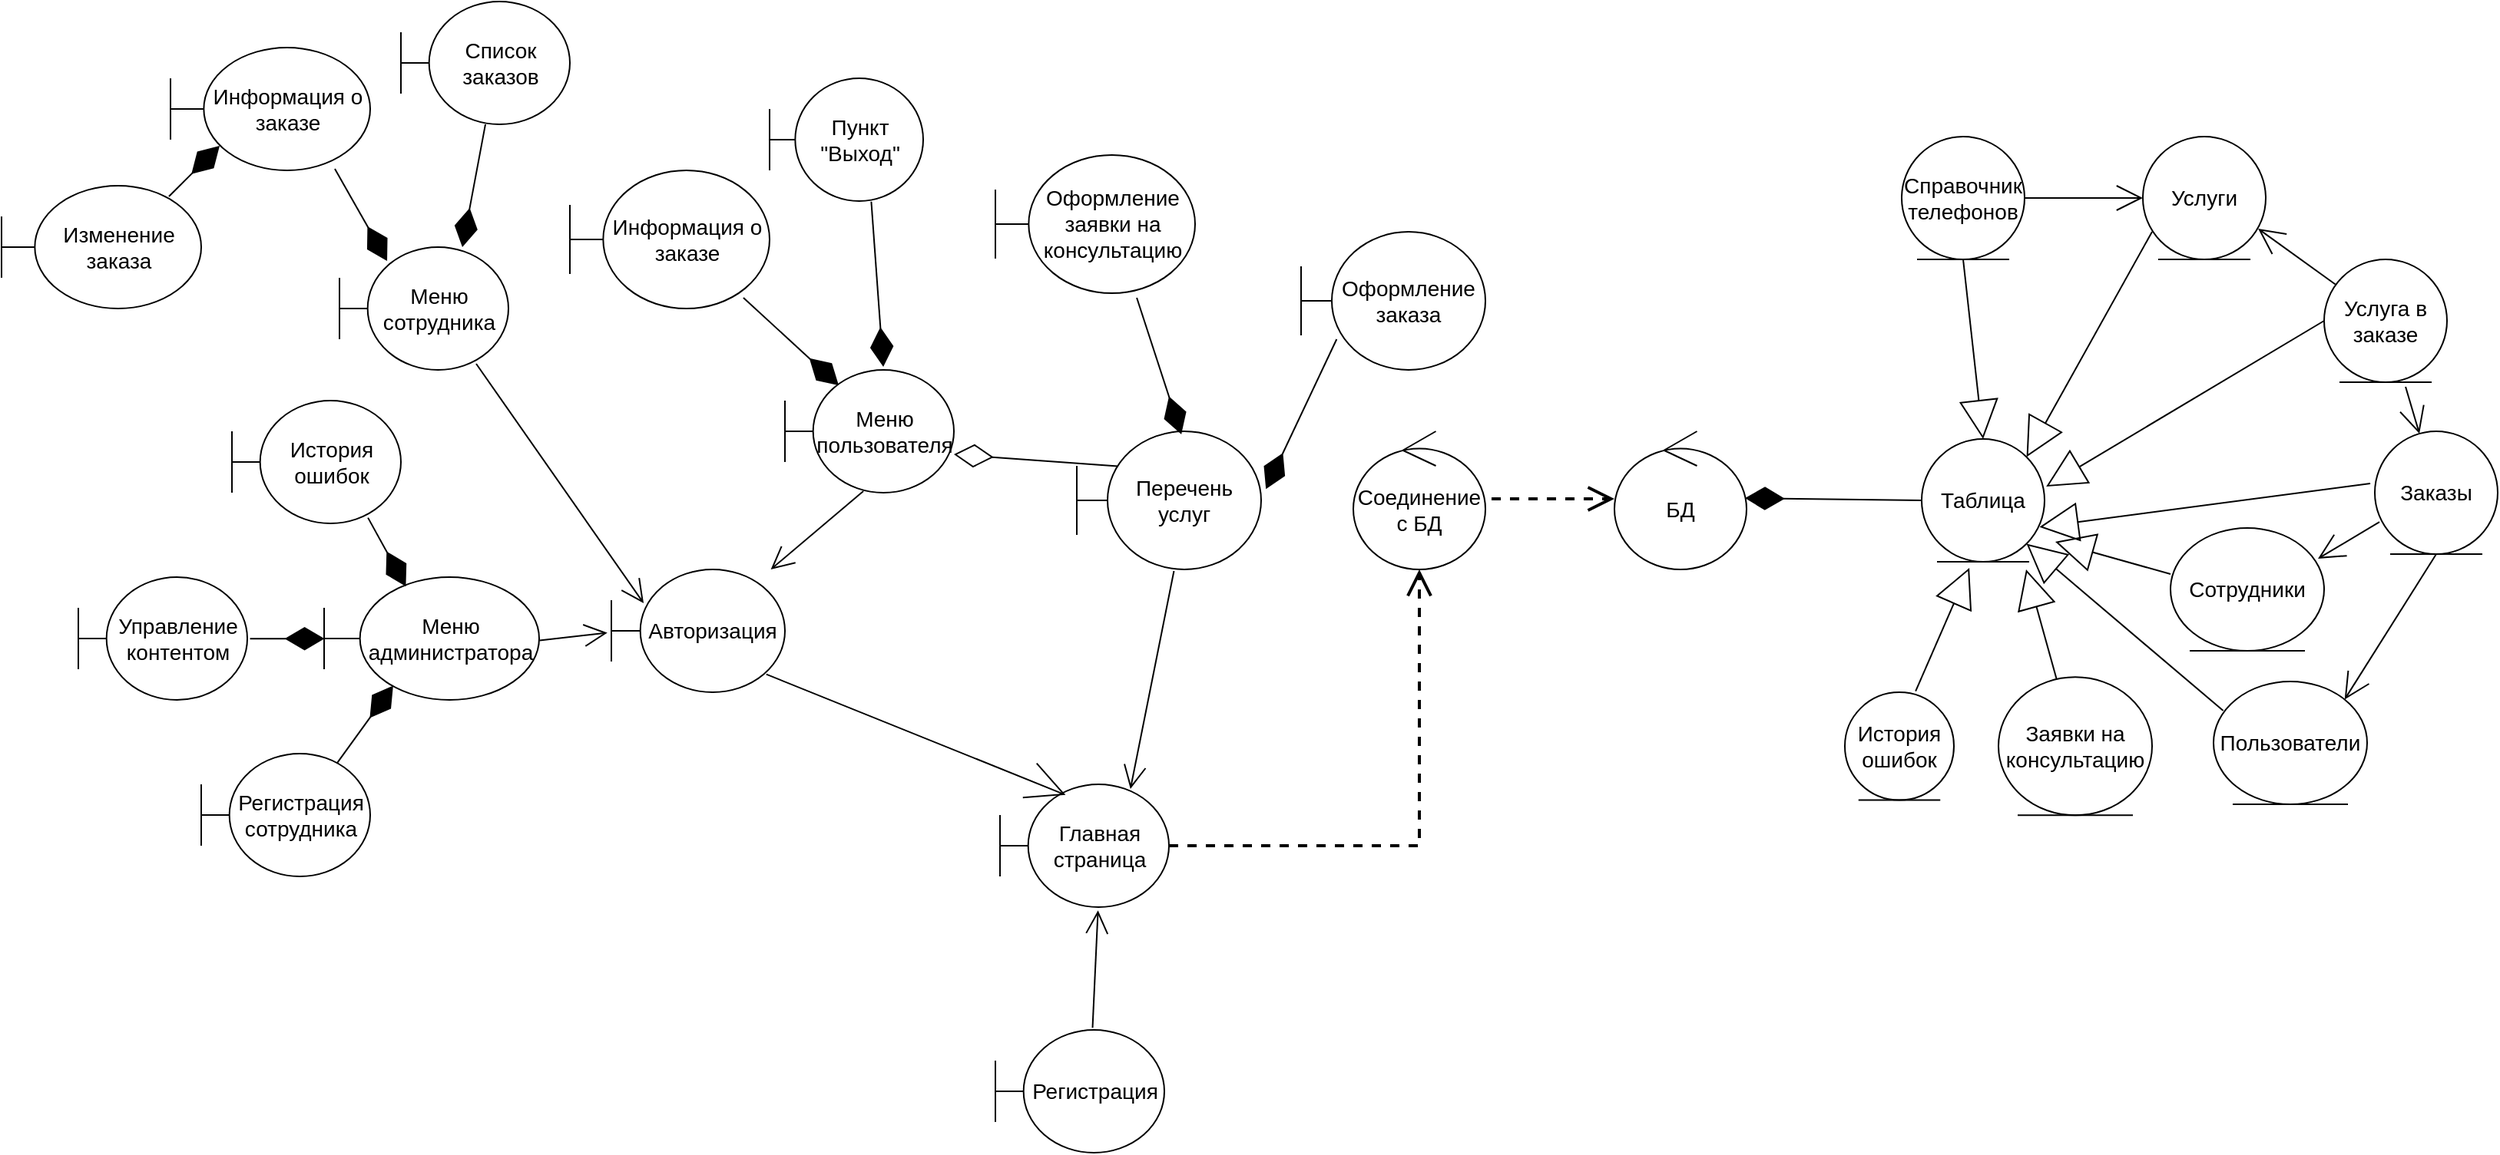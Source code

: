 <mxfile version="13.7.3" type="device" pages="5"><diagram id="GuqT3g2AuhsMpUwHcC_b" name="Диаграмма классов анализа"><mxGraphModel dx="2448" dy="1184" grid="0" gridSize="10" guides="1" tooltips="1" connect="1" arrows="1" fold="1" page="0" pageScale="1" pageWidth="827" pageHeight="1169" math="0" shadow="0"><root><mxCell id="0"/><mxCell id="1" parent="0"/><mxCell id="ktwgExww3bDoa74GAL3X-3" value="Соединение с БД" style="ellipse;shape=umlControl;whiteSpace=wrap;html=1;fontSize=14;" parent="1" vertex="1"><mxGeometry x="840" y="560" width="86" height="90" as="geometry"/></mxCell><mxCell id="ktwgExww3bDoa74GAL3X-6" style="edgeStyle=orthogonalEdgeStyle;rounded=0;orthogonalLoop=1;jettySize=auto;html=1;endArrow=open;endFill=0;dashed=1;fontSize=14;endSize=13;strokeWidth=2;" parent="1" source="ktwgExww3bDoa74GAL3X-4" edge="1"><mxGeometry relative="1" as="geometry"><mxPoint x="883" y="650" as="targetPoint"/><Array as="points"><mxPoint x="883" y="830"/></Array></mxGeometry></mxCell><mxCell id="ktwgExww3bDoa74GAL3X-4" value="Главная страница" style="shape=umlBoundary;whiteSpace=wrap;html=1;fontSize=14;" parent="1" vertex="1"><mxGeometry x="610" y="790" width="110" height="80" as="geometry"/></mxCell><mxCell id="ktwgExww3bDoa74GAL3X-7" value="Регистрация сотрудника" style="shape=umlBoundary;whiteSpace=wrap;html=1;fontSize=14;" parent="1" vertex="1"><mxGeometry x="90" y="770" width="110" height="80" as="geometry"/></mxCell><mxCell id="ktwgExww3bDoa74GAL3X-9" value="Регистрация" style="shape=umlBoundary;whiteSpace=wrap;html=1;fontSize=14;" parent="1" vertex="1"><mxGeometry x="607" y="950" width="110" height="80" as="geometry"/></mxCell><mxCell id="ktwgExww3bDoa74GAL3X-10" value="Перечень услуг" style="shape=umlBoundary;whiteSpace=wrap;html=1;fontSize=14;" parent="1" vertex="1"><mxGeometry x="660" y="560" width="120" height="90" as="geometry"/></mxCell><mxCell id="ktwgExww3bDoa74GAL3X-14" value="Авторизация" style="shape=umlBoundary;whiteSpace=wrap;html=1;fontSize=14;" parent="1" vertex="1"><mxGeometry x="357" y="650" width="113" height="80" as="geometry"/></mxCell><mxCell id="ktwgExww3bDoa74GAL3X-16" value="" style="endArrow=open;html=1;entryX=0.58;entryY=1.027;entryDx=0;entryDy=0;entryPerimeter=0;endFill=0;fontSize=14;endSize=13;exitX=0.575;exitY=-0.017;exitDx=0;exitDy=0;exitPerimeter=0;" parent="1" source="ktwgExww3bDoa74GAL3X-9" target="ktwgExww3bDoa74GAL3X-4" edge="1"><mxGeometry width="50" height="50" relative="1" as="geometry"><mxPoint x="674" y="940" as="sourcePoint"/><mxPoint x="520" y="550" as="targetPoint"/></mxGeometry></mxCell><mxCell id="ktwgExww3bDoa74GAL3X-18" value="" style="endArrow=open;html=1;exitX=0.527;exitY=1.011;exitDx=0;exitDy=0;exitPerimeter=0;endFill=0;fontSize=14;endSize=13;entryX=0.772;entryY=0.037;entryDx=0;entryDy=0;entryPerimeter=0;" parent="1" source="ktwgExww3bDoa74GAL3X-10" target="ktwgExww3bDoa74GAL3X-4" edge="1"><mxGeometry width="50" height="50" relative="1" as="geometry"><mxPoint x="498" y="507.04" as="sourcePoint"/><mxPoint x="660" y="540" as="targetPoint"/></mxGeometry></mxCell><mxCell id="ktwgExww3bDoa74GAL3X-19" value="Оформление заявки на консультацию" style="shape=umlBoundary;whiteSpace=wrap;html=1;fontSize=14;" parent="1" vertex="1"><mxGeometry x="607" y="380" width="130" height="90" as="geometry"/></mxCell><mxCell id="ktwgExww3bDoa74GAL3X-20" value="Оформление заказа" style="shape=umlBoundary;whiteSpace=wrap;html=1;fontSize=14;" parent="1" vertex="1"><mxGeometry x="806" y="430" width="120" height="90" as="geometry"/></mxCell><mxCell id="ktwgExww3bDoa74GAL3X-21" value="" style="endArrow=diamondThin;html=1;exitX=0.708;exitY=1.033;exitDx=0;exitDy=0;exitPerimeter=0;entryX=0.567;entryY=0.022;entryDx=0;entryDy=0;entryPerimeter=0;endFill=1;endSize=23;fontSize=14;" parent="1" source="ktwgExww3bDoa74GAL3X-19" target="ktwgExww3bDoa74GAL3X-10" edge="1"><mxGeometry width="50" height="50" relative="1" as="geometry"><mxPoint x="649.96" y="472.97" as="sourcePoint"/><mxPoint x="640" y="581.04" as="targetPoint"/></mxGeometry></mxCell><mxCell id="ktwgExww3bDoa74GAL3X-22" value="" style="endArrow=diamondThin;html=1;entryX=1.026;entryY=0.418;entryDx=0;entryDy=0;entryPerimeter=0;endFill=1;endSize=23;fontSize=14;exitX=0.193;exitY=0.778;exitDx=0;exitDy=0;exitPerimeter=0;" parent="1" source="ktwgExww3bDoa74GAL3X-20" target="ktwgExww3bDoa74GAL3X-10" edge="1"><mxGeometry width="50" height="50" relative="1" as="geometry"><mxPoint x="880" y="434" as="sourcePoint"/><mxPoint x="640" y="581.04" as="targetPoint"/></mxGeometry></mxCell><mxCell id="ktwgExww3bDoa74GAL3X-31" value="Меню пользователя" style="shape=umlBoundary;whiteSpace=wrap;html=1;fontSize=14;" parent="1" vertex="1"><mxGeometry x="470" y="520" width="110" height="80" as="geometry"/></mxCell><mxCell id="ktwgExww3bDoa74GAL3X-37" value="История ошибок" style="shape=umlBoundary;whiteSpace=wrap;html=1;fontSize=14;" parent="1" vertex="1"><mxGeometry x="110" y="540" width="110" height="80" as="geometry"/></mxCell><mxCell id="ktwgExww3bDoa74GAL3X-38" value="Пункт &quot;Выход&quot;" style="shape=umlBoundary;whiteSpace=wrap;html=1;fontSize=14;" parent="1" vertex="1"><mxGeometry x="460" y="330" width="100" height="80" as="geometry"/></mxCell><mxCell id="ktwgExww3bDoa74GAL3X-40" value="Меню администратора" style="shape=umlBoundary;whiteSpace=wrap;html=1;fontSize=14;" parent="1" vertex="1"><mxGeometry x="170" y="655" width="140" height="80" as="geometry"/></mxCell><mxCell id="ktwgExww3bDoa74GAL3X-41" value="Управление контентом" style="shape=umlBoundary;whiteSpace=wrap;html=1;fontSize=14;" parent="1" vertex="1"><mxGeometry x="10" y="655" width="110" height="80" as="geometry"/></mxCell><mxCell id="ktwgExww3bDoa74GAL3X-51" value="Меню сотрудника" style="shape=umlBoundary;whiteSpace=wrap;html=1;fontSize=14;" parent="1" vertex="1"><mxGeometry x="180" y="440" width="110" height="80" as="geometry"/></mxCell><mxCell id="ktwgExww3bDoa74GAL3X-54" value="Список заказов" style="shape=umlBoundary;whiteSpace=wrap;html=1;fontSize=14;" parent="1" vertex="1"><mxGeometry x="220" y="280" width="110" height="80" as="geometry"/></mxCell><mxCell id="ktwgExww3bDoa74GAL3X-55" value="" style="endArrow=diamondThin;html=1;endFill=1;endSize=23;fontSize=14;" parent="1" edge="1"><mxGeometry width="50" height="50" relative="1" as="geometry"><mxPoint x="275" y="360" as="sourcePoint"/><mxPoint x="260" y="440" as="targetPoint"/></mxGeometry></mxCell><mxCell id="ktwgExww3bDoa74GAL3X-56" value="" style="endArrow=diamondThin;html=1;endFill=1;endSize=23;fontSize=14;exitX=0.823;exitY=0.988;exitDx=0;exitDy=0;exitPerimeter=0;entryX=0.282;entryY=0.113;entryDx=0;entryDy=0;entryPerimeter=0;" parent="1" source="ktwgExww3bDoa74GAL3X-53" target="ktwgExww3bDoa74GAL3X-51" edge="1"><mxGeometry width="50" height="50" relative="1" as="geometry"><mxPoint x="80" y="586" as="sourcePoint"/><mxPoint x="169.08" y="547.04" as="targetPoint"/></mxGeometry></mxCell><mxCell id="ktwgExww3bDoa74GAL3X-57" value="БД" style="ellipse;shape=umlControl;whiteSpace=wrap;html=1;fontSize=14;" parent="1" vertex="1"><mxGeometry x="1010" y="560" width="86" height="90" as="geometry"/></mxCell><mxCell id="ktwgExww3bDoa74GAL3X-59" style="edgeStyle=orthogonalEdgeStyle;rounded=0;orthogonalLoop=1;jettySize=auto;html=1;endArrow=open;endFill=0;dashed=1;fontSize=14;endSize=13;strokeWidth=2;" parent="1" edge="1"><mxGeometry relative="1" as="geometry"><mxPoint x="930" y="604" as="sourcePoint"/><mxPoint x="1010" y="604" as="targetPoint"/><Array as="points"><mxPoint x="990" y="604"/><mxPoint x="990" y="604"/></Array></mxGeometry></mxCell><mxCell id="ktwgExww3bDoa74GAL3X-60" value="Таблица" style="ellipse;shape=umlEntity;whiteSpace=wrap;html=1;fontSize=14;" parent="1" vertex="1"><mxGeometry x="1210" y="565" width="80" height="80" as="geometry"/></mxCell><mxCell id="ktwgExww3bDoa74GAL3X-61" value="" style="endArrow=diamondThin;html=1;exitX=0;exitY=0.5;exitDx=0;exitDy=0;endFill=1;endSize=23;fontSize=14;entryX=0.988;entryY=0.484;entryDx=0;entryDy=0;entryPerimeter=0;" parent="1" source="ktwgExww3bDoa74GAL3X-60" target="ktwgExww3bDoa74GAL3X-57" edge="1"><mxGeometry width="50" height="50" relative="1" as="geometry"><mxPoint x="1180" y="599.09" as="sourcePoint"/><mxPoint x="1120" y="620.908" as="targetPoint"/></mxGeometry></mxCell><mxCell id="ktwgExww3bDoa74GAL3X-62" value="История ошибок" style="ellipse;shape=umlEntity;whiteSpace=wrap;html=1;fontSize=14;" parent="1" vertex="1"><mxGeometry x="1160" y="730" width="71" height="70.3" as="geometry"/></mxCell><mxCell id="ktwgExww3bDoa74GAL3X-63" value="Услуги" style="ellipse;shape=umlEntity;whiteSpace=wrap;html=1;fontSize=14;" parent="1" vertex="1"><mxGeometry x="1354" y="368" width="80" height="80" as="geometry"/></mxCell><mxCell id="ktwgExww3bDoa74GAL3X-64" value="Заявки на консультацию" style="ellipse;shape=umlEntity;whiteSpace=wrap;html=1;fontSize=14;" parent="1" vertex="1"><mxGeometry x="1260" y="720.15" width="100" height="90" as="geometry"/></mxCell><mxCell id="ktwgExww3bDoa74GAL3X-66" value="Пользователи" style="ellipse;shape=umlEntity;whiteSpace=wrap;html=1;fontSize=14;" parent="1" vertex="1"><mxGeometry x="1400" y="723" width="100" height="80" as="geometry"/></mxCell><mxCell id="ktwgExww3bDoa74GAL3X-67" value="Заказы" style="ellipse;shape=umlEntity;whiteSpace=wrap;html=1;fontSize=14;" parent="1" vertex="1"><mxGeometry x="1505" y="560" width="80" height="80" as="geometry"/></mxCell><mxCell id="ktwgExww3bDoa74GAL3X-69" value="" style="endArrow=block;html=1;exitX=0.649;exitY=-0.01;exitDx=0;exitDy=0;endFill=0;endSize=23;fontSize=14;entryX=0.388;entryY=1.05;entryDx=0;entryDy=0;exitPerimeter=0;entryPerimeter=0;" parent="1" source="ktwgExww3bDoa74GAL3X-62" target="ktwgExww3bDoa74GAL3X-60" edge="1"><mxGeometry width="50" height="50" relative="1" as="geometry"><mxPoint x="1220.0" y="615" as="sourcePoint"/><mxPoint x="1104.968" y="613.56" as="targetPoint"/></mxGeometry></mxCell><mxCell id="ktwgExww3bDoa74GAL3X-78" value="" style="endArrow=block;html=1;endFill=0;endSize=23;fontSize=14;entryX=0.959;entryY=0.717;entryDx=0;entryDy=0;entryPerimeter=0;exitX=-0.037;exitY=0.425;exitDx=0;exitDy=0;exitPerimeter=0;" parent="1" source="ktwgExww3bDoa74GAL3X-67" target="ktwgExww3bDoa74GAL3X-60" edge="1"><mxGeometry width="50" height="50" relative="1" as="geometry"><mxPoint x="1399" y="610" as="sourcePoint"/><mxPoint x="1260" y="655" as="targetPoint"/></mxGeometry></mxCell><mxCell id="ktwgExww3bDoa74GAL3X-79" value="" style="endArrow=block;html=1;exitX=0.075;exitY=0.775;exitDx=0;exitDy=0;endFill=0;endSize=23;fontSize=14;entryX=1;entryY=0;entryDx=0;entryDy=0;exitPerimeter=0;" parent="1" source="ktwgExww3bDoa74GAL3X-63" target="ktwgExww3bDoa74GAL3X-60" edge="1"><mxGeometry width="50" height="50" relative="1" as="geometry"><mxPoint x="1469.65" y="701.76" as="sourcePoint"/><mxPoint x="1296.72" y="632.36" as="targetPoint"/></mxGeometry></mxCell><mxCell id="ktwgExww3bDoa74GAL3X-80" value="" style="endArrow=block;html=1;endFill=0;endSize=23;fontSize=14;" parent="1" source="ktwgExww3bDoa74GAL3X-64" edge="1"><mxGeometry width="50" height="50" relative="1" as="geometry"><mxPoint x="1582.56" y="598.24" as="sourcePoint"/><mxPoint x="1278" y="650" as="targetPoint"/></mxGeometry></mxCell><mxCell id="ktwgExww3bDoa74GAL3X-82" value="" style="endArrow=block;html=1;endFill=0;endSize=23;fontSize=14;entryX=1;entryY=1;entryDx=0;entryDy=0;exitX=0.063;exitY=0.238;exitDx=0;exitDy=0;exitPerimeter=0;" parent="1" source="ktwgExww3bDoa74GAL3X-66" target="ktwgExww3bDoa74GAL3X-60" edge="1"><mxGeometry width="50" height="50" relative="1" as="geometry"><mxPoint x="1408.44" y="454.72" as="sourcePoint"/><mxPoint x="1272" y="575.88" as="targetPoint"/></mxGeometry></mxCell><mxCell id="QVqui8DE-LgXt6zj4W8D-2" value="" style="endArrow=open;html=1;exitX=0.893;exitY=0.854;exitDx=0;exitDy=0;exitPerimeter=0;entryX=0.388;entryY=0.086;entryDx=0;entryDy=0;entryPerimeter=0;endFill=0;endSize=23;fontSize=14;" parent="1" source="ktwgExww3bDoa74GAL3X-14" target="ktwgExww3bDoa74GAL3X-4" edge="1"><mxGeometry width="50" height="50" relative="1" as="geometry"><mxPoint x="662.04" y="462.97" as="sourcePoint"/><mxPoint x="712" y="576.03" as="targetPoint"/></mxGeometry></mxCell><mxCell id="QVqui8DE-LgXt6zj4W8D-4" value="" style="endArrow=open;html=1;exitX=0.464;exitY=0.988;exitDx=0;exitDy=0;exitPerimeter=0;endFill=0;fontSize=14;endSize=13;" parent="1" source="ktwgExww3bDoa74GAL3X-31" target="ktwgExww3bDoa74GAL3X-14" edge="1"><mxGeometry width="50" height="50" relative="1" as="geometry"><mxPoint x="733.24" y="660.99" as="sourcePoint"/><mxPoint x="430" y="689" as="targetPoint"/></mxGeometry></mxCell><mxCell id="QVqui8DE-LgXt6zj4W8D-5" value="" style="endArrow=diamondThin;html=1;exitX=0.223;exitY=0.253;exitDx=0;exitDy=0;exitPerimeter=0;entryX=1;entryY=0.688;entryDx=0;entryDy=0;entryPerimeter=0;endFill=0;endSize=23;fontSize=14;" parent="1" source="ktwgExww3bDoa74GAL3X-10" target="ktwgExww3bDoa74GAL3X-31" edge="1"><mxGeometry width="50" height="50" relative="1" as="geometry"><mxPoint x="662.04" y="462.97" as="sourcePoint"/><mxPoint x="712" y="576.03" as="targetPoint"/></mxGeometry></mxCell><mxCell id="QVqui8DE-LgXt6zj4W8D-7" value="" style="endArrow=diamondThin;html=1;exitX=0.662;exitY=1.005;exitDx=0;exitDy=0;exitPerimeter=0;entryX=0.582;entryY=-0.025;entryDx=0;entryDy=0;entryPerimeter=0;endFill=1;endSize=23;fontSize=14;" parent="1" source="ktwgExww3bDoa74GAL3X-38" target="ktwgExww3bDoa74GAL3X-31" edge="1"><mxGeometry width="50" height="50" relative="1" as="geometry"><mxPoint x="662.04" y="462.97" as="sourcePoint"/><mxPoint x="712" y="576.03" as="targetPoint"/></mxGeometry></mxCell><mxCell id="QVqui8DE-LgXt6zj4W8D-8" value="" style="endArrow=open;html=1;exitX=1.002;exitY=0.516;exitDx=0;exitDy=0;exitPerimeter=0;endFill=0;fontSize=14;endSize=13;entryX=-0.023;entryY=0.516;entryDx=0;entryDy=0;entryPerimeter=0;" parent="1" source="ktwgExww3bDoa74GAL3X-40" target="ktwgExww3bDoa74GAL3X-14" edge="1"><mxGeometry width="50" height="50" relative="1" as="geometry"><mxPoint x="488.54" y="572.76" as="sourcePoint"/><mxPoint x="514.079" y="655" as="targetPoint"/></mxGeometry></mxCell><mxCell id="QVqui8DE-LgXt6zj4W8D-9" value="" style="endArrow=diamondThin;html=1;exitX=0.805;exitY=0.954;exitDx=0;exitDy=0;exitPerimeter=0;endFill=1;endSize=23;fontSize=14;entryX=0.38;entryY=0.075;entryDx=0;entryDy=0;entryPerimeter=0;" parent="1" source="ktwgExww3bDoa74GAL3X-37" target="ktwgExww3bDoa74GAL3X-40" edge="1"><mxGeometry width="50" height="50" relative="1" as="geometry"><mxPoint x="406.2" y="440.4" as="sourcePoint"/><mxPoint x="414.46" y="505.08" as="targetPoint"/></mxGeometry></mxCell><mxCell id="QVqui8DE-LgXt6zj4W8D-10" value="" style="endArrow=diamondThin;html=1;exitX=1.016;exitY=0.501;exitDx=0;exitDy=0;exitPerimeter=0;endFill=1;endSize=23;fontSize=14;entryX=0.002;entryY=0.501;entryDx=0;entryDy=0;entryPerimeter=0;" parent="1" source="ktwgExww3bDoa74GAL3X-41" target="ktwgExww3bDoa74GAL3X-40" edge="1"><mxGeometry width="50" height="50" relative="1" as="geometry"><mxPoint x="208.55" y="626.32" as="sourcePoint"/><mxPoint x="233.2" y="671" as="targetPoint"/></mxGeometry></mxCell><mxCell id="QVqui8DE-LgXt6zj4W8D-11" value="" style="endArrow=diamondThin;html=1;endFill=1;endSize=23;fontSize=14;entryX=0.321;entryY=0.884;entryDx=0;entryDy=0;entryPerimeter=0;exitX=0.803;exitY=0.079;exitDx=0;exitDy=0;exitPerimeter=0;" parent="1" source="ktwgExww3bDoa74GAL3X-7" target="ktwgExww3bDoa74GAL3X-40" edge="1"><mxGeometry width="50" height="50" relative="1" as="geometry"><mxPoint x="208.55" y="626.32" as="sourcePoint"/><mxPoint x="233.2" y="671" as="targetPoint"/></mxGeometry></mxCell><mxCell id="QVqui8DE-LgXt6zj4W8D-12" value="" style="endArrow=open;html=1;endFill=0;fontSize=14;endSize=13;entryX=0.186;entryY=0.275;entryDx=0;entryDy=0;entryPerimeter=0;" parent="1" target="ktwgExww3bDoa74GAL3X-14" edge="1"><mxGeometry width="50" height="50" relative="1" as="geometry"><mxPoint x="269" y="516" as="sourcePoint"/><mxPoint x="467.401" y="696.28" as="targetPoint"/></mxGeometry></mxCell><mxCell id="ktwgExww3bDoa74GAL3X-53" value="Информация о заказе" style="shape=umlBoundary;whiteSpace=wrap;html=1;fontSize=14;" parent="1" vertex="1"><mxGeometry x="70" y="310" width="130" height="80" as="geometry"/></mxCell><mxCell id="QVqui8DE-LgXt6zj4W8D-14" value="Изменение заказа" style="shape=umlBoundary;whiteSpace=wrap;html=1;fontSize=14;" parent="1" vertex="1"><mxGeometry x="-40" y="400" width="130" height="80" as="geometry"/></mxCell><mxCell id="QVqui8DE-LgXt6zj4W8D-15" value="" style="endArrow=diamondThin;html=1;endFill=1;endSize=23;fontSize=14;exitX=0.838;exitY=0.088;exitDx=0;exitDy=0;exitPerimeter=0;entryX=0.246;entryY=0.8;entryDx=0;entryDy=0;entryPerimeter=0;" parent="1" source="QVqui8DE-LgXt6zj4W8D-14" target="ktwgExww3bDoa74GAL3X-53" edge="1"><mxGeometry width="50" height="50" relative="1" as="geometry"><mxPoint x="174.4" y="541.6" as="sourcePoint"/><mxPoint x="243.77" y="489.84" as="targetPoint"/></mxGeometry></mxCell><mxCell id="QVqui8DE-LgXt6zj4W8D-16" value="Услуга в заказе" style="ellipse;shape=umlEntity;whiteSpace=wrap;html=1;fontSize=14;" parent="1" vertex="1"><mxGeometry x="1472" y="448" width="80" height="80" as="geometry"/></mxCell><mxCell id="QVqui8DE-LgXt6zj4W8D-18" value="" style="endArrow=open;html=1;exitX=0.663;exitY=1.038;exitDx=0;exitDy=0;endFill=0;endSize=15;startSize=15;startArrow=none;startFill=0;exitPerimeter=0;" parent="1" source="QVqui8DE-LgXt6zj4W8D-16" target="ktwgExww3bDoa74GAL3X-67" edge="1"><mxGeometry width="50" height="50" relative="1" as="geometry"><mxPoint x="1310" y="660" as="sourcePoint"/><mxPoint x="1360" y="610" as="targetPoint"/></mxGeometry></mxCell><mxCell id="QVqui8DE-LgXt6zj4W8D-19" value="" style="endArrow=open;html=1;entryX=0.938;entryY=0.75;entryDx=0;entryDy=0;endFill=0;endSize=15;startSize=15;startArrow=none;startFill=0;entryPerimeter=0;" parent="1" source="QVqui8DE-LgXt6zj4W8D-16" target="ktwgExww3bDoa74GAL3X-63" edge="1"><mxGeometry width="50" height="50" relative="1" as="geometry"><mxPoint x="1543.04" y="606.04" as="sourcePoint"/><mxPoint x="1490" y="620" as="targetPoint"/></mxGeometry></mxCell><mxCell id="QVqui8DE-LgXt6zj4W8D-20" value="" style="endArrow=block;html=1;endFill=0;endSize=23;fontSize=14;entryX=1.013;entryY=0.388;entryDx=0;entryDy=0;exitX=0;exitY=0.5;exitDx=0;exitDy=0;entryPerimeter=0;" parent="1" source="QVqui8DE-LgXt6zj4W8D-16" target="ktwgExww3bDoa74GAL3X-60" edge="1"><mxGeometry width="50" height="50" relative="1" as="geometry"><mxPoint x="1437.04" y="644" as="sourcePoint"/><mxPoint x="1296.72" y="632.36" as="targetPoint"/></mxGeometry></mxCell><mxCell id="QVqui8DE-LgXt6zj4W8D-22" value="" style="endArrow=none;html=1;entryX=0.5;entryY=1;entryDx=0;entryDy=0;endFill=0;endSize=15;startSize=15;startArrow=open;startFill=0;exitX=1;exitY=0;exitDx=0;exitDy=0;" parent="1" source="ktwgExww3bDoa74GAL3X-66" target="ktwgExww3bDoa74GAL3X-67" edge="1"><mxGeometry width="50" height="50" relative="1" as="geometry"><mxPoint x="1457" y="708" as="sourcePoint"/><mxPoint x="1508.284" y="621.716" as="targetPoint"/></mxGeometry></mxCell><mxCell id="QVqui8DE-LgXt6zj4W8D-24" value="Информация о заказе" style="shape=umlBoundary;whiteSpace=wrap;html=1;fontSize=14;" parent="1" vertex="1"><mxGeometry x="330" y="390" width="130" height="90" as="geometry"/></mxCell><mxCell id="QVqui8DE-LgXt6zj4W8D-25" value="" style="endArrow=diamondThin;html=1;exitX=0.869;exitY=0.922;exitDx=0;exitDy=0;exitPerimeter=0;entryX=0.318;entryY=0.125;entryDx=0;entryDy=0;entryPerimeter=0;endFill=1;endSize=23;fontSize=14;" parent="1" source="QVqui8DE-LgXt6zj4W8D-24" target="ktwgExww3bDoa74GAL3X-31" edge="1"><mxGeometry width="50" height="50" relative="1" as="geometry"><mxPoint x="536.2" y="420.4" as="sourcePoint"/><mxPoint x="544.02" y="528" as="targetPoint"/></mxGeometry></mxCell><mxCell id="QVqui8DE-LgXt6zj4W8D-27" value="Сотрудники" style="ellipse;shape=umlEntity;whiteSpace=wrap;html=1;fontSize=14;" parent="1" vertex="1"><mxGeometry x="1372" y="623" width="100" height="80" as="geometry"/></mxCell><mxCell id="QVqui8DE-LgXt6zj4W8D-28" value="" style="endArrow=none;html=1;entryX=0.038;entryY=0.738;entryDx=0;entryDy=0;endFill=0;endSize=15;startSize=15;startArrow=open;startFill=0;exitX=0.96;exitY=0.25;exitDx=0;exitDy=0;exitPerimeter=0;entryPerimeter=0;" parent="1" source="QVqui8DE-LgXt6zj4W8D-27" target="ktwgExww3bDoa74GAL3X-67" edge="1"><mxGeometry width="50" height="50" relative="1" as="geometry"><mxPoint x="1495.355" y="744.716" as="sourcePoint"/><mxPoint x="1555" y="650" as="targetPoint"/></mxGeometry></mxCell><mxCell id="QVqui8DE-LgXt6zj4W8D-29" value="" style="endArrow=block;html=1;endFill=0;endSize=23;fontSize=14;exitX=0;exitY=0.375;exitDx=0;exitDy=0;exitPerimeter=0;" parent="1" source="QVqui8DE-LgXt6zj4W8D-27" edge="1"><mxGeometry width="50" height="50" relative="1" as="geometry"><mxPoint x="1512.04" y="604" as="sourcePoint"/><mxPoint x="1297" y="632" as="targetPoint"/></mxGeometry></mxCell><mxCell id="ai8fI_vPZ3lWDwX40d6c-1" value="Справочник телефонов" style="ellipse;shape=umlEntity;whiteSpace=wrap;html=1;fontSize=14;" parent="1" vertex="1"><mxGeometry x="1197" y="368" width="80" height="80" as="geometry"/></mxCell><mxCell id="ai8fI_vPZ3lWDwX40d6c-2" value="" style="endArrow=block;html=1;exitX=0.5;exitY=1;exitDx=0;exitDy=0;endFill=0;endSize=23;fontSize=14;entryX=0.5;entryY=0;entryDx=0;entryDy=0;" parent="1" source="ai8fI_vPZ3lWDwX40d6c-1" target="ktwgExww3bDoa74GAL3X-60" edge="1"><mxGeometry width="50" height="50" relative="1" as="geometry"><mxPoint x="1370" y="440" as="sourcePoint"/><mxPoint x="1288.284" y="586.716" as="targetPoint"/></mxGeometry></mxCell><mxCell id="ai8fI_vPZ3lWDwX40d6c-3" value="" style="endArrow=none;html=1;entryX=1;entryY=0.5;entryDx=0;entryDy=0;endFill=0;endSize=15;startSize=15;startArrow=open;startFill=0;exitX=0;exitY=0.5;exitDx=0;exitDy=0;" parent="1" source="ktwgExww3bDoa74GAL3X-63" target="ai8fI_vPZ3lWDwX40d6c-1" edge="1"><mxGeometry width="50" height="50" relative="1" as="geometry"><mxPoint x="1489.719" y="474.38" as="sourcePoint"/><mxPoint x="1439.04" y="438" as="targetPoint"/></mxGeometry></mxCell></root></mxGraphModel></diagram><diagram id="8WoGMzvnY4JCTgQdqSj-" name="Логическая диаграмма классов приложения"><mxGraphModel dx="780" dy="1573" grid="0" gridSize="10" guides="1" tooltips="1" connect="1" arrows="1" fold="1" page="0" pageScale="1" pageWidth="827" pageHeight="1169" math="0" shadow="0"><root><mxCell id="t1N1bC2JNY1vXg-X8P9T-0"/><mxCell id="t1N1bC2JNY1vXg-X8P9T-1" parent="t1N1bC2JNY1vXg-X8P9T-0"/><mxCell id="mdKnvx-2fYyV4CTPszRD-17" value="Пользователи" style="swimlane;fontStyle=2;align=center;verticalAlign=top;childLayout=stackLayout;horizontal=1;startSize=26;horizontalStack=0;resizeParent=1;resizeLast=0;collapsible=1;marginBottom=0;rounded=0;shadow=0;strokeWidth=1;" parent="t1N1bC2JNY1vXg-X8P9T-1" vertex="1"><mxGeometry x="170" y="110" width="240" height="194" as="geometry"><mxRectangle x="230" y="140" width="160" height="26" as="alternateBounds"/></mxGeometry></mxCell><mxCell id="mdKnvx-2fYyV4CTPszRD-18" value="" style="shape=table;html=1;whiteSpace=wrap;startSize=0;container=1;collapsible=0;childLayout=tableLayout;fillColor=none;align=left;strokeColor=none;" parent="mdKnvx-2fYyV4CTPszRD-17" vertex="1"><mxGeometry y="26" width="240" height="40" as="geometry"/></mxCell><mxCell id="BRU96L4bejuCopGQiL7M-21" value="" style="shape=partialRectangle;html=1;whiteSpace=wrap;collapsible=0;dropTarget=0;pointerEvents=0;fillColor=none;top=0;left=0;bottom=0;right=0;points=[[0,0.5],[1,0.5]];portConstraint=eastwest;" parent="mdKnvx-2fYyV4CTPszRD-18" vertex="1"><mxGeometry width="240" height="20" as="geometry"/></mxCell><mxCell id="BRU96L4bejuCopGQiL7M-22" value="" style="shape=partialRectangle;html=1;whiteSpace=wrap;connectable=0;overflow=hidden;fillColor=none;top=0;left=0;bottom=0;right=0;" parent="BRU96L4bejuCopGQiL7M-21" vertex="1"><mxGeometry width="85" height="20" as="geometry"/></mxCell><mxCell id="BRU96L4bejuCopGQiL7M-23" value="-ID пользователя: int" style="shape=partialRectangle;html=1;whiteSpace=wrap;connectable=0;overflow=hidden;fillColor=none;top=0;left=0;bottom=0;right=0;align=left;" parent="BRU96L4bejuCopGQiL7M-21" vertex="1"><mxGeometry x="85" width="155" height="20" as="geometry"/></mxCell><mxCell id="mdKnvx-2fYyV4CTPszRD-25" value="" style="shape=partialRectangle;html=1;whiteSpace=wrap;collapsible=0;dropTarget=0;pointerEvents=0;fillColor=none;top=0;left=0;bottom=0;right=0;points=[[0,0.5],[1,0.5]];portConstraint=eastwest;" parent="mdKnvx-2fYyV4CTPszRD-18" vertex="1"><mxGeometry y="20" width="240" height="20" as="geometry"/></mxCell><mxCell id="mdKnvx-2fYyV4CTPszRD-26" value="" style="shape=partialRectangle;html=1;whiteSpace=wrap;connectable=0;overflow=hidden;fillColor=none;top=0;left=0;bottom=0;right=0;" parent="mdKnvx-2fYyV4CTPszRD-25" vertex="1"><mxGeometry width="85" height="20" as="geometry"/></mxCell><mxCell id="mdKnvx-2fYyV4CTPszRD-27" value="-Фамилия: string" style="shape=partialRectangle;html=1;whiteSpace=wrap;connectable=0;overflow=hidden;fillColor=none;top=0;left=0;bottom=0;right=0;align=left;" parent="mdKnvx-2fYyV4CTPszRD-25" vertex="1"><mxGeometry x="85" width="155" height="20" as="geometry"/></mxCell><mxCell id="mdKnvx-2fYyV4CTPszRD-28" value="" style="shape=table;html=1;whiteSpace=wrap;startSize=0;container=1;collapsible=0;childLayout=tableLayout;fillColor=none;align=left;strokeColor=none;" parent="mdKnvx-2fYyV4CTPszRD-17" vertex="1"><mxGeometry y="66" width="240" height="44" as="geometry"/></mxCell><mxCell id="mdKnvx-2fYyV4CTPszRD-29" value="" style="shape=partialRectangle;html=1;whiteSpace=wrap;collapsible=0;dropTarget=0;pointerEvents=0;fillColor=none;top=0;left=0;bottom=0;right=0;points=[[0,0.5],[1,0.5]];portConstraint=eastwest;" parent="mdKnvx-2fYyV4CTPszRD-28" vertex="1"><mxGeometry width="240" height="24" as="geometry"/></mxCell><mxCell id="mdKnvx-2fYyV4CTPszRD-30" value="" style="shape=partialRectangle;html=1;whiteSpace=wrap;connectable=0;overflow=hidden;fillColor=none;top=0;left=0;bottom=0;right=0;align=left;" parent="mdKnvx-2fYyV4CTPszRD-29" vertex="1"><mxGeometry width="86" height="24" as="geometry"/></mxCell><mxCell id="mdKnvx-2fYyV4CTPszRD-31" value="-Имя string" style="shape=partialRectangle;html=1;whiteSpace=wrap;connectable=0;overflow=hidden;fillColor=none;top=0;left=0;bottom=0;right=0;align=left;" parent="mdKnvx-2fYyV4CTPszRD-29" vertex="1"><mxGeometry x="86" width="154" height="24" as="geometry"/></mxCell><mxCell id="mdKnvx-2fYyV4CTPszRD-32" value="" style="shape=partialRectangle;html=1;whiteSpace=wrap;collapsible=0;dropTarget=0;pointerEvents=0;fillColor=none;top=0;left=0;bottom=0;right=0;points=[[0,0.5],[1,0.5]];portConstraint=eastwest;" parent="mdKnvx-2fYyV4CTPszRD-28" vertex="1"><mxGeometry y="24" width="240" height="20" as="geometry"/></mxCell><mxCell id="mdKnvx-2fYyV4CTPszRD-33" value="" style="shape=partialRectangle;html=1;whiteSpace=wrap;connectable=0;overflow=hidden;fillColor=none;top=0;left=0;bottom=0;right=0;" parent="mdKnvx-2fYyV4CTPszRD-32" vertex="1"><mxGeometry width="86" height="20" as="geometry"/></mxCell><mxCell id="mdKnvx-2fYyV4CTPszRD-34" value="-Отчество string" style="shape=partialRectangle;html=1;whiteSpace=wrap;connectable=0;overflow=hidden;fillColor=none;top=0;left=0;bottom=0;right=0;align=left;" parent="mdKnvx-2fYyV4CTPszRD-32" vertex="1"><mxGeometry x="86" width="154" height="20" as="geometry"/></mxCell><mxCell id="mdKnvx-2fYyV4CTPszRD-38" value="" style="shape=table;html=1;whiteSpace=wrap;startSize=0;container=1;collapsible=0;childLayout=tableLayout;fillColor=none;align=left;strokeColor=none;" parent="mdKnvx-2fYyV4CTPszRD-17" vertex="1"><mxGeometry y="110" width="240" height="64" as="geometry"/></mxCell><mxCell id="mdKnvx-2fYyV4CTPszRD-39" value="" style="shape=partialRectangle;html=1;whiteSpace=wrap;collapsible=0;dropTarget=0;pointerEvents=0;fillColor=none;top=0;left=0;bottom=0;right=0;points=[[0,0.5],[1,0.5]];portConstraint=eastwest;" parent="mdKnvx-2fYyV4CTPszRD-38" vertex="1"><mxGeometry width="240" height="24" as="geometry"/></mxCell><mxCell id="mdKnvx-2fYyV4CTPszRD-40" value="" style="shape=partialRectangle;html=1;whiteSpace=wrap;connectable=0;overflow=hidden;fillColor=none;top=0;left=0;bottom=0;right=0;align=left;" parent="mdKnvx-2fYyV4CTPszRD-39" vertex="1"><mxGeometry width="84" height="24" as="geometry"/></mxCell><mxCell id="mdKnvx-2fYyV4CTPszRD-41" value="-Логин: string" style="shape=partialRectangle;html=1;whiteSpace=wrap;connectable=0;overflow=hidden;fillColor=none;top=0;left=0;bottom=0;right=0;align=left;" parent="mdKnvx-2fYyV4CTPszRD-39" vertex="1"><mxGeometry x="84" width="156" height="24" as="geometry"/></mxCell><mxCell id="mdKnvx-2fYyV4CTPszRD-42" value="" style="shape=partialRectangle;html=1;whiteSpace=wrap;collapsible=0;dropTarget=0;pointerEvents=0;fillColor=none;top=0;left=0;bottom=0;right=0;points=[[0,0.5],[1,0.5]];portConstraint=eastwest;" parent="mdKnvx-2fYyV4CTPszRD-38" vertex="1"><mxGeometry y="24" width="240" height="20" as="geometry"/></mxCell><mxCell id="mdKnvx-2fYyV4CTPszRD-43" value="" style="shape=partialRectangle;html=1;whiteSpace=wrap;connectable=0;overflow=hidden;fillColor=none;top=0;left=0;bottom=0;right=0;" parent="mdKnvx-2fYyV4CTPszRD-42" vertex="1"><mxGeometry width="84" height="20" as="geometry"/></mxCell><mxCell id="mdKnvx-2fYyV4CTPszRD-44" value="-Пароль: string" style="shape=partialRectangle;html=1;whiteSpace=wrap;connectable=0;overflow=hidden;fillColor=none;top=0;left=0;bottom=0;right=0;align=left;" parent="mdKnvx-2fYyV4CTPszRD-42" vertex="1"><mxGeometry x="84" width="156" height="20" as="geometry"/></mxCell><mxCell id="mdKnvx-2fYyV4CTPszRD-45" value="" style="shape=partialRectangle;html=1;whiteSpace=wrap;collapsible=0;dropTarget=0;pointerEvents=0;fillColor=none;top=0;left=0;bottom=0;right=0;points=[[0,0.5],[1,0.5]];portConstraint=eastwest;" parent="mdKnvx-2fYyV4CTPszRD-38" vertex="1"><mxGeometry y="44" width="240" height="20" as="geometry"/></mxCell><mxCell id="mdKnvx-2fYyV4CTPszRD-46" value="" style="shape=partialRectangle;html=1;whiteSpace=wrap;connectable=0;overflow=hidden;fillColor=none;top=0;left=0;bottom=0;right=0;" parent="mdKnvx-2fYyV4CTPszRD-45" vertex="1"><mxGeometry width="84" height="20" as="geometry"/></mxCell><mxCell id="mdKnvx-2fYyV4CTPszRD-47" value="-Телефон: string" style="shape=partialRectangle;html=1;whiteSpace=wrap;connectable=0;overflow=hidden;fillColor=none;top=0;left=0;bottom=0;right=0;align=left;" parent="mdKnvx-2fYyV4CTPszRD-45" vertex="1"><mxGeometry x="84" width="156" height="20" as="geometry"/></mxCell><mxCell id="mdKnvx-2fYyV4CTPszRD-48" value="" style="shape=table;html=1;whiteSpace=wrap;startSize=0;container=1;collapsible=0;childLayout=tableLayout;fillColor=none;align=left;strokeColor=none;" parent="mdKnvx-2fYyV4CTPszRD-17" vertex="1"><mxGeometry y="174" width="240" height="20" as="geometry"/></mxCell><mxCell id="mdKnvx-2fYyV4CTPszRD-49" value="" style="shape=partialRectangle;html=1;whiteSpace=wrap;collapsible=0;dropTarget=0;pointerEvents=0;fillColor=none;top=0;left=0;bottom=0;right=0;points=[[0,0.5],[1,0.5]];portConstraint=eastwest;" parent="mdKnvx-2fYyV4CTPszRD-48" vertex="1"><mxGeometry width="240" height="20" as="geometry"/></mxCell><mxCell id="mdKnvx-2fYyV4CTPszRD-50" value="" style="shape=partialRectangle;html=1;whiteSpace=wrap;connectable=0;overflow=hidden;fillColor=none;top=0;left=0;bottom=0;right=0;align=left;" parent="mdKnvx-2fYyV4CTPszRD-49" vertex="1"><mxGeometry width="85" height="20" as="geometry"/></mxCell><mxCell id="mdKnvx-2fYyV4CTPszRD-51" value="-Email: string" style="shape=partialRectangle;html=1;whiteSpace=wrap;connectable=0;overflow=hidden;fillColor=none;top=0;left=0;bottom=0;right=0;align=left;" parent="mdKnvx-2fYyV4CTPszRD-49" vertex="1"><mxGeometry x="85" width="155" height="20" as="geometry"/></mxCell><mxCell id="mdKnvx-2fYyV4CTPszRD-147" value="Сотрудники" style="swimlane;fontStyle=2;align=center;verticalAlign=top;childLayout=stackLayout;horizontal=1;startSize=26;horizontalStack=0;resizeParent=1;resizeLast=0;collapsible=1;marginBottom=0;rounded=0;shadow=0;strokeWidth=1;" parent="t1N1bC2JNY1vXg-X8P9T-1" vertex="1"><mxGeometry x="170" y="310" width="240" height="214" as="geometry"><mxRectangle x="230" y="140" width="160" height="26" as="alternateBounds"/></mxGeometry></mxCell><mxCell id="BRU96L4bejuCopGQiL7M-24" value="" style="shape=partialRectangle;html=1;whiteSpace=wrap;collapsible=0;dropTarget=0;pointerEvents=0;fillColor=none;top=0;left=0;bottom=0;right=0;points=[[0,0.5],[1,0.5]];portConstraint=eastwest;" parent="mdKnvx-2fYyV4CTPszRD-147" vertex="1"><mxGeometry y="26" width="240" height="20" as="geometry"/></mxCell><mxCell id="BRU96L4bejuCopGQiL7M-25" value="" style="shape=partialRectangle;html=1;whiteSpace=wrap;connectable=0;overflow=hidden;fillColor=none;top=0;left=0;bottom=0;right=0;" parent="BRU96L4bejuCopGQiL7M-24" vertex="1"><mxGeometry width="85" height="20" as="geometry"/></mxCell><mxCell id="BRU96L4bejuCopGQiL7M-26" value="-ID сотрудника: int" style="shape=partialRectangle;html=1;whiteSpace=wrap;connectable=0;overflow=hidden;fillColor=none;top=0;left=0;bottom=0;right=0;align=left;" parent="BRU96L4bejuCopGQiL7M-24" vertex="1"><mxGeometry x="85" width="155" height="20" as="geometry"/></mxCell><mxCell id="mdKnvx-2fYyV4CTPszRD-148" value="" style="shape=table;html=1;whiteSpace=wrap;startSize=0;container=1;collapsible=0;childLayout=tableLayout;fillColor=none;align=left;strokeColor=none;" parent="mdKnvx-2fYyV4CTPszRD-147" vertex="1"><mxGeometry y="46" width="240" height="20" as="geometry"/></mxCell><mxCell id="mdKnvx-2fYyV4CTPszRD-155" value="" style="shape=partialRectangle;html=1;whiteSpace=wrap;collapsible=0;dropTarget=0;pointerEvents=0;fillColor=none;top=0;left=0;bottom=0;right=0;points=[[0,0.5],[1,0.5]];portConstraint=eastwest;" parent="mdKnvx-2fYyV4CTPszRD-148" vertex="1"><mxGeometry width="240" height="20" as="geometry"/></mxCell><mxCell id="mdKnvx-2fYyV4CTPszRD-156" value="" style="shape=partialRectangle;html=1;whiteSpace=wrap;connectable=0;overflow=hidden;fillColor=none;top=0;left=0;bottom=0;right=0;" parent="mdKnvx-2fYyV4CTPszRD-155" vertex="1"><mxGeometry width="85" height="20" as="geometry"/></mxCell><mxCell id="mdKnvx-2fYyV4CTPszRD-157" value="-Фамилия: string" style="shape=partialRectangle;html=1;whiteSpace=wrap;connectable=0;overflow=hidden;fillColor=none;top=0;left=0;bottom=0;right=0;align=left;" parent="mdKnvx-2fYyV4CTPszRD-155" vertex="1"><mxGeometry x="85" width="155" height="20" as="geometry"/></mxCell><mxCell id="mdKnvx-2fYyV4CTPszRD-158" value="" style="shape=table;html=1;whiteSpace=wrap;startSize=0;container=1;collapsible=0;childLayout=tableLayout;fillColor=none;align=left;strokeColor=none;" parent="mdKnvx-2fYyV4CTPszRD-147" vertex="1"><mxGeometry y="66" width="240" height="64" as="geometry"/></mxCell><mxCell id="mdKnvx-2fYyV4CTPszRD-159" value="" style="shape=partialRectangle;html=1;whiteSpace=wrap;collapsible=0;dropTarget=0;pointerEvents=0;fillColor=none;top=0;left=0;bottom=0;right=0;points=[[0,0.5],[1,0.5]];portConstraint=eastwest;" parent="mdKnvx-2fYyV4CTPszRD-158" vertex="1"><mxGeometry width="240" height="24" as="geometry"/></mxCell><mxCell id="mdKnvx-2fYyV4CTPszRD-160" value="" style="shape=partialRectangle;html=1;whiteSpace=wrap;connectable=0;overflow=hidden;fillColor=none;top=0;left=0;bottom=0;right=0;align=left;" parent="mdKnvx-2fYyV4CTPszRD-159" vertex="1"><mxGeometry width="86" height="24" as="geometry"/></mxCell><mxCell id="mdKnvx-2fYyV4CTPszRD-161" value="-Имя string" style="shape=partialRectangle;html=1;whiteSpace=wrap;connectable=0;overflow=hidden;fillColor=none;top=0;left=0;bottom=0;right=0;align=left;" parent="mdKnvx-2fYyV4CTPszRD-159" vertex="1"><mxGeometry x="86" width="154" height="24" as="geometry"/></mxCell><mxCell id="mdKnvx-2fYyV4CTPszRD-162" value="" style="shape=partialRectangle;html=1;whiteSpace=wrap;collapsible=0;dropTarget=0;pointerEvents=0;fillColor=none;top=0;left=0;bottom=0;right=0;points=[[0,0.5],[1,0.5]];portConstraint=eastwest;" parent="mdKnvx-2fYyV4CTPszRD-158" vertex="1"><mxGeometry y="24" width="240" height="20" as="geometry"/></mxCell><mxCell id="mdKnvx-2fYyV4CTPszRD-163" value="" style="shape=partialRectangle;html=1;whiteSpace=wrap;connectable=0;overflow=hidden;fillColor=none;top=0;left=0;bottom=0;right=0;" parent="mdKnvx-2fYyV4CTPszRD-162" vertex="1"><mxGeometry width="86" height="20" as="geometry"/></mxCell><mxCell id="mdKnvx-2fYyV4CTPszRD-164" value="-Отчество string" style="shape=partialRectangle;html=1;whiteSpace=wrap;connectable=0;overflow=hidden;fillColor=none;top=0;left=0;bottom=0;right=0;align=left;" parent="mdKnvx-2fYyV4CTPszRD-162" vertex="1"><mxGeometry x="86" width="154" height="20" as="geometry"/></mxCell><mxCell id="mdKnvx-2fYyV4CTPszRD-165" value="" style="shape=partialRectangle;html=1;whiteSpace=wrap;collapsible=0;dropTarget=0;pointerEvents=0;fillColor=none;top=0;left=0;bottom=0;right=0;points=[[0,0.5],[1,0.5]];portConstraint=eastwest;" parent="mdKnvx-2fYyV4CTPszRD-158" vertex="1"><mxGeometry y="44" width="240" height="20" as="geometry"/></mxCell><mxCell id="mdKnvx-2fYyV4CTPszRD-166" value="" style="shape=partialRectangle;html=1;whiteSpace=wrap;connectable=0;overflow=hidden;fillColor=none;top=0;left=0;bottom=0;right=0;" parent="mdKnvx-2fYyV4CTPszRD-165" vertex="1"><mxGeometry width="86" height="20" as="geometry"/></mxCell><mxCell id="mdKnvx-2fYyV4CTPszRD-167" value="-Логин: string" style="shape=partialRectangle;html=1;whiteSpace=wrap;connectable=0;overflow=hidden;fillColor=none;top=0;left=0;bottom=0;right=0;align=left;" parent="mdKnvx-2fYyV4CTPszRD-165" vertex="1"><mxGeometry x="86" width="154" height="20" as="geometry"/></mxCell><mxCell id="mdKnvx-2fYyV4CTPszRD-168" value="" style="shape=table;html=1;whiteSpace=wrap;startSize=0;container=1;collapsible=0;childLayout=tableLayout;fillColor=none;align=left;strokeColor=none;" parent="mdKnvx-2fYyV4CTPszRD-147" vertex="1"><mxGeometry y="130" width="240" height="64" as="geometry"/></mxCell><mxCell id="mdKnvx-2fYyV4CTPszRD-169" value="" style="shape=partialRectangle;html=1;whiteSpace=wrap;collapsible=0;dropTarget=0;pointerEvents=0;fillColor=none;top=0;left=0;bottom=0;right=0;points=[[0,0.5],[1,0.5]];portConstraint=eastwest;" parent="mdKnvx-2fYyV4CTPszRD-168" vertex="1"><mxGeometry width="240" height="24" as="geometry"/></mxCell><mxCell id="mdKnvx-2fYyV4CTPszRD-170" value="" style="shape=partialRectangle;html=1;whiteSpace=wrap;connectable=0;overflow=hidden;fillColor=none;top=0;left=0;bottom=0;right=0;align=left;" parent="mdKnvx-2fYyV4CTPszRD-169" vertex="1"><mxGeometry width="84" height="24" as="geometry"/></mxCell><mxCell id="mdKnvx-2fYyV4CTPszRD-171" value="-Пароль: string" style="shape=partialRectangle;html=1;whiteSpace=wrap;connectable=0;overflow=hidden;fillColor=none;top=0;left=0;bottom=0;right=0;align=left;" parent="mdKnvx-2fYyV4CTPszRD-169" vertex="1"><mxGeometry x="84" width="156" height="24" as="geometry"/></mxCell><mxCell id="mdKnvx-2fYyV4CTPszRD-172" value="" style="shape=partialRectangle;html=1;whiteSpace=wrap;collapsible=0;dropTarget=0;pointerEvents=0;fillColor=none;top=0;left=0;bottom=0;right=0;points=[[0,0.5],[1,0.5]];portConstraint=eastwest;" parent="mdKnvx-2fYyV4CTPszRD-168" vertex="1"><mxGeometry y="24" width="240" height="20" as="geometry"/></mxCell><mxCell id="mdKnvx-2fYyV4CTPszRD-173" value="" style="shape=partialRectangle;html=1;whiteSpace=wrap;connectable=0;overflow=hidden;fillColor=none;top=0;left=0;bottom=0;right=0;" parent="mdKnvx-2fYyV4CTPszRD-172" vertex="1"><mxGeometry width="84" height="20" as="geometry"/></mxCell><mxCell id="mdKnvx-2fYyV4CTPszRD-174" value="-Должность: string" style="shape=partialRectangle;html=1;whiteSpace=wrap;connectable=0;overflow=hidden;fillColor=none;top=0;left=0;bottom=0;right=0;align=left;" parent="mdKnvx-2fYyV4CTPszRD-172" vertex="1"><mxGeometry x="84" width="156" height="20" as="geometry"/></mxCell><mxCell id="mdKnvx-2fYyV4CTPszRD-175" value="" style="shape=partialRectangle;html=1;whiteSpace=wrap;collapsible=0;dropTarget=0;pointerEvents=0;fillColor=none;top=0;left=0;bottom=0;right=0;points=[[0,0.5],[1,0.5]];portConstraint=eastwest;" parent="mdKnvx-2fYyV4CTPszRD-168" vertex="1"><mxGeometry y="44" width="240" height="20" as="geometry"/></mxCell><mxCell id="mdKnvx-2fYyV4CTPszRD-176" value="" style="shape=partialRectangle;html=1;whiteSpace=wrap;connectable=0;overflow=hidden;fillColor=none;top=0;left=0;bottom=0;right=0;" parent="mdKnvx-2fYyV4CTPszRD-175" vertex="1"><mxGeometry width="84" height="20" as="geometry"/></mxCell><mxCell id="mdKnvx-2fYyV4CTPszRD-177" value="-Администратор: bool" style="shape=partialRectangle;html=1;whiteSpace=wrap;connectable=0;overflow=hidden;fillColor=none;top=0;left=0;bottom=0;right=0;align=left;" parent="mdKnvx-2fYyV4CTPszRD-175" vertex="1"><mxGeometry x="84" width="156" height="20" as="geometry"/></mxCell><mxCell id="mdKnvx-2fYyV4CTPszRD-178" value="" style="shape=table;html=1;whiteSpace=wrap;startSize=0;container=1;collapsible=0;childLayout=tableLayout;fillColor=none;align=left;strokeColor=none;" parent="mdKnvx-2fYyV4CTPszRD-147" vertex="1"><mxGeometry y="194" width="240" height="20" as="geometry"/></mxCell><mxCell id="mdKnvx-2fYyV4CTPszRD-179" value="" style="shape=partialRectangle;html=1;whiteSpace=wrap;collapsible=0;dropTarget=0;pointerEvents=0;fillColor=none;top=0;left=0;bottom=0;right=0;points=[[0,0.5],[1,0.5]];portConstraint=eastwest;" parent="mdKnvx-2fYyV4CTPszRD-178" vertex="1"><mxGeometry width="240" height="20" as="geometry"/></mxCell><mxCell id="mdKnvx-2fYyV4CTPszRD-180" value="" style="shape=partialRectangle;html=1;whiteSpace=wrap;connectable=0;overflow=hidden;fillColor=none;top=0;left=0;bottom=0;right=0;align=left;" parent="mdKnvx-2fYyV4CTPszRD-179" vertex="1"><mxGeometry width="85" height="20" as="geometry"/></mxCell><mxCell id="mdKnvx-2fYyV4CTPszRD-181" value="-Сотрудник: bool" style="shape=partialRectangle;html=1;whiteSpace=wrap;connectable=0;overflow=hidden;fillColor=none;top=0;left=0;bottom=0;right=0;align=left;" parent="mdKnvx-2fYyV4CTPszRD-179" vertex="1"><mxGeometry x="85" width="155" height="20" as="geometry"/></mxCell><mxCell id="mdKnvx-2fYyV4CTPszRD-55" value="Заявки на консультацию" style="swimlane;fontStyle=2;align=center;verticalAlign=top;childLayout=stackLayout;horizontal=1;startSize=26;horizontalStack=0;resizeParent=1;resizeLast=0;collapsible=1;marginBottom=0;rounded=0;shadow=0;strokeWidth=1;" parent="t1N1bC2JNY1vXg-X8P9T-1" vertex="1"><mxGeometry x="170" y="535" width="240" height="106" as="geometry"><mxRectangle x="230" y="140" width="160" height="26" as="alternateBounds"/></mxGeometry></mxCell><mxCell id="mdKnvx-2fYyV4CTPszRD-56" value="" style="shape=table;html=1;whiteSpace=wrap;startSize=0;container=1;collapsible=0;childLayout=tableLayout;fillColor=none;align=left;strokeColor=none;" parent="mdKnvx-2fYyV4CTPszRD-55" vertex="1"><mxGeometry y="26" width="240" height="40" as="geometry"/></mxCell><mxCell id="mdKnvx-2fYyV4CTPszRD-60" value="" style="shape=partialRectangle;html=1;whiteSpace=wrap;collapsible=0;dropTarget=0;pointerEvents=0;fillColor=none;top=0;left=0;bottom=0;right=0;points=[[0,0.5],[1,0.5]];portConstraint=eastwest;" parent="mdKnvx-2fYyV4CTPszRD-56" vertex="1"><mxGeometry width="240" height="20" as="geometry"/></mxCell><mxCell id="mdKnvx-2fYyV4CTPszRD-61" value="" style="shape=partialRectangle;html=1;whiteSpace=wrap;connectable=0;overflow=hidden;fillColor=none;top=0;left=0;bottom=0;right=0;align=left;" parent="mdKnvx-2fYyV4CTPszRD-60" vertex="1"><mxGeometry width="84" height="20" as="geometry"/></mxCell><mxCell id="mdKnvx-2fYyV4CTPszRD-62" value="-ID заявки: int" style="shape=partialRectangle;html=1;whiteSpace=wrap;connectable=0;overflow=hidden;fillColor=none;top=0;left=0;bottom=0;right=0;align=left;" parent="mdKnvx-2fYyV4CTPszRD-60" vertex="1"><mxGeometry x="84" width="156" height="20" as="geometry"/></mxCell><mxCell id="mdKnvx-2fYyV4CTPszRD-63" value="" style="shape=partialRectangle;html=1;whiteSpace=wrap;collapsible=0;dropTarget=0;pointerEvents=0;fillColor=none;top=0;left=0;bottom=0;right=0;points=[[0,0.5],[1,0.5]];portConstraint=eastwest;" parent="mdKnvx-2fYyV4CTPszRD-56" vertex="1"><mxGeometry y="20" width="240" height="20" as="geometry"/></mxCell><mxCell id="mdKnvx-2fYyV4CTPszRD-64" value="" style="shape=partialRectangle;html=1;whiteSpace=wrap;connectable=0;overflow=hidden;fillColor=none;top=0;left=0;bottom=0;right=0;" parent="mdKnvx-2fYyV4CTPszRD-63" vertex="1"><mxGeometry width="84" height="20" as="geometry"/></mxCell><mxCell id="mdKnvx-2fYyV4CTPszRD-65" value="-Номер телефона: string" style="shape=partialRectangle;html=1;whiteSpace=wrap;connectable=0;overflow=hidden;fillColor=none;top=0;left=0;bottom=0;right=0;align=left;" parent="mdKnvx-2fYyV4CTPszRD-63" vertex="1"><mxGeometry x="84" width="156" height="20" as="geometry"/></mxCell><mxCell id="BRU96L4bejuCopGQiL7M-0" value="" style="shape=partialRectangle;html=1;whiteSpace=wrap;collapsible=0;dropTarget=0;pointerEvents=0;fillColor=none;top=0;left=0;bottom=0;right=0;points=[[0,0.5],[1,0.5]];portConstraint=eastwest;" parent="mdKnvx-2fYyV4CTPszRD-55" vertex="1"><mxGeometry y="66" width="240" height="20" as="geometry"/></mxCell><mxCell id="BRU96L4bejuCopGQiL7M-1" value="" style="shape=partialRectangle;html=1;whiteSpace=wrap;connectable=0;overflow=hidden;fillColor=none;top=0;left=0;bottom=0;right=0;" parent="BRU96L4bejuCopGQiL7M-0" vertex="1"><mxGeometry width="84" height="20" as="geometry"/></mxCell><mxCell id="BRU96L4bejuCopGQiL7M-2" value="-Email: string" style="shape=partialRectangle;html=1;whiteSpace=wrap;connectable=0;overflow=hidden;fillColor=none;top=0;left=0;bottom=0;right=0;align=left;" parent="BRU96L4bejuCopGQiL7M-0" vertex="1"><mxGeometry x="84" width="156" height="20" as="geometry"/></mxCell><mxCell id="BRU96L4bejuCopGQiL7M-3" value="" style="shape=partialRectangle;html=1;whiteSpace=wrap;collapsible=0;dropTarget=0;pointerEvents=0;fillColor=none;top=0;left=0;bottom=0;right=0;points=[[0,0.5],[1,0.5]];portConstraint=eastwest;" parent="mdKnvx-2fYyV4CTPszRD-55" vertex="1"><mxGeometry y="86" width="240" height="20" as="geometry"/></mxCell><mxCell id="BRU96L4bejuCopGQiL7M-4" value="" style="shape=partialRectangle;html=1;whiteSpace=wrap;connectable=0;overflow=hidden;fillColor=none;top=0;left=0;bottom=0;right=0;" parent="BRU96L4bejuCopGQiL7M-3" vertex="1"><mxGeometry width="84" height="20" as="geometry"/></mxCell><mxCell id="BRU96L4bejuCopGQiL7M-5" value="-Статус: string" style="shape=partialRectangle;html=1;whiteSpace=wrap;connectable=0;overflow=hidden;fillColor=none;top=0;left=0;bottom=0;right=0;align=left;" parent="BRU96L4bejuCopGQiL7M-3" vertex="1"><mxGeometry x="84" width="156" height="20" as="geometry"/></mxCell><mxCell id="BRU96L4bejuCopGQiL7M-6" value="История ошибок" style="swimlane;fontStyle=2;align=center;verticalAlign=top;childLayout=stackLayout;horizontal=1;startSize=26;horizontalStack=0;resizeParent=1;resizeLast=0;collapsible=1;marginBottom=0;rounded=0;shadow=0;strokeWidth=1;" parent="t1N1bC2JNY1vXg-X8P9T-1" vertex="1"><mxGeometry x="500" y="535" width="250" height="106" as="geometry"><mxRectangle x="230" y="140" width="160" height="26" as="alternateBounds"/></mxGeometry></mxCell><mxCell id="BRU96L4bejuCopGQiL7M-7" value="" style="shape=table;html=1;whiteSpace=wrap;startSize=0;container=1;collapsible=0;childLayout=tableLayout;fillColor=none;align=left;strokeColor=none;" parent="BRU96L4bejuCopGQiL7M-6" vertex="1"><mxGeometry y="26" width="250" height="40" as="geometry"/></mxCell><mxCell id="BRU96L4bejuCopGQiL7M-8" value="" style="shape=partialRectangle;html=1;whiteSpace=wrap;collapsible=0;dropTarget=0;pointerEvents=0;fillColor=none;top=0;left=0;bottom=0;right=0;points=[[0,0.5],[1,0.5]];portConstraint=eastwest;" parent="BRU96L4bejuCopGQiL7M-7" vertex="1"><mxGeometry width="250" height="20" as="geometry"/></mxCell><mxCell id="BRU96L4bejuCopGQiL7M-9" value="" style="shape=partialRectangle;html=1;whiteSpace=wrap;connectable=0;overflow=hidden;fillColor=none;top=0;left=0;bottom=0;right=0;align=left;" parent="BRU96L4bejuCopGQiL7M-8" vertex="1"><mxGeometry width="88" height="20" as="geometry"/></mxCell><mxCell id="BRU96L4bejuCopGQiL7M-10" value="-ID ошибки: int" style="shape=partialRectangle;html=1;whiteSpace=wrap;connectable=0;overflow=hidden;fillColor=none;top=0;left=0;bottom=0;right=0;align=left;" parent="BRU96L4bejuCopGQiL7M-8" vertex="1"><mxGeometry x="88" width="162" height="20" as="geometry"/></mxCell><mxCell id="BRU96L4bejuCopGQiL7M-11" value="" style="shape=partialRectangle;html=1;whiteSpace=wrap;collapsible=0;dropTarget=0;pointerEvents=0;fillColor=none;top=0;left=0;bottom=0;right=0;points=[[0,0.5],[1,0.5]];portConstraint=eastwest;" parent="BRU96L4bejuCopGQiL7M-7" vertex="1"><mxGeometry y="20" width="250" height="20" as="geometry"/></mxCell><mxCell id="BRU96L4bejuCopGQiL7M-12" value="" style="shape=partialRectangle;html=1;whiteSpace=wrap;connectable=0;overflow=hidden;fillColor=none;top=0;left=0;bottom=0;right=0;" parent="BRU96L4bejuCopGQiL7M-11" vertex="1"><mxGeometry width="88" height="20" as="geometry"/></mxCell><mxCell id="BRU96L4bejuCopGQiL7M-13" value="-Название: string" style="shape=partialRectangle;html=1;whiteSpace=wrap;connectable=0;overflow=hidden;fillColor=none;top=0;left=0;bottom=0;right=0;align=left;" parent="BRU96L4bejuCopGQiL7M-11" vertex="1"><mxGeometry x="88" width="162" height="20" as="geometry"/></mxCell><mxCell id="BRU96L4bejuCopGQiL7M-14" value="" style="shape=partialRectangle;html=1;whiteSpace=wrap;collapsible=0;dropTarget=0;pointerEvents=0;fillColor=none;top=0;left=0;bottom=0;right=0;points=[[0,0.5],[1,0.5]];portConstraint=eastwest;" parent="BRU96L4bejuCopGQiL7M-6" vertex="1"><mxGeometry y="66" width="250" height="20" as="geometry"/></mxCell><mxCell id="BRU96L4bejuCopGQiL7M-15" value="" style="shape=partialRectangle;html=1;whiteSpace=wrap;connectable=0;overflow=hidden;fillColor=none;top=0;left=0;bottom=0;right=0;" parent="BRU96L4bejuCopGQiL7M-14" vertex="1"><mxGeometry width="84" height="20" as="geometry"/></mxCell><mxCell id="BRU96L4bejuCopGQiL7M-16" value="-Лог: string" style="shape=partialRectangle;html=1;whiteSpace=wrap;connectable=0;overflow=hidden;fillColor=none;top=0;left=0;bottom=0;right=0;align=left;" parent="BRU96L4bejuCopGQiL7M-14" vertex="1"><mxGeometry x="84" width="156" height="20" as="geometry"/></mxCell><mxCell id="BRU96L4bejuCopGQiL7M-17" value="" style="shape=partialRectangle;html=1;whiteSpace=wrap;collapsible=0;dropTarget=0;pointerEvents=0;fillColor=none;top=0;left=0;bottom=0;right=0;points=[[0,0.5],[1,0.5]];portConstraint=eastwest;" parent="BRU96L4bejuCopGQiL7M-6" vertex="1"><mxGeometry y="86" width="250" height="20" as="geometry"/></mxCell><mxCell id="BRU96L4bejuCopGQiL7M-18" value="" style="shape=partialRectangle;html=1;whiteSpace=wrap;connectable=0;overflow=hidden;fillColor=none;top=0;left=0;bottom=0;right=0;" parent="BRU96L4bejuCopGQiL7M-17" vertex="1"><mxGeometry width="84" height="20" as="geometry"/></mxCell><mxCell id="BRU96L4bejuCopGQiL7M-19" value="-Дата и время: Data Time" style="shape=partialRectangle;html=1;whiteSpace=wrap;connectable=0;overflow=hidden;fillColor=none;top=0;left=0;bottom=0;right=0;align=left;" parent="BRU96L4bejuCopGQiL7M-17" vertex="1"><mxGeometry x="84" width="156" height="20" as="geometry"/></mxCell><mxCell id="mdKnvx-2fYyV4CTPszRD-107" value="Услуга в заказе" style="swimlane;fontStyle=2;align=center;verticalAlign=top;childLayout=stackLayout;horizontal=1;startSize=26;horizontalStack=0;resizeParent=1;resizeLast=0;collapsible=1;marginBottom=0;rounded=0;shadow=0;strokeWidth=1;" parent="t1N1bC2JNY1vXg-X8P9T-1" vertex="1"><mxGeometry x="500" y="240" width="250" height="100" as="geometry"><mxRectangle x="230" y="140" width="160" height="26" as="alternateBounds"/></mxGeometry></mxCell><mxCell id="mdKnvx-2fYyV4CTPszRD-108" value="" style="shape=table;html=1;whiteSpace=wrap;startSize=0;container=1;collapsible=0;childLayout=tableLayout;fillColor=none;align=left;strokeColor=none;" parent="mdKnvx-2fYyV4CTPszRD-107" vertex="1"><mxGeometry y="26" width="250" height="64" as="geometry"/></mxCell><mxCell id="mdKnvx-2fYyV4CTPszRD-112" value="" style="shape=partialRectangle;html=1;whiteSpace=wrap;collapsible=0;dropTarget=0;pointerEvents=0;fillColor=none;top=0;left=0;bottom=0;right=0;points=[[0,0.5],[1,0.5]];portConstraint=eastwest;" parent="mdKnvx-2fYyV4CTPszRD-108" vertex="1"><mxGeometry width="250" height="20" as="geometry"/></mxCell><mxCell id="mdKnvx-2fYyV4CTPszRD-113" value="" style="shape=partialRectangle;html=1;whiteSpace=wrap;connectable=0;overflow=hidden;fillColor=none;top=0;left=0;bottom=0;right=0;align=left;" parent="mdKnvx-2fYyV4CTPszRD-112" vertex="1"><mxGeometry width="88" height="20" as="geometry"/></mxCell><mxCell id="mdKnvx-2fYyV4CTPszRD-114" value="-ID услуги в заказе: int" style="shape=partialRectangle;html=1;whiteSpace=wrap;connectable=0;overflow=hidden;fillColor=none;top=0;left=0;bottom=0;right=0;align=left;" parent="mdKnvx-2fYyV4CTPszRD-112" vertex="1"><mxGeometry x="88" width="162" height="20" as="geometry"/></mxCell><mxCell id="mdKnvx-2fYyV4CTPszRD-115" value="" style="shape=partialRectangle;html=1;whiteSpace=wrap;collapsible=0;dropTarget=0;pointerEvents=0;fillColor=none;top=0;left=0;bottom=0;right=0;points=[[0,0.5],[1,0.5]];portConstraint=eastwest;" parent="mdKnvx-2fYyV4CTPszRD-108" vertex="1"><mxGeometry y="20" width="250" height="24" as="geometry"/></mxCell><mxCell id="mdKnvx-2fYyV4CTPszRD-116" value="" style="shape=partialRectangle;html=1;whiteSpace=wrap;connectable=0;overflow=hidden;fillColor=none;top=0;left=0;bottom=0;right=0;align=left;" parent="mdKnvx-2fYyV4CTPszRD-115" vertex="1"><mxGeometry width="88" height="24" as="geometry"/></mxCell><mxCell id="mdKnvx-2fYyV4CTPszRD-117" value="-ID услуги: int" style="shape=partialRectangle;html=1;whiteSpace=wrap;connectable=0;overflow=hidden;fillColor=none;top=0;left=0;bottom=0;right=0;align=left;" parent="mdKnvx-2fYyV4CTPszRD-115" vertex="1"><mxGeometry x="88" width="162" height="24" as="geometry"/></mxCell><mxCell id="mdKnvx-2fYyV4CTPszRD-118" value="" style="shape=partialRectangle;html=1;whiteSpace=wrap;collapsible=0;dropTarget=0;pointerEvents=0;fillColor=none;top=0;left=0;bottom=0;right=0;points=[[0,0.5],[1,0.5]];portConstraint=eastwest;" parent="mdKnvx-2fYyV4CTPszRD-108" vertex="1"><mxGeometry y="44" width="250" height="20" as="geometry"/></mxCell><mxCell id="mdKnvx-2fYyV4CTPszRD-119" value="" style="shape=partialRectangle;html=1;whiteSpace=wrap;connectable=0;overflow=hidden;fillColor=none;top=0;left=0;bottom=0;right=0;" parent="mdKnvx-2fYyV4CTPszRD-118" vertex="1"><mxGeometry width="88" height="20" as="geometry"/></mxCell><mxCell id="mdKnvx-2fYyV4CTPszRD-120" value="-ID заказа: int" style="shape=partialRectangle;html=1;whiteSpace=wrap;connectable=0;overflow=hidden;fillColor=none;top=0;left=0;bottom=0;right=0;align=left;" parent="mdKnvx-2fYyV4CTPszRD-118" vertex="1"><mxGeometry x="88" width="162" height="20" as="geometry"/></mxCell><mxCell id="mdKnvx-2fYyV4CTPszRD-69" value="Заказы" style="swimlane;fontStyle=2;align=center;verticalAlign=top;childLayout=stackLayout;horizontal=1;startSize=26;horizontalStack=0;resizeParent=1;resizeLast=0;collapsible=1;marginBottom=0;rounded=0;shadow=0;strokeWidth=1;" parent="t1N1bC2JNY1vXg-X8P9T-1" vertex="1"><mxGeometry x="500" y="360" width="250" height="160" as="geometry"><mxRectangle x="230" y="140" width="160" height="26" as="alternateBounds"/></mxGeometry></mxCell><mxCell id="mdKnvx-2fYyV4CTPszRD-70" value="" style="shape=table;html=1;whiteSpace=wrap;startSize=0;container=1;collapsible=0;childLayout=tableLayout;fillColor=none;align=left;strokeColor=none;" parent="mdKnvx-2fYyV4CTPszRD-69" vertex="1"><mxGeometry y="26" width="250" height="88" as="geometry"/></mxCell><mxCell id="mdKnvx-2fYyV4CTPszRD-77" value="" style="shape=partialRectangle;html=1;whiteSpace=wrap;collapsible=0;dropTarget=0;pointerEvents=0;fillColor=none;top=0;left=0;bottom=0;right=0;points=[[0,0.5],[1,0.5]];portConstraint=eastwest;" parent="mdKnvx-2fYyV4CTPszRD-70" vertex="1"><mxGeometry width="250" height="24" as="geometry"/></mxCell><mxCell id="mdKnvx-2fYyV4CTPszRD-78" value="" style="shape=partialRectangle;html=1;whiteSpace=wrap;connectable=0;overflow=hidden;fillColor=none;top=0;left=0;bottom=0;right=0;align=left;" parent="mdKnvx-2fYyV4CTPszRD-77" vertex="1"><mxGeometry width="77" height="24" as="geometry"/></mxCell><mxCell id="mdKnvx-2fYyV4CTPszRD-79" value="-ID заказа: int" style="shape=partialRectangle;html=1;whiteSpace=wrap;connectable=0;overflow=hidden;fillColor=none;top=0;left=0;bottom=0;right=0;align=left;" parent="mdKnvx-2fYyV4CTPszRD-77" vertex="1"><mxGeometry x="77" width="173" height="24" as="geometry"/></mxCell><mxCell id="mdKnvx-2fYyV4CTPszRD-80" value="" style="shape=partialRectangle;html=1;whiteSpace=wrap;collapsible=0;dropTarget=0;pointerEvents=0;fillColor=none;top=0;left=0;bottom=0;right=0;points=[[0,0.5],[1,0.5]];portConstraint=eastwest;" parent="mdKnvx-2fYyV4CTPszRD-70" vertex="1"><mxGeometry y="24" width="250" height="20" as="geometry"/></mxCell><mxCell id="mdKnvx-2fYyV4CTPszRD-81" value="" style="shape=partialRectangle;html=1;whiteSpace=wrap;connectable=0;overflow=hidden;fillColor=none;top=0;left=0;bottom=0;right=0;align=left;" parent="mdKnvx-2fYyV4CTPszRD-80" vertex="1"><mxGeometry width="77" height="20" as="geometry"/></mxCell><mxCell id="mdKnvx-2fYyV4CTPszRD-82" value="-ID пользователя: int" style="shape=partialRectangle;html=1;whiteSpace=wrap;connectable=0;overflow=hidden;fillColor=none;top=0;left=0;bottom=0;right=0;align=left;" parent="mdKnvx-2fYyV4CTPszRD-80" vertex="1"><mxGeometry x="77" width="173" height="20" as="geometry"/></mxCell><mxCell id="mdKnvx-2fYyV4CTPszRD-83" value="" style="shape=partialRectangle;html=1;whiteSpace=wrap;collapsible=0;dropTarget=0;pointerEvents=0;fillColor=none;top=0;left=0;bottom=0;right=0;points=[[0,0.5],[1,0.5]];portConstraint=eastwest;" parent="mdKnvx-2fYyV4CTPszRD-70" vertex="1"><mxGeometry y="44" width="250" height="24" as="geometry"/></mxCell><mxCell id="mdKnvx-2fYyV4CTPszRD-84" value="" style="shape=partialRectangle;html=1;whiteSpace=wrap;connectable=0;overflow=hidden;fillColor=none;top=0;left=0;bottom=0;right=0;align=left;" parent="mdKnvx-2fYyV4CTPszRD-83" vertex="1"><mxGeometry width="77" height="24" as="geometry"/></mxCell><mxCell id="mdKnvx-2fYyV4CTPszRD-85" value="-ID сотрудника: int" style="shape=partialRectangle;html=1;whiteSpace=wrap;connectable=0;overflow=hidden;fillColor=none;top=0;left=0;bottom=0;right=0;align=left;" parent="mdKnvx-2fYyV4CTPszRD-83" vertex="1"><mxGeometry x="77" width="173" height="24" as="geometry"/></mxCell><mxCell id="mdKnvx-2fYyV4CTPszRD-86" value="" style="shape=partialRectangle;html=1;whiteSpace=wrap;collapsible=0;dropTarget=0;pointerEvents=0;fillColor=none;top=0;left=0;bottom=0;right=0;points=[[0,0.5],[1,0.5]];portConstraint=eastwest;" parent="mdKnvx-2fYyV4CTPszRD-70" vertex="1"><mxGeometry y="68" width="250" height="20" as="geometry"/></mxCell><mxCell id="mdKnvx-2fYyV4CTPszRD-87" value="" style="shape=partialRectangle;html=1;whiteSpace=wrap;connectable=0;overflow=hidden;fillColor=none;top=0;left=0;bottom=0;right=0;" parent="mdKnvx-2fYyV4CTPszRD-86" vertex="1"><mxGeometry width="77" height="20" as="geometry"/></mxCell><mxCell id="mdKnvx-2fYyV4CTPszRD-88" value="-Статус: string" style="shape=partialRectangle;html=1;whiteSpace=wrap;connectable=0;overflow=hidden;fillColor=none;top=0;left=0;bottom=0;right=0;align=left;" parent="mdKnvx-2fYyV4CTPszRD-86" vertex="1"><mxGeometry x="77" width="173" height="20" as="geometry"/></mxCell><mxCell id="mdKnvx-2fYyV4CTPszRD-89" value="" style="shape=partialRectangle;html=1;whiteSpace=wrap;collapsible=0;dropTarget=0;pointerEvents=0;fillColor=none;top=0;left=0;bottom=0;right=0;points=[[0,0.5],[1,0.5]];portConstraint=eastwest;" parent="mdKnvx-2fYyV4CTPszRD-69" vertex="1"><mxGeometry y="114" width="250" height="20" as="geometry"/></mxCell><mxCell id="mdKnvx-2fYyV4CTPszRD-90" value="" style="shape=partialRectangle;html=1;whiteSpace=wrap;connectable=0;overflow=hidden;fillColor=none;top=0;left=0;bottom=0;right=0;" parent="mdKnvx-2fYyV4CTPszRD-89" vertex="1"><mxGeometry width="77" height="20" as="geometry"/></mxCell><mxCell id="mdKnvx-2fYyV4CTPszRD-91" value="-Дата создания: Data Time" style="shape=partialRectangle;html=1;whiteSpace=wrap;connectable=0;overflow=hidden;fillColor=none;top=0;left=0;bottom=0;right=0;align=left;" parent="mdKnvx-2fYyV4CTPszRD-89" vertex="1"><mxGeometry x="77" width="173" height="20" as="geometry"/></mxCell><mxCell id="mdKnvx-2fYyV4CTPszRD-92" value="" style="shape=partialRectangle;html=1;whiteSpace=wrap;collapsible=0;dropTarget=0;pointerEvents=0;fillColor=none;top=0;left=0;bottom=0;right=0;points=[[0,0.5],[1,0.5]];portConstraint=eastwest;" parent="mdKnvx-2fYyV4CTPszRD-69" vertex="1"><mxGeometry y="134" width="250" height="20" as="geometry"/></mxCell><mxCell id="mdKnvx-2fYyV4CTPszRD-93" value="" style="shape=partialRectangle;html=1;whiteSpace=wrap;connectable=0;overflow=hidden;fillColor=none;top=0;left=0;bottom=0;right=0;" parent="mdKnvx-2fYyV4CTPszRD-92" vertex="1"><mxGeometry width="77" height="20" as="geometry"/></mxCell><mxCell id="mdKnvx-2fYyV4CTPszRD-94" value="-Дата окончания: Data Time" style="shape=partialRectangle;html=1;whiteSpace=wrap;connectable=0;overflow=hidden;fillColor=none;top=0;left=0;bottom=0;right=0;align=left;" parent="mdKnvx-2fYyV4CTPszRD-92" vertex="1"><mxGeometry x="77" width="173" height="20" as="geometry"/></mxCell><mxCell id="BRU96L4bejuCopGQiL7M-30" style="edgeStyle=orthogonalEdgeStyle;rounded=0;orthogonalLoop=1;jettySize=auto;html=1;entryX=0;entryY=0.5;entryDx=0;entryDy=0;endArrow=none;endFill=0;" parent="t1N1bC2JNY1vXg-X8P9T-1" source="BRU96L4bejuCopGQiL7M-21" target="mdKnvx-2fYyV4CTPszRD-80" edge="1"><mxGeometry relative="1" as="geometry"><Array as="points"><mxPoint x="470" y="146"/><mxPoint x="470" y="420"/></Array></mxGeometry></mxCell><mxCell id="BRU96L4bejuCopGQiL7M-31" style="edgeStyle=orthogonalEdgeStyle;rounded=0;orthogonalLoop=1;jettySize=auto;html=1;entryX=0;entryY=0.5;entryDx=0;entryDy=0;endArrow=none;endFill=0;" parent="t1N1bC2JNY1vXg-X8P9T-1" source="BRU96L4bejuCopGQiL7M-24" target="mdKnvx-2fYyV4CTPszRD-83" edge="1"><mxGeometry relative="1" as="geometry"><Array as="points"><mxPoint x="440" y="346"/><mxPoint x="440" y="442"/></Array></mxGeometry></mxCell><mxCell id="BRU96L4bejuCopGQiL7M-32" value="1" style="text;html=1;align=center;verticalAlign=middle;resizable=0;points=[];autosize=1;" parent="t1N1bC2JNY1vXg-X8P9T-1" vertex="1"><mxGeometry x="410" y="130" width="20" height="20" as="geometry"/></mxCell><mxCell id="BRU96L4bejuCopGQiL7M-33" value="*" style="text;html=1;align=center;verticalAlign=middle;resizable=0;points=[];autosize=1;" parent="t1N1bC2JNY1vXg-X8P9T-1" vertex="1"><mxGeometry x="481" y="404" width="20" height="20" as="geometry"/></mxCell><mxCell id="BRU96L4bejuCopGQiL7M-34" value="1" style="text;html=1;align=center;verticalAlign=middle;resizable=0;points=[];autosize=1;" parent="t1N1bC2JNY1vXg-X8P9T-1" vertex="1"><mxGeometry x="410" y="330" width="20" height="20" as="geometry"/></mxCell><mxCell id="BRU96L4bejuCopGQiL7M-35" value="*" style="text;html=1;align=center;verticalAlign=middle;resizable=0;points=[];autosize=1;" parent="t1N1bC2JNY1vXg-X8P9T-1" vertex="1"><mxGeometry x="481" y="427" width="20" height="20" as="geometry"/></mxCell><mxCell id="BRU96L4bejuCopGQiL7M-36" style="edgeStyle=orthogonalEdgeStyle;rounded=0;orthogonalLoop=1;jettySize=auto;html=1;exitX=1;exitY=0.5;exitDx=0;exitDy=0;entryX=1;entryY=0.5;entryDx=0;entryDy=0;endArrow=none;endFill=0;" parent="t1N1bC2JNY1vXg-X8P9T-1" source="mdKnvx-2fYyV4CTPszRD-118" target="mdKnvx-2fYyV4CTPszRD-77" edge="1"><mxGeometry relative="1" as="geometry"/></mxCell><mxCell id="BRU96L4bejuCopGQiL7M-37" value="1" style="text;html=1;align=center;verticalAlign=middle;resizable=0;points=[];autosize=1;" parent="t1N1bC2JNY1vXg-X8P9T-1" vertex="1"><mxGeometry x="750" y="380" width="20" height="20" as="geometry"/></mxCell><mxCell id="BRU96L4bejuCopGQiL7M-38" value="*" style="text;html=1;align=center;verticalAlign=middle;resizable=0;points=[];autosize=1;" parent="t1N1bC2JNY1vXg-X8P9T-1" vertex="1"><mxGeometry x="750" y="320" width="20" height="20" as="geometry"/></mxCell><mxCell id="BRU96L4bejuCopGQiL7M-39" style="edgeStyle=orthogonalEdgeStyle;rounded=0;orthogonalLoop=1;jettySize=auto;html=1;exitX=1;exitY=0.5;exitDx=0;exitDy=0;entryX=1;entryY=0.5;entryDx=0;entryDy=0;endArrow=none;endFill=0;" parent="t1N1bC2JNY1vXg-X8P9T-1" source="mdKnvx-2fYyV4CTPszRD-115" target="BRU96L4bejuCopGQiL7M-27" edge="1"><mxGeometry relative="1" as="geometry"/></mxCell><mxCell id="BRU96L4bejuCopGQiL7M-40" value="1" style="text;html=1;align=center;verticalAlign=middle;resizable=0;points=[];autosize=1;" parent="t1N1bC2JNY1vXg-X8P9T-1" vertex="1"><mxGeometry x="747" y="131" width="20" height="20" as="geometry"/></mxCell><mxCell id="BRU96L4bejuCopGQiL7M-42" value="*" style="text;html=1;align=center;verticalAlign=middle;resizable=0;points=[];autosize=1;" parent="t1N1bC2JNY1vXg-X8P9T-1" vertex="1"><mxGeometry x="747" y="283" width="20" height="20" as="geometry"/></mxCell><mxCell id="Zm1zax6g0K5NO4z4cOYi-0" value="Справочник телефонов" style="swimlane;fontStyle=2;align=center;verticalAlign=top;childLayout=stackLayout;horizontal=1;startSize=26;horizontalStack=0;resizeParent=1;resizeLast=0;collapsible=1;marginBottom=0;rounded=0;shadow=0;strokeWidth=1;" vertex="1" parent="t1N1bC2JNY1vXg-X8P9T-1"><mxGeometry x="500" y="-27" width="250" height="110" as="geometry"><mxRectangle x="230" y="140" width="160" height="26" as="alternateBounds"/></mxGeometry></mxCell><mxCell id="Zm1zax6g0K5NO4z4cOYi-1" value="" style="shape=partialRectangle;html=1;whiteSpace=wrap;collapsible=0;dropTarget=0;pointerEvents=0;fillColor=none;top=0;left=0;bottom=0;right=0;points=[[0,0.5],[1,0.5]];portConstraint=eastwest;" vertex="1" parent="Zm1zax6g0K5NO4z4cOYi-0"><mxGeometry y="26" width="250" height="24" as="geometry"/></mxCell><mxCell id="Zm1zax6g0K5NO4z4cOYi-2" value="" style="shape=partialRectangle;html=1;whiteSpace=wrap;connectable=0;overflow=hidden;fillColor=none;top=0;left=0;bottom=0;right=0;align=left;" vertex="1" parent="Zm1zax6g0K5NO4z4cOYi-1"><mxGeometry width="77" height="24" as="geometry"/></mxCell><mxCell id="Zm1zax6g0K5NO4z4cOYi-3" value="-ID телефона: int" style="shape=partialRectangle;html=1;whiteSpace=wrap;connectable=0;overflow=hidden;fillColor=none;top=0;left=0;bottom=0;right=0;align=left;" vertex="1" parent="Zm1zax6g0K5NO4z4cOYi-1"><mxGeometry x="90" width="160" height="24" as="geometry"/></mxCell><mxCell id="Zm1zax6g0K5NO4z4cOYi-4" value="" style="shape=table;html=1;whiteSpace=wrap;startSize=0;container=1;collapsible=0;childLayout=tableLayout;fillColor=none;align=left;strokeColor=none;" vertex="1" parent="Zm1zax6g0K5NO4z4cOYi-0"><mxGeometry y="50" width="250" height="40" as="geometry"/></mxCell><mxCell id="Zm1zax6g0K5NO4z4cOYi-5" value="" style="shape=partialRectangle;html=1;whiteSpace=wrap;collapsible=0;dropTarget=0;pointerEvents=0;fillColor=none;top=0;left=0;bottom=0;right=0;points=[[0,0.5],[1,0.5]];portConstraint=eastwest;" vertex="1" parent="Zm1zax6g0K5NO4z4cOYi-4"><mxGeometry width="250" height="20" as="geometry"/></mxCell><mxCell id="Zm1zax6g0K5NO4z4cOYi-6" value="" style="shape=partialRectangle;html=1;whiteSpace=wrap;connectable=0;overflow=hidden;fillColor=none;top=0;left=0;bottom=0;right=0;align=left;" vertex="1" parent="Zm1zax6g0K5NO4z4cOYi-5"><mxGeometry width="88" height="20" as="geometry"/></mxCell><mxCell id="Zm1zax6g0K5NO4z4cOYi-7" value="-Название: string" style="shape=partialRectangle;html=1;whiteSpace=wrap;connectable=0;overflow=hidden;fillColor=none;top=0;left=0;bottom=0;right=0;align=left;" vertex="1" parent="Zm1zax6g0K5NO4z4cOYi-5"><mxGeometry x="88" width="162" height="20" as="geometry"/></mxCell><mxCell id="Zm1zax6g0K5NO4z4cOYi-8" value="" style="shape=partialRectangle;html=1;whiteSpace=wrap;collapsible=0;dropTarget=0;pointerEvents=0;fillColor=none;top=0;left=0;bottom=0;right=0;points=[[0,0.5],[1,0.5]];portConstraint=eastwest;" vertex="1" parent="Zm1zax6g0K5NO4z4cOYi-4"><mxGeometry y="20" width="250" height="20" as="geometry"/></mxCell><mxCell id="Zm1zax6g0K5NO4z4cOYi-9" value="" style="shape=partialRectangle;html=1;whiteSpace=wrap;connectable=0;overflow=hidden;fillColor=none;top=0;left=0;bottom=0;right=0;" vertex="1" parent="Zm1zax6g0K5NO4z4cOYi-8"><mxGeometry width="88" height="20" as="geometry"/></mxCell><mxCell id="Zm1zax6g0K5NO4z4cOYi-10" value="-Модель: string" style="shape=partialRectangle;html=1;whiteSpace=wrap;connectable=0;overflow=hidden;fillColor=none;top=0;left=0;bottom=0;right=0;align=left;" vertex="1" parent="Zm1zax6g0K5NO4z4cOYi-8"><mxGeometry x="88" width="162" height="20" as="geometry"/></mxCell><mxCell id="Zm1zax6g0K5NO4z4cOYi-11" value="" style="shape=partialRectangle;html=1;whiteSpace=wrap;collapsible=0;dropTarget=0;pointerEvents=0;fillColor=none;top=0;left=0;bottom=0;right=0;points=[[0,0.5],[1,0.5]];portConstraint=eastwest;" vertex="1" parent="Zm1zax6g0K5NO4z4cOYi-0"><mxGeometry y="90" width="250" height="20" as="geometry"/></mxCell><mxCell id="Zm1zax6g0K5NO4z4cOYi-12" value="" style="shape=partialRectangle;html=1;whiteSpace=wrap;connectable=0;overflow=hidden;fillColor=none;top=0;left=0;bottom=0;right=0;" vertex="1" parent="Zm1zax6g0K5NO4z4cOYi-11"><mxGeometry width="88" height="20" as="geometry"/></mxCell><mxCell id="Zm1zax6g0K5NO4z4cOYi-13" value="-Производитель: string" style="shape=partialRectangle;html=1;whiteSpace=wrap;connectable=0;overflow=hidden;fillColor=none;top=0;left=0;bottom=0;right=0;align=left;" vertex="1" parent="Zm1zax6g0K5NO4z4cOYi-11"><mxGeometry x="88" width="162" height="20" as="geometry"/></mxCell><mxCell id="mdKnvx-2fYyV4CTPszRD-3" value="Услуги" style="swimlane;fontStyle=2;align=center;verticalAlign=top;childLayout=stackLayout;horizontal=1;startSize=26;horizontalStack=0;resizeParent=1;resizeLast=0;collapsible=1;marginBottom=0;rounded=0;shadow=0;strokeWidth=1;" parent="t1N1bC2JNY1vXg-X8P9T-1" vertex="1"><mxGeometry x="500" y="97" width="250" height="130" as="geometry"><mxRectangle x="230" y="140" width="160" height="26" as="alternateBounds"/></mxGeometry></mxCell><mxCell id="BRU96L4bejuCopGQiL7M-27" value="" style="shape=partialRectangle;html=1;whiteSpace=wrap;collapsible=0;dropTarget=0;pointerEvents=0;fillColor=none;top=0;left=0;bottom=0;right=0;points=[[0,0.5],[1,0.5]];portConstraint=eastwest;" parent="mdKnvx-2fYyV4CTPszRD-3" vertex="1"><mxGeometry y="26" width="250" height="24" as="geometry"/></mxCell><mxCell id="BRU96L4bejuCopGQiL7M-28" value="" style="shape=partialRectangle;html=1;whiteSpace=wrap;connectable=0;overflow=hidden;fillColor=none;top=0;left=0;bottom=0;right=0;align=left;" parent="BRU96L4bejuCopGQiL7M-27" vertex="1"><mxGeometry width="77" height="24" as="geometry"/></mxCell><mxCell id="BRU96L4bejuCopGQiL7M-29" value="-ID услуги: int" style="shape=partialRectangle;html=1;whiteSpace=wrap;connectable=0;overflow=hidden;fillColor=none;top=0;left=0;bottom=0;right=0;align=left;" parent="BRU96L4bejuCopGQiL7M-27" vertex="1"><mxGeometry x="90" width="160" height="24" as="geometry"/></mxCell><mxCell id="Zm1zax6g0K5NO4z4cOYi-14" value="" style="shape=partialRectangle;html=1;whiteSpace=wrap;collapsible=0;dropTarget=0;pointerEvents=0;fillColor=none;top=0;left=0;bottom=0;right=0;points=[[0,0.5],[1,0.5]];portConstraint=eastwest;" vertex="1" parent="mdKnvx-2fYyV4CTPszRD-3"><mxGeometry y="50" width="250" height="20" as="geometry"/></mxCell><mxCell id="Zm1zax6g0K5NO4z4cOYi-15" value="" style="shape=partialRectangle;html=1;whiteSpace=wrap;connectable=0;overflow=hidden;fillColor=none;top=0;left=0;bottom=0;right=0;" vertex="1" parent="Zm1zax6g0K5NO4z4cOYi-14"><mxGeometry width="88" height="20" as="geometry"/></mxCell><mxCell id="Zm1zax6g0K5NO4z4cOYi-16" value="-ID телефона: int" style="shape=partialRectangle;html=1;whiteSpace=wrap;connectable=0;overflow=hidden;fillColor=none;top=0;left=0;bottom=0;right=0;align=left;" vertex="1" parent="Zm1zax6g0K5NO4z4cOYi-14"><mxGeometry x="88" width="162" height="20" as="geometry"/></mxCell><mxCell id="mdKnvx-2fYyV4CTPszRD-4" value="" style="shape=table;html=1;whiteSpace=wrap;startSize=0;container=1;collapsible=0;childLayout=tableLayout;fillColor=none;align=left;strokeColor=none;" parent="mdKnvx-2fYyV4CTPszRD-3" vertex="1"><mxGeometry y="70" width="250" height="40" as="geometry"/></mxCell><mxCell id="mdKnvx-2fYyV4CTPszRD-8" value="" style="shape=partialRectangle;html=1;whiteSpace=wrap;collapsible=0;dropTarget=0;pointerEvents=0;fillColor=none;top=0;left=0;bottom=0;right=0;points=[[0,0.5],[1,0.5]];portConstraint=eastwest;" parent="mdKnvx-2fYyV4CTPszRD-4" vertex="1"><mxGeometry width="250" height="20" as="geometry"/></mxCell><mxCell id="mdKnvx-2fYyV4CTPszRD-9" value="" style="shape=partialRectangle;html=1;whiteSpace=wrap;connectable=0;overflow=hidden;fillColor=none;top=0;left=0;bottom=0;right=0;align=left;" parent="mdKnvx-2fYyV4CTPszRD-8" vertex="1"><mxGeometry width="88" height="20" as="geometry"/></mxCell><mxCell id="mdKnvx-2fYyV4CTPszRD-10" value="-Цена: int" style="shape=partialRectangle;html=1;whiteSpace=wrap;connectable=0;overflow=hidden;fillColor=none;top=0;left=0;bottom=0;right=0;align=left;" parent="mdKnvx-2fYyV4CTPszRD-8" vertex="1"><mxGeometry x="88" width="162" height="20" as="geometry"/></mxCell><mxCell id="mdKnvx-2fYyV4CTPszRD-11" value="" style="shape=partialRectangle;html=1;whiteSpace=wrap;collapsible=0;dropTarget=0;pointerEvents=0;fillColor=none;top=0;left=0;bottom=0;right=0;points=[[0,0.5],[1,0.5]];portConstraint=eastwest;" parent="mdKnvx-2fYyV4CTPszRD-4" vertex="1"><mxGeometry y="20" width="250" height="20" as="geometry"/></mxCell><mxCell id="mdKnvx-2fYyV4CTPszRD-12" value="" style="shape=partialRectangle;html=1;whiteSpace=wrap;connectable=0;overflow=hidden;fillColor=none;top=0;left=0;bottom=0;right=0;" parent="mdKnvx-2fYyV4CTPszRD-11" vertex="1"><mxGeometry width="88" height="20" as="geometry"/></mxCell><mxCell id="mdKnvx-2fYyV4CTPszRD-13" value="-Название: string" style="shape=partialRectangle;html=1;whiteSpace=wrap;connectable=0;overflow=hidden;fillColor=none;top=0;left=0;bottom=0;right=0;align=left;" parent="mdKnvx-2fYyV4CTPszRD-11" vertex="1"><mxGeometry x="88" width="162" height="20" as="geometry"/></mxCell><mxCell id="mdKnvx-2fYyV4CTPszRD-185" value="" style="shape=partialRectangle;html=1;whiteSpace=wrap;collapsible=0;dropTarget=0;pointerEvents=0;fillColor=none;top=0;left=0;bottom=0;right=0;points=[[0,0.5],[1,0.5]];portConstraint=eastwest;" parent="mdKnvx-2fYyV4CTPszRD-3" vertex="1"><mxGeometry y="110" width="250" height="20" as="geometry"/></mxCell><mxCell id="mdKnvx-2fYyV4CTPszRD-186" value="" style="shape=partialRectangle;html=1;whiteSpace=wrap;connectable=0;overflow=hidden;fillColor=none;top=0;left=0;bottom=0;right=0;" parent="mdKnvx-2fYyV4CTPszRD-185" vertex="1"><mxGeometry width="88" height="20" as="geometry"/></mxCell><mxCell id="mdKnvx-2fYyV4CTPszRD-187" value="-Примечание: string" style="shape=partialRectangle;html=1;whiteSpace=wrap;connectable=0;overflow=hidden;fillColor=none;top=0;left=0;bottom=0;right=0;align=left;" parent="mdKnvx-2fYyV4CTPszRD-185" vertex="1"><mxGeometry x="88" width="162" height="20" as="geometry"/></mxCell><mxCell id="Zm1zax6g0K5NO4z4cOYi-17" style="edgeStyle=orthogonalEdgeStyle;rounded=0;orthogonalLoop=1;jettySize=auto;html=1;exitX=0;exitY=0.5;exitDx=0;exitDy=0;entryX=0;entryY=0.5;entryDx=0;entryDy=0;endArrow=none;endFill=0;" edge="1" parent="t1N1bC2JNY1vXg-X8P9T-1" source="Zm1zax6g0K5NO4z4cOYi-1" target="Zm1zax6g0K5NO4z4cOYi-14"><mxGeometry relative="1" as="geometry"/></mxCell><mxCell id="Zm1zax6g0K5NO4z4cOYi-18" value="1" style="text;html=1;align=center;verticalAlign=middle;resizable=0;points=[];autosize=1;" vertex="1" parent="t1N1bC2JNY1vXg-X8P9T-1"><mxGeometry x="480" y="-9" width="20" height="20" as="geometry"/></mxCell><mxCell id="Zm1zax6g0K5NO4z4cOYi-19" value="*" style="text;html=1;align=center;verticalAlign=middle;resizable=0;points=[];autosize=1;" vertex="1" parent="t1N1bC2JNY1vXg-X8P9T-1"><mxGeometry x="481" y="138" width="20" height="20" as="geometry"/></mxCell></root></mxGraphModel></diagram><diagram id="-zlKAMQAofTaqpwVnPGk" name="Физическая диаграмма классов приложения"><mxGraphModel dx="1024" dy="992" grid="0" gridSize="10" guides="1" tooltips="1" connect="1" arrows="1" fold="1" page="0" pageScale="1" pageWidth="827" pageHeight="1169" math="0" shadow="0"><root><mxCell id="DT51gbWYtyL6L-D_Cq5J-0"/><mxCell id="DT51gbWYtyL6L-D_Cq5J-1" parent="DT51gbWYtyL6L-D_Cq5J-0"/><mxCell id="JLmVOynNPdvIk3Eu-EE--134" style="edgeStyle=orthogonalEdgeStyle;rounded=0;orthogonalLoop=1;jettySize=auto;html=1;entryX=0;entryY=0.5;entryDx=0;entryDy=0;endArrow=none;endFill=0;" parent="DT51gbWYtyL6L-D_Cq5J-1" target="JLmVOynNPdvIk3Eu-EE--119" edge="1"><mxGeometry relative="1" as="geometry"><Array as="points"><mxPoint x="370" y="156"/><mxPoint x="370" y="406"/></Array><mxPoint x="310" y="156" as="sourcePoint"/></mxGeometry></mxCell><mxCell id="JLmVOynNPdvIk3Eu-EE--135" style="edgeStyle=orthogonalEdgeStyle;rounded=0;orthogonalLoop=1;jettySize=auto;html=1;entryX=0;entryY=0.5;entryDx=0;entryDy=0;endArrow=none;endFill=0;" parent="DT51gbWYtyL6L-D_Cq5J-1" target="JLmVOynNPdvIk3Eu-EE--122" edge="1"><mxGeometry relative="1" as="geometry"><Array as="points"><mxPoint x="340" y="356"/><mxPoint x="340" y="428"/></Array><mxPoint x="310" y="356" as="sourcePoint"/></mxGeometry></mxCell><mxCell id="JLmVOynNPdvIk3Eu-EE--136" value="1" style="text;html=1;align=center;verticalAlign=middle;resizable=0;points=[];autosize=1;" parent="DT51gbWYtyL6L-D_Cq5J-1" vertex="1"><mxGeometry x="310" y="140" width="20" height="20" as="geometry"/></mxCell><mxCell id="JLmVOynNPdvIk3Eu-EE--137" value="*" style="text;html=1;align=center;verticalAlign=middle;resizable=0;points=[];autosize=1;" parent="DT51gbWYtyL6L-D_Cq5J-1" vertex="1"><mxGeometry x="380" y="391" width="20" height="20" as="geometry"/></mxCell><mxCell id="JLmVOynNPdvIk3Eu-EE--138" value="1" style="text;html=1;align=center;verticalAlign=middle;resizable=0;points=[];autosize=1;" parent="DT51gbWYtyL6L-D_Cq5J-1" vertex="1"><mxGeometry x="310" y="340" width="20" height="20" as="geometry"/></mxCell><mxCell id="JLmVOynNPdvIk3Eu-EE--139" value="*" style="text;html=1;align=center;verticalAlign=middle;resizable=0;points=[];autosize=1;" parent="DT51gbWYtyL6L-D_Cq5J-1" vertex="1"><mxGeometry x="380" y="411" width="20" height="20" as="geometry"/></mxCell><mxCell id="JLmVOynNPdvIk3Eu-EE--140" style="edgeStyle=orthogonalEdgeStyle;rounded=0;orthogonalLoop=1;jettySize=auto;html=1;exitX=1;exitY=0.5;exitDx=0;exitDy=0;entryX=1;entryY=0.5;entryDx=0;entryDy=0;endArrow=none;endFill=0;" parent="DT51gbWYtyL6L-D_Cq5J-1" source="1X6llGEPCcxX6v6aG_vU-0" target="JLmVOynNPdvIk3Eu-EE--119" edge="1"><mxGeometry relative="1" as="geometry"><mxPoint x="650" y="408" as="targetPoint"/><Array as="points"><mxPoint x="660" y="310"/><mxPoint x="700" y="310"/><mxPoint x="700" y="408"/><mxPoint x="660" y="408"/></Array></mxGeometry></mxCell><mxCell id="JLmVOynNPdvIk3Eu-EE--141" value="1" style="text;html=1;align=center;verticalAlign=middle;resizable=0;points=[];autosize=1;" parent="DT51gbWYtyL6L-D_Cq5J-1" vertex="1"><mxGeometry x="657" y="391" width="20" height="20" as="geometry"/></mxCell><mxCell id="JLmVOynNPdvIk3Eu-EE--142" value="*" style="text;html=1;align=center;verticalAlign=middle;resizable=0;points=[];autosize=1;" parent="DT51gbWYtyL6L-D_Cq5J-1" vertex="1"><mxGeometry x="657" y="308" width="20" height="20" as="geometry"/></mxCell><mxCell id="JLmVOynNPdvIk3Eu-EE--144" value="1" style="text;html=1;align=center;verticalAlign=middle;resizable=0;points=[];autosize=1;" parent="DT51gbWYtyL6L-D_Cq5J-1" vertex="1"><mxGeometry x="657" y="140" width="20" height="20" as="geometry"/></mxCell><mxCell id="JLmVOynNPdvIk3Eu-EE--0" value="Services" style="swimlane;fontStyle=2;align=center;verticalAlign=top;childLayout=stackLayout;horizontal=1;startSize=26;horizontalStack=0;resizeParent=1;resizeLast=0;collapsible=1;marginBottom=0;rounded=0;shadow=0;strokeWidth=1;" parent="DT51gbWYtyL6L-D_Cq5J-1" vertex="1"><mxGeometry x="400" y="120" width="260" height="110" as="geometry"><mxRectangle x="230" y="140" width="160" height="26" as="alternateBounds"/></mxGeometry></mxCell><mxCell id="-ldbLOXDi0L3qO_tndXT-8" value="" style="shape=partialRectangle;html=1;whiteSpace=wrap;collapsible=0;dropTarget=0;pointerEvents=0;fillColor=none;top=0;left=0;bottom=0;right=0;points=[[0,0.5],[1,0.5]];portConstraint=eastwest;" parent="JLmVOynNPdvIk3Eu-EE--0" vertex="1"><mxGeometry y="26" width="260" height="20" as="geometry"/></mxCell><mxCell id="-ldbLOXDi0L3qO_tndXT-9" value="" style="shape=partialRectangle;html=1;whiteSpace=wrap;connectable=0;overflow=hidden;fillColor=none;top=0;left=0;bottom=0;right=0;align=left;" parent="-ldbLOXDi0L3qO_tndXT-8" vertex="1"><mxGeometry width="31" height="20" as="geometry"/></mxCell><mxCell id="-ldbLOXDi0L3qO_tndXT-10" value="-ID_phone: models.ForeignKey(Phone)" style="shape=partialRectangle;html=1;whiteSpace=wrap;connectable=0;overflow=hidden;fillColor=none;top=0;left=0;bottom=0;right=0;align=left;" parent="-ldbLOXDi0L3qO_tndXT-8" vertex="1"><mxGeometry x="31" width="229" height="20" as="geometry"/></mxCell><mxCell id="JLmVOynNPdvIk3Eu-EE--4" value="" style="shape=table;html=1;whiteSpace=wrap;startSize=0;container=1;collapsible=0;childLayout=tableLayout;fillColor=none;align=left;strokeColor=none;" parent="JLmVOynNPdvIk3Eu-EE--0" vertex="1"><mxGeometry y="46" width="260" height="40" as="geometry"/></mxCell><mxCell id="JLmVOynNPdvIk3Eu-EE--5" value="" style="shape=partialRectangle;html=1;whiteSpace=wrap;collapsible=0;dropTarget=0;pointerEvents=0;fillColor=none;top=0;left=0;bottom=0;right=0;points=[[0,0.5],[1,0.5]];portConstraint=eastwest;" parent="JLmVOynNPdvIk3Eu-EE--4" vertex="1"><mxGeometry width="260" height="20" as="geometry"/></mxCell><mxCell id="JLmVOynNPdvIk3Eu-EE--6" value="" style="shape=partialRectangle;html=1;whiteSpace=wrap;connectable=0;overflow=hidden;fillColor=none;top=0;left=0;bottom=0;right=0;align=left;" parent="JLmVOynNPdvIk3Eu-EE--5" vertex="1"><mxGeometry width="31" height="20" as="geometry"/></mxCell><mxCell id="JLmVOynNPdvIk3Eu-EE--7" value="-Price: models.IntegerField()" style="shape=partialRectangle;html=1;whiteSpace=wrap;connectable=0;overflow=hidden;fillColor=none;top=0;left=0;bottom=0;right=0;align=left;" parent="JLmVOynNPdvIk3Eu-EE--5" vertex="1"><mxGeometry x="31" width="229" height="20" as="geometry"/></mxCell><mxCell id="JLmVOynNPdvIk3Eu-EE--8" value="" style="shape=partialRectangle;html=1;whiteSpace=wrap;collapsible=0;dropTarget=0;pointerEvents=0;fillColor=none;top=0;left=0;bottom=0;right=0;points=[[0,0.5],[1,0.5]];portConstraint=eastwest;" parent="JLmVOynNPdvIk3Eu-EE--4" vertex="1"><mxGeometry y="20" width="260" height="20" as="geometry"/></mxCell><mxCell id="JLmVOynNPdvIk3Eu-EE--9" value="" style="shape=partialRectangle;html=1;whiteSpace=wrap;connectable=0;overflow=hidden;fillColor=none;top=0;left=0;bottom=0;right=0;" parent="JLmVOynNPdvIk3Eu-EE--8" vertex="1"><mxGeometry width="31" height="20" as="geometry"/></mxCell><mxCell id="JLmVOynNPdvIk3Eu-EE--10" value="-Name: models.CharField()" style="shape=partialRectangle;html=1;whiteSpace=wrap;connectable=0;overflow=hidden;fillColor=none;top=0;left=0;bottom=0;right=0;align=left;" parent="JLmVOynNPdvIk3Eu-EE--8" vertex="1"><mxGeometry x="31" width="229" height="20" as="geometry"/></mxCell><mxCell id="JLmVOynNPdvIk3Eu-EE--11" value="" style="shape=partialRectangle;html=1;whiteSpace=wrap;collapsible=0;dropTarget=0;pointerEvents=0;fillColor=none;top=0;left=0;bottom=0;right=0;points=[[0,0.5],[1,0.5]];portConstraint=eastwest;" parent="JLmVOynNPdvIk3Eu-EE--0" vertex="1"><mxGeometry y="86" width="260" height="20" as="geometry"/></mxCell><mxCell id="JLmVOynNPdvIk3Eu-EE--12" value="" style="shape=partialRectangle;html=1;whiteSpace=wrap;connectable=0;overflow=hidden;fillColor=none;top=0;left=0;bottom=0;right=0;" parent="JLmVOynNPdvIk3Eu-EE--11" vertex="1"><mxGeometry width="88" height="20" as="geometry"/></mxCell><mxCell id="JLmVOynNPdvIk3Eu-EE--13" value="-Note: models.CharField()" style="shape=partialRectangle;html=1;whiteSpace=wrap;connectable=0;overflow=hidden;fillColor=none;top=0;left=0;bottom=0;right=0;align=left;" parent="JLmVOynNPdvIk3Eu-EE--11" vertex="1"><mxGeometry x="30" width="220" height="20" as="geometry"/></mxCell><mxCell id="JLmVOynNPdvIk3Eu-EE--14" value="Users" style="swimlane;fontStyle=2;align=center;verticalAlign=top;childLayout=stackLayout;horizontal=1;startSize=26;horizontalStack=0;resizeParent=1;resizeLast=0;collapsible=1;marginBottom=0;rounded=0;shadow=0;strokeWidth=1;" parent="DT51gbWYtyL6L-D_Cq5J-1" vertex="1"><mxGeometry x="70" y="120" width="240" height="194" as="geometry"><mxRectangle x="230" y="140" width="160" height="26" as="alternateBounds"/></mxGeometry></mxCell><mxCell id="JLmVOynNPdvIk3Eu-EE--15" value="" style="shape=table;html=1;whiteSpace=wrap;startSize=0;container=1;collapsible=0;childLayout=tableLayout;fillColor=none;align=left;strokeColor=none;" parent="JLmVOynNPdvIk3Eu-EE--14" vertex="1"><mxGeometry y="26" width="240" height="20" as="geometry"/></mxCell><mxCell id="JLmVOynNPdvIk3Eu-EE--19" value="" style="shape=partialRectangle;html=1;whiteSpace=wrap;collapsible=0;dropTarget=0;pointerEvents=0;fillColor=none;top=0;left=0;bottom=0;right=0;points=[[0,0.5],[1,0.5]];portConstraint=eastwest;" parent="JLmVOynNPdvIk3Eu-EE--15" vertex="1"><mxGeometry width="240" height="20" as="geometry"/></mxCell><mxCell id="JLmVOynNPdvIk3Eu-EE--20" value="" style="shape=partialRectangle;html=1;whiteSpace=wrap;connectable=0;overflow=hidden;fillColor=none;top=0;left=0;bottom=0;right=0;" parent="JLmVOynNPdvIk3Eu-EE--19" vertex="1"><mxGeometry width="20" height="20" as="geometry"/></mxCell><mxCell id="JLmVOynNPdvIk3Eu-EE--21" value="-Surname: models.CharField()" style="shape=partialRectangle;html=1;whiteSpace=wrap;connectable=0;overflow=hidden;fillColor=none;top=0;left=0;bottom=0;right=0;align=left;" parent="JLmVOynNPdvIk3Eu-EE--19" vertex="1"><mxGeometry x="20" width="220" height="20" as="geometry"/></mxCell><mxCell id="JLmVOynNPdvIk3Eu-EE--22" value="" style="shape=table;html=1;whiteSpace=wrap;startSize=0;container=1;collapsible=0;childLayout=tableLayout;fillColor=none;align=left;strokeColor=none;" parent="JLmVOynNPdvIk3Eu-EE--14" vertex="1"><mxGeometry y="46" width="240" height="44" as="geometry"/></mxCell><mxCell id="JLmVOynNPdvIk3Eu-EE--23" value="" style="shape=partialRectangle;html=1;whiteSpace=wrap;collapsible=0;dropTarget=0;pointerEvents=0;fillColor=none;top=0;left=0;bottom=0;right=0;points=[[0,0.5],[1,0.5]];portConstraint=eastwest;" parent="JLmVOynNPdvIk3Eu-EE--22" vertex="1"><mxGeometry width="240" height="24" as="geometry"/></mxCell><mxCell id="JLmVOynNPdvIk3Eu-EE--24" value="" style="shape=partialRectangle;html=1;whiteSpace=wrap;connectable=0;overflow=hidden;fillColor=none;top=0;left=0;bottom=0;right=0;align=left;" parent="JLmVOynNPdvIk3Eu-EE--23" vertex="1"><mxGeometry width="20" height="24" as="geometry"/></mxCell><mxCell id="JLmVOynNPdvIk3Eu-EE--25" value="-Name: models.CharField()" style="shape=partialRectangle;html=1;whiteSpace=wrap;connectable=0;overflow=hidden;fillColor=none;top=0;left=0;bottom=0;right=0;align=left;" parent="JLmVOynNPdvIk3Eu-EE--23" vertex="1"><mxGeometry x="20" width="220" height="24" as="geometry"/></mxCell><mxCell id="JLmVOynNPdvIk3Eu-EE--26" value="" style="shape=partialRectangle;html=1;whiteSpace=wrap;collapsible=0;dropTarget=0;pointerEvents=0;fillColor=none;top=0;left=0;bottom=0;right=0;points=[[0,0.5],[1,0.5]];portConstraint=eastwest;" parent="JLmVOynNPdvIk3Eu-EE--22" vertex="1"><mxGeometry y="24" width="240" height="20" as="geometry"/></mxCell><mxCell id="JLmVOynNPdvIk3Eu-EE--27" value="" style="shape=partialRectangle;html=1;whiteSpace=wrap;connectable=0;overflow=hidden;fillColor=none;top=0;left=0;bottom=0;right=0;" parent="JLmVOynNPdvIk3Eu-EE--26" vertex="1"><mxGeometry width="20" height="20" as="geometry"/></mxCell><mxCell id="JLmVOynNPdvIk3Eu-EE--28" value="-Patronymic: models.CharField()" style="shape=partialRectangle;html=1;whiteSpace=wrap;connectable=0;overflow=hidden;fillColor=none;top=0;left=0;bottom=0;right=0;align=left;" parent="JLmVOynNPdvIk3Eu-EE--26" vertex="1"><mxGeometry x="20" width="220" height="20" as="geometry"/></mxCell><mxCell id="JLmVOynNPdvIk3Eu-EE--29" value="" style="shape=table;html=1;whiteSpace=wrap;startSize=0;container=1;collapsible=0;childLayout=tableLayout;fillColor=none;align=left;strokeColor=none;" parent="JLmVOynNPdvIk3Eu-EE--14" vertex="1"><mxGeometry y="90" width="240" height="64" as="geometry"/></mxCell><mxCell id="JLmVOynNPdvIk3Eu-EE--30" value="" style="shape=partialRectangle;html=1;whiteSpace=wrap;collapsible=0;dropTarget=0;pointerEvents=0;fillColor=none;top=0;left=0;bottom=0;right=0;points=[[0,0.5],[1,0.5]];portConstraint=eastwest;" parent="JLmVOynNPdvIk3Eu-EE--29" vertex="1"><mxGeometry width="240" height="24" as="geometry"/></mxCell><mxCell id="JLmVOynNPdvIk3Eu-EE--31" value="" style="shape=partialRectangle;html=1;whiteSpace=wrap;connectable=0;overflow=hidden;fillColor=none;top=0;left=0;bottom=0;right=0;align=left;" parent="JLmVOynNPdvIk3Eu-EE--30" vertex="1"><mxGeometry width="20" height="24" as="geometry"/></mxCell><mxCell id="JLmVOynNPdvIk3Eu-EE--32" value="-Login: models.CharField()" style="shape=partialRectangle;html=1;whiteSpace=wrap;connectable=0;overflow=hidden;fillColor=none;top=0;left=0;bottom=0;right=0;align=left;" parent="JLmVOynNPdvIk3Eu-EE--30" vertex="1"><mxGeometry x="20" width="220" height="24" as="geometry"/></mxCell><mxCell id="JLmVOynNPdvIk3Eu-EE--33" value="" style="shape=partialRectangle;html=1;whiteSpace=wrap;collapsible=0;dropTarget=0;pointerEvents=0;fillColor=none;top=0;left=0;bottom=0;right=0;points=[[0,0.5],[1,0.5]];portConstraint=eastwest;" parent="JLmVOynNPdvIk3Eu-EE--29" vertex="1"><mxGeometry y="24" width="240" height="20" as="geometry"/></mxCell><mxCell id="JLmVOynNPdvIk3Eu-EE--34" value="" style="shape=partialRectangle;html=1;whiteSpace=wrap;connectable=0;overflow=hidden;fillColor=none;top=0;left=0;bottom=0;right=0;" parent="JLmVOynNPdvIk3Eu-EE--33" vertex="1"><mxGeometry width="20" height="20" as="geometry"/></mxCell><mxCell id="JLmVOynNPdvIk3Eu-EE--35" value="-Password: models.CharField()" style="shape=partialRectangle;html=1;whiteSpace=wrap;connectable=0;overflow=hidden;fillColor=none;top=0;left=0;bottom=0;right=0;align=left;" parent="JLmVOynNPdvIk3Eu-EE--33" vertex="1"><mxGeometry x="20" width="220" height="20" as="geometry"/></mxCell><mxCell id="JLmVOynNPdvIk3Eu-EE--36" value="" style="shape=partialRectangle;html=1;whiteSpace=wrap;collapsible=0;dropTarget=0;pointerEvents=0;fillColor=none;top=0;left=0;bottom=0;right=0;points=[[0,0.5],[1,0.5]];portConstraint=eastwest;" parent="JLmVOynNPdvIk3Eu-EE--29" vertex="1"><mxGeometry y="44" width="240" height="20" as="geometry"/></mxCell><mxCell id="JLmVOynNPdvIk3Eu-EE--37" value="" style="shape=partialRectangle;html=1;whiteSpace=wrap;connectable=0;overflow=hidden;fillColor=none;top=0;left=0;bottom=0;right=0;" parent="JLmVOynNPdvIk3Eu-EE--36" vertex="1"><mxGeometry width="20" height="20" as="geometry"/></mxCell><mxCell id="JLmVOynNPdvIk3Eu-EE--38" value="-Phone: models.CharField()" style="shape=partialRectangle;html=1;whiteSpace=wrap;connectable=0;overflow=hidden;fillColor=none;top=0;left=0;bottom=0;right=0;align=left;" parent="JLmVOynNPdvIk3Eu-EE--36" vertex="1"><mxGeometry x="20" width="220" height="20" as="geometry"/></mxCell><mxCell id="JLmVOynNPdvIk3Eu-EE--39" value="" style="shape=table;html=1;whiteSpace=wrap;startSize=0;container=1;collapsible=0;childLayout=tableLayout;fillColor=none;align=left;strokeColor=none;" parent="JLmVOynNPdvIk3Eu-EE--14" vertex="1"><mxGeometry y="154" width="240" height="20" as="geometry"/></mxCell><mxCell id="JLmVOynNPdvIk3Eu-EE--40" value="" style="shape=partialRectangle;html=1;whiteSpace=wrap;collapsible=0;dropTarget=0;pointerEvents=0;fillColor=none;top=0;left=0;bottom=0;right=0;points=[[0,0.5],[1,0.5]];portConstraint=eastwest;" parent="JLmVOynNPdvIk3Eu-EE--39" vertex="1"><mxGeometry width="240" height="20" as="geometry"/></mxCell><mxCell id="JLmVOynNPdvIk3Eu-EE--41" value="" style="shape=partialRectangle;html=1;whiteSpace=wrap;connectable=0;overflow=hidden;fillColor=none;top=0;left=0;bottom=0;right=0;align=left;" parent="JLmVOynNPdvIk3Eu-EE--40" vertex="1"><mxGeometry width="20" height="20" as="geometry"/></mxCell><mxCell id="JLmVOynNPdvIk3Eu-EE--42" value="-Email: models.CharField()" style="shape=partialRectangle;html=1;whiteSpace=wrap;connectable=0;overflow=hidden;fillColor=none;top=0;left=0;bottom=0;right=0;align=left;" parent="JLmVOynNPdvIk3Eu-EE--40" vertex="1"><mxGeometry x="20" width="220" height="20" as="geometry"/></mxCell><mxCell id="JLmVOynNPdvIk3Eu-EE--43" value="Staff" style="swimlane;fontStyle=2;align=center;verticalAlign=top;childLayout=stackLayout;horizontal=1;startSize=26;horizontalStack=0;resizeParent=1;resizeLast=0;collapsible=1;marginBottom=0;rounded=0;shadow=0;strokeWidth=1;" parent="DT51gbWYtyL6L-D_Cq5J-1" vertex="1"><mxGeometry x="70" y="320" width="240" height="200" as="geometry"><mxRectangle x="230" y="140" width="160" height="26" as="alternateBounds"/></mxGeometry></mxCell><mxCell id="JLmVOynNPdvIk3Eu-EE--171" value="" style="shape=table;html=1;whiteSpace=wrap;startSize=0;container=1;collapsible=0;childLayout=tableLayout;fillColor=none;align=left;strokeColor=none;" parent="JLmVOynNPdvIk3Eu-EE--43" vertex="1"><mxGeometry y="26" width="240" height="64" as="geometry"/></mxCell><mxCell id="JLmVOynNPdvIk3Eu-EE--168" value="" style="shape=partialRectangle;html=1;whiteSpace=wrap;collapsible=0;dropTarget=0;pointerEvents=0;fillColor=none;top=0;left=0;bottom=0;right=0;points=[[0,0.5],[1,0.5]];portConstraint=eastwest;" parent="JLmVOynNPdvIk3Eu-EE--171" vertex="1"><mxGeometry width="240" height="20" as="geometry"/></mxCell><mxCell id="JLmVOynNPdvIk3Eu-EE--169" value="" style="shape=partialRectangle;html=1;whiteSpace=wrap;connectable=0;overflow=hidden;fillColor=none;top=0;left=0;bottom=0;right=0;" parent="JLmVOynNPdvIk3Eu-EE--168" vertex="1"><mxGeometry width="20" height="20" as="geometry"/></mxCell><mxCell id="JLmVOynNPdvIk3Eu-EE--170" value="-Surname: models.CharField()" style="shape=partialRectangle;html=1;whiteSpace=wrap;connectable=0;overflow=hidden;fillColor=none;top=0;left=0;bottom=0;right=0;align=left;" parent="JLmVOynNPdvIk3Eu-EE--168" vertex="1"><mxGeometry x="20" width="220" height="20" as="geometry"/></mxCell><mxCell id="JLmVOynNPdvIk3Eu-EE--172" value="" style="shape=partialRectangle;html=1;whiteSpace=wrap;collapsible=0;dropTarget=0;pointerEvents=0;fillColor=none;top=0;left=0;bottom=0;right=0;points=[[0,0.5],[1,0.5]];portConstraint=eastwest;" parent="JLmVOynNPdvIk3Eu-EE--171" vertex="1"><mxGeometry y="20" width="240" height="24" as="geometry"/></mxCell><mxCell id="JLmVOynNPdvIk3Eu-EE--173" value="" style="shape=partialRectangle;html=1;whiteSpace=wrap;connectable=0;overflow=hidden;fillColor=none;top=0;left=0;bottom=0;right=0;align=left;" parent="JLmVOynNPdvIk3Eu-EE--172" vertex="1"><mxGeometry width="20" height="24" as="geometry"/></mxCell><mxCell id="JLmVOynNPdvIk3Eu-EE--174" value="-Name: models.CharField()" style="shape=partialRectangle;html=1;whiteSpace=wrap;connectable=0;overflow=hidden;fillColor=none;top=0;left=0;bottom=0;right=0;align=left;" parent="JLmVOynNPdvIk3Eu-EE--172" vertex="1"><mxGeometry x="20" width="220" height="24" as="geometry"/></mxCell><mxCell id="JLmVOynNPdvIk3Eu-EE--175" value="" style="shape=partialRectangle;html=1;whiteSpace=wrap;collapsible=0;dropTarget=0;pointerEvents=0;fillColor=none;top=0;left=0;bottom=0;right=0;points=[[0,0.5],[1,0.5]];portConstraint=eastwest;" parent="JLmVOynNPdvIk3Eu-EE--171" vertex="1"><mxGeometry y="44" width="240" height="20" as="geometry"/></mxCell><mxCell id="JLmVOynNPdvIk3Eu-EE--176" value="" style="shape=partialRectangle;html=1;whiteSpace=wrap;connectable=0;overflow=hidden;fillColor=none;top=0;left=0;bottom=0;right=0;" parent="JLmVOynNPdvIk3Eu-EE--175" vertex="1"><mxGeometry width="20" height="20" as="geometry"/></mxCell><mxCell id="JLmVOynNPdvIk3Eu-EE--177" value="-Patronymic: models.CharField()" style="shape=partialRectangle;html=1;whiteSpace=wrap;connectable=0;overflow=hidden;fillColor=none;top=0;left=0;bottom=0;right=0;align=left;" parent="JLmVOynNPdvIk3Eu-EE--175" vertex="1"><mxGeometry x="20" width="220" height="20" as="geometry"/></mxCell><mxCell id="JLmVOynNPdvIk3Eu-EE--61" value="" style="shape=table;html=1;whiteSpace=wrap;startSize=0;container=1;collapsible=0;childLayout=tableLayout;fillColor=none;align=left;strokeColor=none;" parent="JLmVOynNPdvIk3Eu-EE--43" vertex="1"><mxGeometry y="90" width="240" height="84" as="geometry"/></mxCell><mxCell id="JLmVOynNPdvIk3Eu-EE--179" value="" style="shape=partialRectangle;html=1;whiteSpace=wrap;collapsible=0;dropTarget=0;pointerEvents=0;fillColor=none;top=0;left=0;bottom=0;right=0;points=[[0,0.5],[1,0.5]];portConstraint=eastwest;" parent="JLmVOynNPdvIk3Eu-EE--61" vertex="1"><mxGeometry width="240" height="24" as="geometry"/></mxCell><mxCell id="JLmVOynNPdvIk3Eu-EE--180" value="" style="shape=partialRectangle;html=1;whiteSpace=wrap;connectable=0;overflow=hidden;fillColor=none;top=0;left=0;bottom=0;right=0;align=left;" parent="JLmVOynNPdvIk3Eu-EE--179" vertex="1"><mxGeometry width="20" height="24" as="geometry"/></mxCell><mxCell id="JLmVOynNPdvIk3Eu-EE--181" value="-Login: models.CharField()" style="shape=partialRectangle;html=1;whiteSpace=wrap;connectable=0;overflow=hidden;fillColor=none;top=0;left=0;bottom=0;right=0;align=left;" parent="JLmVOynNPdvIk3Eu-EE--179" vertex="1"><mxGeometry x="20" width="220" height="24" as="geometry"/></mxCell><mxCell id="JLmVOynNPdvIk3Eu-EE--182" value="" style="shape=partialRectangle;html=1;whiteSpace=wrap;collapsible=0;dropTarget=0;pointerEvents=0;fillColor=none;top=0;left=0;bottom=0;right=0;points=[[0,0.5],[1,0.5]];portConstraint=eastwest;" parent="JLmVOynNPdvIk3Eu-EE--61" vertex="1"><mxGeometry y="24" width="240" height="20" as="geometry"/></mxCell><mxCell id="JLmVOynNPdvIk3Eu-EE--183" value="" style="shape=partialRectangle;html=1;whiteSpace=wrap;connectable=0;overflow=hidden;fillColor=none;top=0;left=0;bottom=0;right=0;" parent="JLmVOynNPdvIk3Eu-EE--182" vertex="1"><mxGeometry width="20" height="20" as="geometry"/></mxCell><mxCell id="JLmVOynNPdvIk3Eu-EE--184" value="-Password: models.CharField()" style="shape=partialRectangle;html=1;whiteSpace=wrap;connectable=0;overflow=hidden;fillColor=none;top=0;left=0;bottom=0;right=0;align=left;" parent="JLmVOynNPdvIk3Eu-EE--182" vertex="1"><mxGeometry x="20" width="220" height="20" as="geometry"/></mxCell><mxCell id="JLmVOynNPdvIk3Eu-EE--65" value="" style="shape=partialRectangle;html=1;whiteSpace=wrap;collapsible=0;dropTarget=0;pointerEvents=0;fillColor=none;top=0;left=0;bottom=0;right=0;points=[[0,0.5],[1,0.5]];portConstraint=eastwest;" parent="JLmVOynNPdvIk3Eu-EE--61" vertex="1"><mxGeometry y="44" width="240" height="20" as="geometry"/></mxCell><mxCell id="JLmVOynNPdvIk3Eu-EE--66" value="" style="shape=partialRectangle;html=1;whiteSpace=wrap;connectable=0;overflow=hidden;fillColor=none;top=0;left=0;bottom=0;right=0;" parent="JLmVOynNPdvIk3Eu-EE--65" vertex="1"><mxGeometry width="20" height="20" as="geometry"/></mxCell><mxCell id="JLmVOynNPdvIk3Eu-EE--67" value="-Position: models.CharField()&lt;br&gt;&lt;span style=&quot;color: rgba(0 , 0 , 0 , 0) ; font-family: monospace ; font-size: 0px&quot;&gt;%3CmxGraphModel%3E%3Croot%3E%3CmxCell%20id%3D%220%22%2F%3E%3CmxCell%20id%3D%221%22%20parent%3D%220%22%2F%3E%3CmxCell%20id%3D%222%22%20value%3D%22%22%20style%3D%22shape%3Dtable%3Bhtml%3D1%3BwhiteSpace%3Dwrap%3BstartSize%3D0%3Bcontainer%3D1%3Bcollapsible%3D0%3BchildLayout%3DtableLayout%3BfillColor%3Dnone%3Balign%3Dleft%3BstrokeColor%3Dnone%3B%22%20vertex%3D%221%22%20parent%3D%221%22%3E%3CmxGeometry%20x%3D%2270%22%20y%3D%22146%22%20width%3D%22240%22%20height%3D%2220%22%20as%3D%22geometry%22%2F%3E%3C%2FmxCell%3E%3CmxCell%20id%3D%223%22%20value%3D%22%22%20style%3D%22shape%3DpartialRectangle%3Bhtml%3D1%3BwhiteSpace%3Dwrap%3Bcollapsible%3D0%3BdropTarget%3D0%3BpointerEvents%3D0%3BfillColor%3Dnone%3Btop%3D0%3Bleft%3D0%3Bbottom%3D0%3Bright%3D0%3Bpoints%3D%5B%5B0%2C0.5%5D%2C%5B1%2C0.5%5D%5D%3BportConstraint%3Deastwest%3B%22%20vertex%3D%221%22%20parent%3D%222%22%3E%3CmxGeometry%20width%3D%22240%22%20height%3D%2220%22%20as%3D%22geometry%22%2F%3E%3C%2FmxCell%3E%3CmxCell%20id%3D%224%22%20value%3D%22%22%20style%3D%22shape%3DpartialRectangle%3Bhtml%3D1%3BwhiteSpace%3Dwrap%3Bconnectable%3D0%3Boverflow%3Dhidden%3BfillColor%3Dnone%3Btop%3D0%3Bleft%3D0%3Bbottom%3D0%3Bright%3D0%3B%22%20vertex%3D%221%22%20parent%3D%223%22%3E%3CmxGeometry%20width%3D%2260%22%20height%3D%2220%22%20as%3D%22geometry%22%2F%3E%3C%2FmxCell%3E%3CmxCell%20id%3D%225%22%20value%3D%22-Surname%3A%20models.CharField()%22%20style%3D%22shape%3DpartialRectangle%3Bhtml%3D1%3BwhiteSpace%3Dwrap%3Bconnectable%3D0%3Boverflow%3Dhidden%3BfillColor%3Dnone%3Btop%3D0%3Bleft%3D0%3Bbottom%3D0%3Bright%3D0%3Balign%3Dleft%3B%22%20vertex%3D%221%22%20parent%3D%223%22%3E%3CmxGeometry%20x%3D%2260%22%20width%3D%22180%22%20height%3D%2220%22%20as%3D%22geometry%22%2F%3E%3C%2FmxCell%3E%3CmxCell%20id%3D%226%22%20value%3D%22%22%20style%3D%22shape%3Dtable%3Bhtml%3D1%3BwhiteSpace%3Dwrap%3BstartSize%3D0%3Bcontainer%3D1%3Bcollapsible%3D0%3BchildLayout%3DtableLayout%3BfillColor%3Dnone%3Balign%3Dleft%3BstrokeColor%3Dnone%3B%22%20vertex%3D%221%22%20parent%3D%221%22%3E%3CmxGeometry%20x%3D%2270%22%20y%3D%22166%22%20width%3D%22240%22%20height%3D%2244%22%20as%3D%22geometry%22%2F%3E%3C%2FmxCell%3E%3CmxCell%20id%3D%227%22%20value%3D%22%22%20style%3D%22shape%3DpartialRectangle%3Bhtml%3D1%3BwhiteSpace%3Dwrap%3Bcollapsible%3D0%3BdropTarget%3D0%3BpointerEvents%3D0%3BfillColor%3Dnone%3Btop%3D0%3Bleft%3D0%3Bbottom%3D0%3Bright%3D0%3Bpoints%3D%5B%5B0%2C0.5%5D%2C%5B1%2C0.5%5D%5D%3BportConstraint%3Deastwest%3B%22%20vertex%3D%221%22%20parent%3D%226%22%3E%3CmxGeometry%20width%3D%22240%22%20height%3D%2224%22%20as%3D%22geometry%22%2F%3E%3C%2FmxCell%3E%3CmxCell%20id%3D%228%22%20value%3D%22%22%20style%3D%22shape%3DpartialRectangle%3Bhtml%3D1%3BwhiteSpace%3Dwrap%3Bconnectable%3D0%3Boverflow%3Dhidden%3BfillColor%3Dnone%3Btop%3D0%3Bleft%3D0%3Bbottom%3D0%3Bright%3D0%3Balign%3Dleft%3B%22%20vertex%3D%221%22%20parent%3D%227%22%3E%3CmxGeometry%20width%3D%2260%22%20height%3D%2224%22%20as%3D%22geometry%22%2F%3E%3C%2FmxCell%3E%3CmxCell%20id%3D%229%22%20value%3D%22-Name%3A%20models.CharField()%22%20style%3D%22shape%3DpartialRectangle%3Bhtml%3D1%3BwhiteSpace%3Dwrap%3Bconnectable%3D0%3Boverflow%3Dhidden%3BfillColor%3Dnone%3Btop%3D0%3Bleft%3D0%3Bbottom%3D0%3Bright%3D0%3Balign%3Dleft%3B%22%20vertex%3D%221%22%20parent%3D%227%22%3E%3CmxGeometry%20x%3D%2260%22%20width%3D%22180%22%20height%3D%2224%22%20as%3D%22geometry%22%2F%3E%3C%2FmxCell%3E%3CmxCell%20id%3D%2210%22%20value%3D%22%22%20style%3D%22shape%3DpartialRectangle%3Bhtml%3D1%3BwhiteSpace%3Dwrap%3Bcollapsible%3D0%3BdropTarget%3D0%3BpointerEvents%3D0%3BfillColor%3Dnone%3Btop%3D0%3Bleft%3D0%3Bbottom%3D0%3Bright%3D0%3Bpoints%3D%5B%5B0%2C0.5%5D%2C%5B1%2C0.5%5D%5D%3BportConstraint%3Deastwest%3B%22%20vertex%3D%221%22%20parent%3D%226%22%3E%3CmxGeometry%20y%3D%2224%22%20width%3D%22240%22%20height%3D%2220%22%20as%3D%22geometry%22%2F%3E%3C%2FmxCell%3E%3CmxCell%20id%3D%2211%22%20value%3D%22%22%20style%3D%22shape%3DpartialRectangle%3Bhtml%3D1%3BwhiteSpace%3Dwrap%3Bconnectable%3D0%3Boverflow%3Dhidden%3BfillColor%3Dnone%3Btop%3D0%3Bleft%3D0%3Bbottom%3D0%3Bright%3D0%3B%22%20vertex%3D%221%22%20parent%3D%2210%22%3E%3CmxGeometry%20width%3D%2260%22%20height%3D%2220%22%20as%3D%22geometry%22%2F%3E%3C%2FmxCell%3E%3CmxCell%20id%3D%2212%22%20value%3D%22-Patronymic%3A%20models.CharField()%22%20style%3D%22shape%3DpartialRectangle%3Bhtml%3D1%3BwhiteSpace%3Dwrap%3Bconnectable%3D0%3Boverflow%3Dhidden%3BfillColor%3Dnone%3Btop%3D0%3Bleft%3D0%3Bbottom%3D0%3Bright%3D0%3Balign%3Dleft%3B%22%20vertex%3D%221%22%20parent%3D%2210%22%3E%3CmxGeometry%20x%3D%2260%22%20width%3D%22180%22%20height%3D%2220%22%20as%3D%22geometry%22%2F%3E%3C%2FmxCell%3E%3CmxCell%20id%3D%2213%22%20value%3D%22%22%20style%3D%22shape%3Dtable%3Bhtml%3D1%3BwhiteSpace%3Dwrap%3BstartSize%3D0%3Bcontainer%3D1%3Bcollapsible%3D0%3BchildLayout%3DtableLayout%3BfillColor%3Dnone%3Balign%3Dleft%3BstrokeColor%3Dnone%3B%22%20vertex%3D%221%22%20parent%3D%221%22%3E%3CmxGeometry%20x%3D%2270%22%20y%3D%22210%22%20width%3D%22240%22%20height%3D%2264%22%20as%3D%22geometry%22%2F%3E%3C%2FmxCell%3E%3CmxCell%20id%3D%2214%22%20value%3D%22%22%20style%3D%22shape%3DpartialRectangle%3Bhtml%3D1%3BwhiteSpace%3Dwrap%3Bcollapsible%3D0%3BdropTarget%3D0%3BpointerEvents%3D0%3BfillColor%3Dnone%3Btop%3D0%3Bleft%3D0%3Bbottom%3D0%3Bright%3D0%3Bpoints%3D%5B%5B0%2C0.5%5D%2C%5B1%2C0.5%5D%5D%3BportConstraint%3Deastwest%3B%22%20vertex%3D%221%22%20parent%3D%2213%22%3E%3CmxGeometry%20width%3D%22240%22%20height%3D%2224%22%20as%3D%22geometry%22%2F%3E%3C%2FmxCell%3E%3CmxCell%20id%3D%2215%22%20value%3D%22%22%20style%3D%22shape%3DpartialRectangle%3Bhtml%3D1%3BwhiteSpace%3Dwrap%3Bconnectable%3D0%3Boverflow%3Dhidden%3BfillColor%3Dnone%3Btop%3D0%3Bleft%3D0%3Bbottom%3D0%3Bright%3D0%3Balign%3Dleft%3B%22%20vertex%3D%221%22%20parent%3D%2214%22%3E%3CmxGeometry%20width%3D%2260%22%20height%3D%2224%22%20as%3D%22geometry%22%2F%3E%3C%2FmxCell%3E%3CmxCell%20id%3D%2216%22%20value%3D%22-Login%3A%20models.CharField()%22%20style%3D%22shape%3DpartialRectangle%3Bhtml%3D1%3BwhiteSpace%3Dwrap%3Bconnectable%3D0%3Boverflow%3Dhidden%3BfillColor%3Dnone%3Btop%3D0%3Bleft%3D0%3Bbottom%3D0%3Bright%3D0%3Balign%3Dleft%3B%22%20vertex%3D%221%22%20parent%3D%2214%22%3E%3CmxGeometry%20x%3D%2260%22%20width%3D%22180%22%20height%3D%2224%22%20as%3D%22geometry%22%2F%3E%3C%2FmxCell%3E%3CmxCell%20id%3D%2217%22%20value%3D%22%22%20style%3D%22shape%3DpartialRectangle%3Bhtml%3D1%3BwhiteSpace%3Dwrap%3Bcollapsible%3D0%3BdropTarget%3D0%3BpointerEvents%3D0%3BfillColor%3Dnone%3Btop%3D0%3Bleft%3D0%3Bbottom%3D0%3Bright%3D0%3Bpoints%3D%5B%5B0%2C0.5%5D%2C%5B1%2C0.5%5D%5D%3BportConstraint%3Deastwest%3B%22%20vertex%3D%221%22%20parent%3D%2213%22%3E%3CmxGeometry%20y%3D%2224%22%20width%3D%22240%22%20height%3D%2220%22%20as%3D%22geometry%22%2F%3E%3C%2FmxCell%3E%3CmxCell%20id%3D%2218%22%20value%3D%22%22%20style%3D%22shape%3DpartialRectangle%3Bhtml%3D1%3BwhiteSpace%3Dwrap%3Bconnectable%3D0%3Boverflow%3Dhidden%3BfillColor%3Dnone%3Btop%3D0%3Bleft%3D0%3Bbottom%3D0%3Bright%3D0%3B%22%20vertex%3D%221%22%20parent%3D%2217%22%3E%3CmxGeometry%20width%3D%2260%22%20height%3D%2220%22%20as%3D%22geometry%22%2F%3E%3C%2FmxCell%3E%3CmxCell%20id%3D%2219%22%20value%3D%22-Password%3A%20models.CharField()%22%20style%3D%22shape%3DpartialRectangle%3Bhtml%3D1%3BwhiteSpace%3Dwrap%3Bconnectable%3D0%3Boverflow%3Dhidden%3BfillColor%3Dnone%3Btop%3D0%3Bleft%3D0%3Bbottom%3D0%3Bright%3D0%3Balign%3Dleft%3B%22%20vertex%3D%221%22%20parent%3D%2217%22%3E%3CmxGeometry%20x%3D%2260%22%20width%3D%22180%22%20height%3D%2220%22%20as%3D%22geometry%22%2F%3E%3C%2FmxCell%3E%3CmxCell%20id%3D%2220%22%20value%3D%22%22%20style%3D%22shape%3DpartialRectangle%3Bhtml%3D1%3BwhiteSpace%3Dwrap%3Bcollapsible%3D0%3BdropTarget%3D0%3BpointerEvents%3D0%3BfillColor%3Dnone%3Btop%3D0%3Bleft%3D0%3Bbottom%3D0%3Bright%3D0%3Bpoints%3D%5B%5B0%2C0.5%5D%2C%5B1%2C0.5%5D%5D%3BportConstraint%3Deastwest%3B%22%20vertex%3D%221%22%20parent%3D%2213%22%3E%3CmxGeometry%20y%3D%2244%22%20width%3D%22240%22%20height%3D%2220%22%20as%3D%22geometry%22%2F%3E%3C%2FmxCell%3E%3CmxCell%20id%3D%2221%22%20value%3D%22%22%20style%3D%22shape%3DpartialRectangle%3Bhtml%3D1%3BwhiteSpace%3Dwrap%3Bconnectable%3D0%3Boverflow%3Dhidden%3BfillColor%3Dnone%3Btop%3D0%3Bleft%3D0%3Bbottom%3D0%3Bright%3D0%3B%22%20vertex%3D%221%22%20parent%3D%2220%22%3E%3CmxGeometry%20width%3D%2260%22%20height%3D%2220%22%20as%3D%22geometry%22%2F%3E%3C%2FmxCell%3E%3CmxCell%20id%3D%2222%22%20value%3D%22-Phone%3A%20models.CharField()%22%20style%3D%22shape%3DpartialRectangle%3Bhtml%3D1%3BwhiteSpace%3Dwrap%3Bconnectable%3D0%3Boverflow%3Dhidden%3BfillColor%3Dnone%3Btop%3D0%3Bleft%3D0%3Bbottom%3D0%3Bright%3D0%3Balign%3Dleft%3B%22%20vertex%3D%221%22%20parent%3D%2220%22%3E%3CmxGeometry%20x%3D%2260%22%20width%3D%22180%22%20height%3D%2220%22%20as%3D%22geometry%22%2F%3E%3C%2FmxCell%3E%3C%2Froot%3E%3C%2FmxGraphModel%3E&lt;/span&gt;&lt;span style=&quot;color: rgba(0 , 0 , 0 , 0) ; font-family: monospace ; font-size: 0px&quot;&gt;%3CmxGraphModel%3E%3Croot%3E%3CmxCell%20id%3D%220%22%2F%3E%3CmxCell%20id%3D%221%22%20parent%3D%220%22%2F%3E%3CmxCell%20id%3D%222%22%20value%3D%22%22%20style%3D%22shape%3Dtable%3Bhtml%3D1%3BwhiteSpace%3Dwrap%3BstartSize%3D0%3Bcontainer%3D1%3Bcollapsible%3D0%3BchildLayout%3DtableLayout%3BfillColor%3Dnone%3Balign%3Dleft%3BstrokeColor%3Dnone%3B%22%20vertex%3D%221%22%20parent%3D%221%22%3E%3CmxGeometry%20x%3D%2270%22%20y%3D%22146%22%20width%3D%22240%22%20height%3D%2220%22%20as%3D%22geometry%22%2F%3E%3C%2FmxCell%3E%3CmxCell%20id%3D%223%22%20value%3D%22%22%20style%3D%22shape%3DpartialRectangle%3Bhtml%3D1%3BwhiteSpace%3Dwrap%3Bcollapsible%3D0%3BdropTarget%3D0%3BpointerEvents%3D0%3BfillColor%3Dnone%3Btop%3D0%3Bleft%3D0%3Bbottom%3D0%3Bright%3D0%3Bpoints%3D%5B%5B0%2C0.5%5D%2C%5B1%2C0.5%5D%5D%3BportConstraint%3Deastwest%3B%22%20vertex%3D%221%22%20parent%3D%222%22%3E%3CmxGeometry%20width%3D%22240%22%20height%3D%2220%22%20as%3D%22geometry%22%2F%3E%3C%2FmxCell%3E%3CmxCell%20id%3D%224%22%20value%3D%22%22%20style%3D%22shape%3DpartialRectangle%3Bhtml%3D1%3BwhiteSpace%3Dwrap%3Bconnectable%3D0%3Boverflow%3Dhidden%3BfillColor%3Dnone%3Btop%3D0%3Bleft%3D0%3Bbottom%3D0%3Bright%3D0%3B%22%20vertex%3D%221%22%20parent%3D%223%22%3E%3CmxGeometry%20width%3D%2260%22%20height%3D%2220%22%20as%3D%22geometry%22%2F%3E%3C%2FmxCell%3E%3CmxCell%20id%3D%225%22%20value%3D%22-Surname%3A%20models.CharField()%22%20style%3D%22shape%3DpartialRectangle%3Bhtml%3D1%3BwhiteSpace%3Dwrap%3Bconnectable%3D0%3Boverflow%3Dhidden%3BfillColor%3Dnone%3Btop%3D0%3Bleft%3D0%3Bbottom%3D0%3Bright%3D0%3Balign%3Dleft%3B%22%20vertex%3D%221%22%20parent%3D%223%22%3E%3CmxGeometry%20x%3D%2260%22%20width%3D%22180%22%20height%3D%2220%22%20as%3D%22geometry%22%2F%3E%3C%2FmxCell%3E%3CmxCell%20id%3D%226%22%20value%3D%22%22%20style%3D%22shape%3Dtable%3Bhtml%3D1%3BwhiteSpace%3Dwrap%3BstartSize%3D0%3Bcontainer%3D1%3Bcollapsible%3D0%3BchildLayout%3DtableLayout%3BfillColor%3Dnone%3Balign%3Dleft%3BstrokeColor%3Dnone%3B%22%20vertex%3D%221%22%20parent%3D%221%22%3E%3CmxGeometry%20x%3D%2270%22%20y%3D%22166%22%20width%3D%22240%22%20height%3D%2244%22%20as%3D%22geometry%22%2F%3E%3C%2FmxCell%3E%3CmxCell%20id%3D%227%22%20value%3D%22%22%20style%3D%22shape%3DpartialRectangle%3Bhtml%3D1%3BwhiteSpace%3Dwrap%3Bcollapsible%3D0%3BdropTarget%3D0%3BpointerEvents%3D0%3BfillColor%3Dnone%3Btop%3D0%3Bleft%3D0%3Bbottom%3D0%3Bright%3D0%3Bpoints%3D%5B%5B0%2C0.5%5D%2C%5B1%2C0.5%5D%5D%3BportConstraint%3Deastwest%3B%22%20vertex%3D%221%22%20parent%3D%226%22%3E%3CmxGeometry%20width%3D%22240%22%20height%3D%2224%22%20as%3D%22geometry%22%2F%3E%3C%2FmxCell%3E%3CmxCell%20id%3D%228%22%20value%3D%22%22%20style%3D%22shape%3DpartialRectangle%3Bhtml%3D1%3BwhiteSpace%3Dwrap%3Bconnectable%3D0%3Boverflow%3Dhidden%3BfillColor%3Dnone%3Btop%3D0%3Bleft%3D0%3Bbottom%3D0%3Bright%3D0%3Balign%3Dleft%3B%22%20vertex%3D%221%22%20parent%3D%227%22%3E%3CmxGeometry%20width%3D%2260%22%20height%3D%2224%22%20as%3D%22geometry%22%2F%3E%3C%2FmxCell%3E%3CmxCell%20id%3D%229%22%20value%3D%22-Name%3A%20models.CharField()%22%20style%3D%22shape%3DpartialRectangle%3Bhtml%3D1%3BwhiteSpace%3Dwrap%3Bconnectable%3D0%3Boverflow%3Dhidden%3BfillColor%3Dnone%3Btop%3D0%3Bleft%3D0%3Bbottom%3D0%3Bright%3D0%3Balign%3Dleft%3B%22%20vertex%3D%221%22%20parent%3D%227%22%3E%3CmxGeometry%20x%3D%2260%22%20width%3D%22180%22%20height%3D%2224%22%20as%3D%22geometry%22%2F%3E%3C%2FmxCell%3E%3CmxCell%20id%3D%2210%22%20value%3D%22%22%20style%3D%22shape%3DpartialRectangle%3Bhtml%3D1%3BwhiteSpace%3Dwrap%3Bcollapsible%3D0%3BdropTarget%3D0%3BpointerEvents%3D0%3BfillColor%3Dnone%3Btop%3D0%3Bleft%3D0%3Bbottom%3D0%3Bright%3D0%3Bpoints%3D%5B%5B0%2C0.5%5D%2C%5B1%2C0.5%5D%5D%3BportConstraint%3Deastwest%3B%22%20vertex%3D%221%22%20parent%3D%226%22%3E%3CmxGeometry%20y%3D%2224%22%20width%3D%22240%22%20height%3D%2220%22%20as%3D%22geometry%22%2F%3E%3C%2FmxCell%3E%3CmxCell%20id%3D%2211%22%20value%3D%22%22%20style%3D%22shape%3DpartialRectangle%3Bhtml%3D1%3BwhiteSpace%3Dwrap%3Bconnectable%3D0%3Boverflow%3Dhidden%3BfillColor%3Dnone%3Btop%3D0%3Bleft%3D0%3Bbottom%3D0%3Bright%3D0%3B%22%20vertex%3D%221%22%20parent%3D%2210%22%3E%3CmxGeometry%20width%3D%2260%22%20height%3D%2220%22%20as%3D%22geometry%22%2F%3E%3C%2FmxCell%3E%3CmxCell%20id%3D%2212%22%20value%3D%22-Patronymic%3A%20models.CharField()%22%20style%3D%22shape%3DpartialRectangle%3Bhtml%3D1%3BwhiteSpace%3Dwrap%3Bconnectable%3D0%3Boverflow%3Dhidden%3BfillColor%3Dnone%3Btop%3D0%3Bleft%3D0%3Bbottom%3D0%3Bright%3D0%3Balign%3Dleft%3B%22%20vertex%3D%221%22%20parent%3D%2210%22%3E%3CmxGeometry%20x%3D%2260%22%20width%3D%22180%22%20height%3D%2220%22%20as%3D%22geometry%22%2F%3E%3C%2FmxCell%3E%3CmxCell%20id%3D%2213%22%20value%3D%22%22%20style%3D%22shape%3Dtable%3Bhtml%3D1%3BwhiteSpace%3Dwrap%3BstartSize%3D0%3Bcontainer%3D1%3Bcollapsible%3D0%3BchildLayout%3DtableLayout%3BfillColor%3Dnone%3Balign%3Dleft%3BstrokeColor%3Dnone%3B%22%20vertex%3D%221%22%20parent%3D%221%22%3E%3CmxGeometry%20x%3D%2270%22%20y%3D%22210%22%20width%3D%22240%22%20height%3D%2264%22%20as%3D%22geometry%22%2F%3E%3C%2FmxCell%3E%3CmxCell%20id%3D%2214%22%20value%3D%22%22%20style%3D%22shape%3DpartialRectangle%3Bhtml%3D1%3BwhiteSpace%3Dwrap%3Bcollapsible%3D0%3BdropTarget%3D0%3BpointerEvents%3D0%3BfillColor%3Dnone%3Btop%3D0%3Bleft%3D0%3Bbottom%3D0%3Bright%3D0%3Bpoints%3D%5B%5B0%2C0.5%5D%2C%5B1%2C0.5%5D%5D%3BportConstraint%3Deastwest%3B%22%20vertex%3D%221%22%20parent%3D%2213%22%3E%3CmxGeometry%20width%3D%22240%22%20height%3D%2224%22%20as%3D%22geometry%22%2F%3E%3C%2FmxCell%3E%3CmxCell%20id%3D%2215%22%20value%3D%22%22%20style%3D%22shape%3DpartialRectangle%3Bhtml%3D1%3BwhiteSpace%3Dwrap%3Bconnectable%3D0%3Boverflow%3Dhidden%3BfillColor%3Dnone%3Btop%3D0%3Bleft%3D0%3Bbottom%3D0%3Bright%3D0%3Balign%3Dleft%3B%22%20vertex%3D%221%22%20parent%3D%2214%22%3E%3CmxGeometry%20width%3D%2260%22%20height%3D%2224%22%20as%3D%22geometry%22%2F%3E%3C%2FmxCell%3E%3CmxCell%20id%3D%2216%22%20value%3D%22-Login%3A%20models.CharField()%22%20style%3D%22shape%3DpartialRectangle%3Bhtml%3D1%3BwhiteSpace%3Dwrap%3Bconnectable%3D0%3Boverflow%3Dhidden%3BfillColor%3Dnone%3Btop%3D0%3Bleft%3D0%3Bbottom%3D0%3Bright%3D0%3Balign%3Dleft%3B%22%20vertex%3D%221%22%20parent%3D%2214%22%3E%3CmxGeometry%20x%3D%2260%22%20width%3D%22180%22%20height%3D%2224%22%20as%3D%22geometry%22%2F%3E%3C%2FmxCell%3E%3CmxCell%20id%3D%2217%22%20value%3D%22%22%20style%3D%22shape%3DpartialRectangle%3Bhtml%3D1%3BwhiteSpace%3Dwrap%3Bcollapsible%3D0%3BdropTarget%3D0%3BpointerEvents%3D0%3BfillColor%3Dnone%3Btop%3D0%3Bleft%3D0%3Bbottom%3D0%3Bright%3D0%3Bpoints%3D%5B%5B0%2C0.5%5D%2C%5B1%2C0.5%5D%5D%3BportConstraint%3Deastwest%3B%22%20vertex%3D%221%22%20parent%3D%2213%22%3E%3CmxGeometry%20y%3D%2224%22%20width%3D%22240%22%20height%3D%2220%22%20as%3D%22geometry%22%2F%3E%3C%2FmxCell%3E%3CmxCell%20id%3D%2218%22%20value%3D%22%22%20style%3D%22shape%3DpartialRectangle%3Bhtml%3D1%3BwhiteSpace%3Dwrap%3Bconnectable%3D0%3Boverflow%3Dhidden%3BfillColor%3Dnone%3Btop%3D0%3Bleft%3D0%3Bbottom%3D0%3Bright%3D0%3B%22%20vertex%3D%221%22%20parent%3D%2217%22%3E%3CmxGeometry%20width%3D%2260%22%20height%3D%2220%22%20as%3D%22geometry%22%2F%3E%3C%2FmxCell%3E%3CmxCell%20id%3D%2219%22%20value%3D%22-Password%3A%20models.CharField()%22%20style%3D%22shape%3DpartialRectangle%3Bhtml%3D1%3BwhiteSpace%3Dwrap%3Bconnectable%3D0%3Boverflow%3Dhidden%3BfillColor%3Dnone%3Btop%3D0%3Bleft%3D0%3Bbottom%3D0%3Bright%3D0%3Balign%3Dleft%3B%22%20vertex%3D%221%22%20parent%3D%2217%22%3E%3CmxGeometry%20x%3D%2260%22%20width%3D%22180%22%20height%3D%2220%22%20as%3D%22geometry%22%2F%3E%3C%2FmxCell%3E%3CmxCell%20id%3D%2220%22%20value%3D%22%22%20style%3D%22shape%3DpartialRectangle%3Bhtml%3D1%3BwhiteSpace%3Dwrap%3Bcollapsible%3D0%3BdropTarget%3D0%3BpointerEvents%3D0%3BfillColor%3Dnone%3Btop%3D0%3Bleft%3D0%3Bbottom%3D0%3Bright%3D0%3Bpoints%3D%5B%5B0%2C0.5%5D%2C%5B1%2C0.5%5D%5D%3BportConstraint%3Deastwest%3B%22%20vertex%3D%221%22%20parent%3D%2213%22%3E%3CmxGeometry%20y%3D%2244%22%20width%3D%22240%22%20height%3D%2220%22%20as%3D%22geometry%22%2F%3E%3C%2FmxCell%3E%3CmxCell%20id%3D%2221%22%20value%3D%22%22%20style%3D%22shape%3DpartialRectangle%3Bhtml%3D1%3BwhiteSpace%3Dwrap%3Bconnectable%3D0%3Boverflow%3Dhidden%3BfillColor%3Dnone%3Btop%3D0%3Bleft%3D0%3Bbottom%3D0%3Bright%3D0%3B%22%20vertex%3D%221%22%20parent%3D%2220%22%3E%3CmxGeometry%20width%3D%2260%22%20height%3D%2220%22%20as%3D%22geometry%22%2F%3E%3C%2FmxCell%3E%3CmxCell%20id%3D%2222%22%20value%3D%22-Phone%3A%20models.CharField()%22%20style%3D%22shape%3DpartialRectangle%3Bhtml%3D1%3BwhiteSpace%3Dwrap%3Bconnectable%3D0%3Boverflow%3Dhidden%3BfillColor%3Dnone%3Btop%3D0%3Bleft%3D0%3Bbottom%3D0%3Bright%3D0%3Balign%3Dleft%3B%22%20vertex%3D%221%22%20parent%3D%2220%22%3E%3CmxGeometry%20x%3D%2260%22%20width%3D%22180%22%20height%3D%2220%22%20as%3D%22geometry%22%2F%3E%3C%2FmxCell%3E%3C%2Froot%3E%3C%2FmxGraphModel%3E&lt;/span&gt;" style="shape=partialRectangle;html=1;whiteSpace=wrap;connectable=0;overflow=hidden;fillColor=none;top=0;left=0;bottom=0;right=0;align=left;" parent="JLmVOynNPdvIk3Eu-EE--65" vertex="1"><mxGeometry x="20" width="220" height="20" as="geometry"/></mxCell><mxCell id="JLmVOynNPdvIk3Eu-EE--68" value="" style="shape=partialRectangle;html=1;whiteSpace=wrap;collapsible=0;dropTarget=0;pointerEvents=0;fillColor=none;top=0;left=0;bottom=0;right=0;points=[[0,0.5],[1,0.5]];portConstraint=eastwest;" parent="JLmVOynNPdvIk3Eu-EE--61" vertex="1"><mxGeometry y="64" width="240" height="20" as="geometry"/></mxCell><mxCell id="JLmVOynNPdvIk3Eu-EE--69" value="" style="shape=partialRectangle;html=1;whiteSpace=wrap;connectable=0;overflow=hidden;fillColor=none;top=0;left=0;bottom=0;right=0;" parent="JLmVOynNPdvIk3Eu-EE--68" vertex="1"><mxGeometry width="20" height="20" as="geometry"/></mxCell><mxCell id="JLmVOynNPdvIk3Eu-EE--70" value="-Administrator: models.BooleanField()" style="shape=partialRectangle;html=1;whiteSpace=wrap;connectable=0;overflow=hidden;fillColor=none;top=0;left=0;bottom=0;right=0;align=left;" parent="JLmVOynNPdvIk3Eu-EE--68" vertex="1"><mxGeometry x="20" width="220" height="20" as="geometry"/></mxCell><mxCell id="JLmVOynNPdvIk3Eu-EE--71" value="" style="shape=table;html=1;whiteSpace=wrap;startSize=0;container=1;collapsible=0;childLayout=tableLayout;fillColor=none;align=left;strokeColor=none;" parent="JLmVOynNPdvIk3Eu-EE--43" vertex="1"><mxGeometry y="174" width="240" height="20" as="geometry"/></mxCell><mxCell id="JLmVOynNPdvIk3Eu-EE--72" value="" style="shape=partialRectangle;html=1;whiteSpace=wrap;collapsible=0;dropTarget=0;pointerEvents=0;fillColor=none;top=0;left=0;bottom=0;right=0;points=[[0,0.5],[1,0.5]];portConstraint=eastwest;" parent="JLmVOynNPdvIk3Eu-EE--71" vertex="1"><mxGeometry width="240" height="20" as="geometry"/></mxCell><mxCell id="JLmVOynNPdvIk3Eu-EE--73" value="" style="shape=partialRectangle;html=1;whiteSpace=wrap;connectable=0;overflow=hidden;fillColor=none;top=0;left=0;bottom=0;right=0;align=left;" parent="JLmVOynNPdvIk3Eu-EE--72" vertex="1"><mxGeometry width="20" height="20" as="geometry"/></mxCell><mxCell id="JLmVOynNPdvIk3Eu-EE--74" value="-Employee: models.BooleanField()" style="shape=partialRectangle;html=1;whiteSpace=wrap;connectable=0;overflow=hidden;fillColor=none;top=0;left=0;bottom=0;right=0;align=left;" parent="JLmVOynNPdvIk3Eu-EE--72" vertex="1"><mxGeometry x="20" width="220" height="20" as="geometry"/></mxCell><mxCell id="JLmVOynNPdvIk3Eu-EE--75" value="Consultation_orders" style="swimlane;fontStyle=2;align=center;verticalAlign=top;childLayout=stackLayout;horizontal=1;startSize=26;horizontalStack=0;resizeParent=1;resizeLast=0;collapsible=1;marginBottom=0;rounded=0;shadow=0;strokeWidth=1;" parent="DT51gbWYtyL6L-D_Cq5J-1" vertex="1"><mxGeometry x="70" y="545" width="240" height="95" as="geometry"><mxRectangle x="230" y="140" width="160" height="26" as="alternateBounds"/></mxGeometry></mxCell><mxCell id="JLmVOynNPdvIk3Eu-EE--76" value="" style="shape=table;html=1;whiteSpace=wrap;startSize=0;container=1;collapsible=0;childLayout=tableLayout;fillColor=none;align=left;strokeColor=none;" parent="JLmVOynNPdvIk3Eu-EE--75" vertex="1"><mxGeometry y="26" width="240" height="20" as="geometry"/></mxCell><mxCell id="JLmVOynNPdvIk3Eu-EE--80" value="" style="shape=partialRectangle;html=1;whiteSpace=wrap;collapsible=0;dropTarget=0;pointerEvents=0;fillColor=none;top=0;left=0;bottom=0;right=0;points=[[0,0.5],[1,0.5]];portConstraint=eastwest;" parent="JLmVOynNPdvIk3Eu-EE--76" vertex="1"><mxGeometry width="240" height="20" as="geometry"/></mxCell><mxCell id="JLmVOynNPdvIk3Eu-EE--81" value="" style="shape=partialRectangle;html=1;whiteSpace=wrap;connectable=0;overflow=hidden;fillColor=none;top=0;left=0;bottom=0;right=0;" parent="JLmVOynNPdvIk3Eu-EE--80" vertex="1"><mxGeometry width="20" height="20" as="geometry"/></mxCell><mxCell id="JLmVOynNPdvIk3Eu-EE--82" value="-Phone: models.CharField()" style="shape=partialRectangle;html=1;whiteSpace=wrap;connectable=0;overflow=hidden;fillColor=none;top=0;left=0;bottom=0;right=0;align=left;" parent="JLmVOynNPdvIk3Eu-EE--80" vertex="1"><mxGeometry x="20" width="220" height="20" as="geometry"/></mxCell><mxCell id="JLmVOynNPdvIk3Eu-EE--83" value="" style="shape=partialRectangle;html=1;whiteSpace=wrap;collapsible=0;dropTarget=0;pointerEvents=0;fillColor=none;top=0;left=0;bottom=0;right=0;points=[[0,0.5],[1,0.5]];portConstraint=eastwest;" parent="JLmVOynNPdvIk3Eu-EE--75" vertex="1"><mxGeometry y="46" width="240" height="20" as="geometry"/></mxCell><mxCell id="JLmVOynNPdvIk3Eu-EE--84" value="" style="shape=partialRectangle;html=1;whiteSpace=wrap;connectable=0;overflow=hidden;fillColor=none;top=0;left=0;bottom=0;right=0;" parent="JLmVOynNPdvIk3Eu-EE--83" vertex="1"><mxGeometry width="84" height="20" as="geometry"/></mxCell><mxCell id="JLmVOynNPdvIk3Eu-EE--85" value="-Email: models.CharField()" style="shape=partialRectangle;html=1;whiteSpace=wrap;connectable=0;overflow=hidden;fillColor=none;top=0;left=0;bottom=0;right=0;align=left;" parent="JLmVOynNPdvIk3Eu-EE--83" vertex="1"><mxGeometry x="20" width="220" height="20" as="geometry"/></mxCell><mxCell id="JLmVOynNPdvIk3Eu-EE--86" value="" style="shape=partialRectangle;html=1;whiteSpace=wrap;collapsible=0;dropTarget=0;pointerEvents=0;fillColor=none;top=0;left=0;bottom=0;right=0;points=[[0,0.5],[1,0.5]];portConstraint=eastwest;" parent="JLmVOynNPdvIk3Eu-EE--75" vertex="1"><mxGeometry y="66" width="240" height="20" as="geometry"/></mxCell><mxCell id="JLmVOynNPdvIk3Eu-EE--87" value="" style="shape=partialRectangle;html=1;whiteSpace=wrap;connectable=0;overflow=hidden;fillColor=none;top=0;left=0;bottom=0;right=0;" parent="JLmVOynNPdvIk3Eu-EE--86" vertex="1"><mxGeometry width="84" height="20" as="geometry"/></mxCell><mxCell id="JLmVOynNPdvIk3Eu-EE--88" value="-Status: models.CharField()" style="shape=partialRectangle;html=1;whiteSpace=wrap;connectable=0;overflow=hidden;fillColor=none;top=0;left=0;bottom=0;right=0;align=left;" parent="JLmVOynNPdvIk3Eu-EE--86" vertex="1"><mxGeometry x="20" width="220" height="20" as="geometry"/></mxCell><mxCell id="JLmVOynNPdvIk3Eu-EE--89" value="Error_history" style="swimlane;fontStyle=2;align=center;verticalAlign=top;childLayout=stackLayout;horizontal=1;startSize=26;horizontalStack=0;resizeParent=1;resizeLast=0;collapsible=1;marginBottom=0;rounded=0;shadow=0;strokeWidth=1;" parent="DT51gbWYtyL6L-D_Cq5J-1" vertex="1"><mxGeometry x="400" y="545" width="260" height="106" as="geometry"><mxRectangle x="230" y="140" width="160" height="26" as="alternateBounds"/></mxGeometry></mxCell><mxCell id="JLmVOynNPdvIk3Eu-EE--90" value="" style="shape=table;html=1;whiteSpace=wrap;startSize=0;container=1;collapsible=0;childLayout=tableLayout;fillColor=none;align=left;strokeColor=none;" parent="JLmVOynNPdvIk3Eu-EE--89" vertex="1"><mxGeometry y="26" width="260" height="20" as="geometry"/></mxCell><mxCell id="JLmVOynNPdvIk3Eu-EE--94" value="" style="shape=partialRectangle;html=1;whiteSpace=wrap;collapsible=0;dropTarget=0;pointerEvents=0;fillColor=none;top=0;left=0;bottom=0;right=0;points=[[0,0.5],[1,0.5]];portConstraint=eastwest;" parent="JLmVOynNPdvIk3Eu-EE--90" vertex="1"><mxGeometry width="260" height="20" as="geometry"/></mxCell><mxCell id="JLmVOynNPdvIk3Eu-EE--95" value="" style="shape=partialRectangle;html=1;whiteSpace=wrap;connectable=0;overflow=hidden;fillColor=none;top=0;left=0;bottom=0;right=0;" parent="JLmVOynNPdvIk3Eu-EE--94" vertex="1"><mxGeometry width="31" height="20" as="geometry"/></mxCell><mxCell id="JLmVOynNPdvIk3Eu-EE--96" value="-Name: models.CharField()" style="shape=partialRectangle;html=1;whiteSpace=wrap;connectable=0;overflow=hidden;fillColor=none;top=0;left=0;bottom=0;right=0;align=left;" parent="JLmVOynNPdvIk3Eu-EE--94" vertex="1"><mxGeometry x="31" width="229" height="20" as="geometry"/></mxCell><mxCell id="JLmVOynNPdvIk3Eu-EE--97" value="" style="shape=partialRectangle;html=1;whiteSpace=wrap;collapsible=0;dropTarget=0;pointerEvents=0;fillColor=none;top=0;left=0;bottom=0;right=0;points=[[0,0.5],[1,0.5]];portConstraint=eastwest;" parent="JLmVOynNPdvIk3Eu-EE--89" vertex="1"><mxGeometry y="46" width="260" height="20" as="geometry"/></mxCell><mxCell id="JLmVOynNPdvIk3Eu-EE--98" value="" style="shape=partialRectangle;html=1;whiteSpace=wrap;connectable=0;overflow=hidden;fillColor=none;top=0;left=0;bottom=0;right=0;" parent="JLmVOynNPdvIk3Eu-EE--97" vertex="1"><mxGeometry width="84" height="20" as="geometry"/></mxCell><mxCell id="JLmVOynNPdvIk3Eu-EE--99" value="-Log: models.CharField()" style="shape=partialRectangle;html=1;whiteSpace=wrap;connectable=0;overflow=hidden;fillColor=none;top=0;left=0;bottom=0;right=0;align=left;" parent="JLmVOynNPdvIk3Eu-EE--97" vertex="1"><mxGeometry x="30" width="210" height="20" as="geometry"/></mxCell><mxCell id="JLmVOynNPdvIk3Eu-EE--100" value="" style="shape=partialRectangle;html=1;whiteSpace=wrap;collapsible=0;dropTarget=0;pointerEvents=0;fillColor=none;top=0;left=0;bottom=0;right=0;points=[[0,0.5],[1,0.5]];portConstraint=eastwest;" parent="JLmVOynNPdvIk3Eu-EE--89" vertex="1"><mxGeometry y="66" width="260" height="20" as="geometry"/></mxCell><mxCell id="JLmVOynNPdvIk3Eu-EE--101" value="" style="shape=partialRectangle;html=1;whiteSpace=wrap;connectable=0;overflow=hidden;fillColor=none;top=0;left=0;bottom=0;right=0;" parent="JLmVOynNPdvIk3Eu-EE--100" vertex="1"><mxGeometry width="84" height="20" as="geometry"/></mxCell><mxCell id="JLmVOynNPdvIk3Eu-EE--102" value="-Date_time models.DateTimeField()" style="shape=partialRectangle;html=1;whiteSpace=wrap;connectable=0;overflow=hidden;fillColor=none;top=0;left=0;bottom=0;right=0;align=left;" parent="JLmVOynNPdvIk3Eu-EE--100" vertex="1"><mxGeometry x="30" width="210" height="20" as="geometry"/></mxCell><mxCell id="JLmVOynNPdvIk3Eu-EE--103" value="Service_in_order" style="swimlane;fontStyle=2;align=center;verticalAlign=top;childLayout=stackLayout;horizontal=1;startSize=26;horizontalStack=0;resizeParent=1;resizeLast=0;collapsible=1;marginBottom=0;rounded=0;shadow=0;strokeWidth=1;" parent="DT51gbWYtyL6L-D_Cq5J-1" vertex="1"><mxGeometry x="400" y="250" width="260" height="100" as="geometry"><mxRectangle x="230" y="140" width="160" height="26" as="alternateBounds"/></mxGeometry></mxCell><mxCell id="JLmVOynNPdvIk3Eu-EE--104" value="" style="shape=table;html=1;whiteSpace=wrap;startSize=0;container=1;collapsible=0;childLayout=tableLayout;fillColor=none;align=left;strokeColor=none;" parent="JLmVOynNPdvIk3Eu-EE--103" vertex="1"><mxGeometry y="26" width="260" height="40" as="geometry"/></mxCell><mxCell id="JLmVOynNPdvIk3Eu-EE--111" value="" style="shape=partialRectangle;html=1;whiteSpace=wrap;collapsible=0;dropTarget=0;pointerEvents=0;fillColor=none;top=0;left=0;bottom=0;right=0;points=[[0,0.5],[1,0.5]];portConstraint=eastwest;" parent="JLmVOynNPdvIk3Eu-EE--104" vertex="1"><mxGeometry width="260" height="20" as="geometry"/></mxCell><mxCell id="JLmVOynNPdvIk3Eu-EE--112" value="" style="shape=partialRectangle;html=1;whiteSpace=wrap;connectable=0;overflow=hidden;fillColor=none;top=0;left=0;bottom=0;right=0;" parent="JLmVOynNPdvIk3Eu-EE--111" vertex="1"><mxGeometry width="21" height="20" as="geometry"/></mxCell><mxCell id="JLmVOynNPdvIk3Eu-EE--113" value="-ID_service: models.ForeignKey(Services)" style="shape=partialRectangle;html=1;whiteSpace=wrap;connectable=0;overflow=hidden;fillColor=none;top=0;left=0;bottom=0;right=0;align=left;" parent="JLmVOynNPdvIk3Eu-EE--111" vertex="1"><mxGeometry x="21" width="239" height="20" as="geometry"/></mxCell><mxCell id="1X6llGEPCcxX6v6aG_vU-0" value="" style="shape=partialRectangle;html=1;whiteSpace=wrap;collapsible=0;dropTarget=0;pointerEvents=0;fillColor=none;top=0;left=0;bottom=0;right=0;points=[[0,0.5],[1,0.5]];portConstraint=eastwest;" parent="JLmVOynNPdvIk3Eu-EE--104" vertex="1"><mxGeometry y="20" width="260" height="20" as="geometry"/></mxCell><mxCell id="1X6llGEPCcxX6v6aG_vU-1" value="" style="shape=partialRectangle;html=1;whiteSpace=wrap;connectable=0;overflow=hidden;fillColor=none;top=0;left=0;bottom=0;right=0;" parent="1X6llGEPCcxX6v6aG_vU-0" vertex="1"><mxGeometry width="21" height="20" as="geometry"/></mxCell><mxCell id="1X6llGEPCcxX6v6aG_vU-2" value="-ID_order: models.ForeignKey(Orders)" style="shape=partialRectangle;html=1;whiteSpace=wrap;connectable=0;overflow=hidden;fillColor=none;top=0;left=0;bottom=0;right=0;align=left;" parent="1X6llGEPCcxX6v6aG_vU-0" vertex="1"><mxGeometry x="21" width="239" height="20" as="geometry"/></mxCell><mxCell id="JLmVOynNPdvIk3Eu-EE--114" value="Orders" style="swimlane;fontStyle=2;align=center;verticalAlign=top;childLayout=stackLayout;horizontal=1;startSize=26;horizontalStack=0;resizeParent=1;resizeLast=0;collapsible=1;marginBottom=0;rounded=0;shadow=0;strokeWidth=1;" parent="DT51gbWYtyL6L-D_Cq5J-1" vertex="1"><mxGeometry x="400" y="370" width="260" height="160" as="geometry"><mxRectangle x="230" y="140" width="160" height="26" as="alternateBounds"/></mxGeometry></mxCell><mxCell id="JLmVOynNPdvIk3Eu-EE--115" value="" style="shape=table;html=1;whiteSpace=wrap;startSize=0;container=1;collapsible=0;childLayout=tableLayout;fillColor=none;align=left;strokeColor=none;" parent="JLmVOynNPdvIk3Eu-EE--114" vertex="1"><mxGeometry y="26" width="260" height="64" as="geometry"/></mxCell><mxCell id="JLmVOynNPdvIk3Eu-EE--119" value="" style="shape=partialRectangle;html=1;whiteSpace=wrap;collapsible=0;dropTarget=0;pointerEvents=0;fillColor=none;top=0;left=0;bottom=0;right=0;points=[[0,0.5],[1,0.5]];portConstraint=eastwest;" parent="JLmVOynNPdvIk3Eu-EE--115" vertex="1"><mxGeometry width="260" height="20" as="geometry"/></mxCell><mxCell id="JLmVOynNPdvIk3Eu-EE--120" value="" style="shape=partialRectangle;html=1;whiteSpace=wrap;connectable=0;overflow=hidden;fillColor=none;top=0;left=0;bottom=0;right=0;align=left;" parent="JLmVOynNPdvIk3Eu-EE--119" vertex="1"><mxGeometry width="31" height="20" as="geometry"/></mxCell><mxCell id="JLmVOynNPdvIk3Eu-EE--121" value="-ID_user: models.ForeignKey(User)" style="shape=partialRectangle;html=1;whiteSpace=wrap;connectable=0;overflow=hidden;fillColor=none;top=0;left=0;bottom=0;right=0;align=left;" parent="JLmVOynNPdvIk3Eu-EE--119" vertex="1"><mxGeometry x="31" width="229" height="20" as="geometry"/></mxCell><mxCell id="JLmVOynNPdvIk3Eu-EE--122" value="" style="shape=partialRectangle;html=1;whiteSpace=wrap;collapsible=0;dropTarget=0;pointerEvents=0;fillColor=none;top=0;left=0;bottom=0;right=0;points=[[0,0.5],[1,0.5]];portConstraint=eastwest;" parent="JLmVOynNPdvIk3Eu-EE--115" vertex="1"><mxGeometry y="20" width="260" height="24" as="geometry"/></mxCell><mxCell id="JLmVOynNPdvIk3Eu-EE--123" value="" style="shape=partialRectangle;html=1;whiteSpace=wrap;connectable=0;overflow=hidden;fillColor=none;top=0;left=0;bottom=0;right=0;align=left;" parent="JLmVOynNPdvIk3Eu-EE--122" vertex="1"><mxGeometry width="31" height="24" as="geometry"/></mxCell><mxCell id="JLmVOynNPdvIk3Eu-EE--124" value="-ID_staff: models.ForeignKey(Staff)" style="shape=partialRectangle;html=1;whiteSpace=wrap;connectable=0;overflow=hidden;fillColor=none;top=0;left=0;bottom=0;right=0;align=left;" parent="JLmVOynNPdvIk3Eu-EE--122" vertex="1"><mxGeometry x="31" width="229" height="24" as="geometry"/></mxCell><mxCell id="JLmVOynNPdvIk3Eu-EE--125" value="" style="shape=partialRectangle;html=1;whiteSpace=wrap;collapsible=0;dropTarget=0;pointerEvents=0;fillColor=none;top=0;left=0;bottom=0;right=0;points=[[0,0.5],[1,0.5]];portConstraint=eastwest;" parent="JLmVOynNPdvIk3Eu-EE--115" vertex="1"><mxGeometry y="44" width="260" height="20" as="geometry"/></mxCell><mxCell id="JLmVOynNPdvIk3Eu-EE--126" value="" style="shape=partialRectangle;html=1;whiteSpace=wrap;connectable=0;overflow=hidden;fillColor=none;top=0;left=0;bottom=0;right=0;" parent="JLmVOynNPdvIk3Eu-EE--125" vertex="1"><mxGeometry width="31" height="20" as="geometry"/></mxCell><mxCell id="JLmVOynNPdvIk3Eu-EE--127" value="-Status: models.CharField()" style="shape=partialRectangle;html=1;whiteSpace=wrap;connectable=0;overflow=hidden;fillColor=none;top=0;left=0;bottom=0;right=0;align=left;" parent="JLmVOynNPdvIk3Eu-EE--125" vertex="1"><mxGeometry x="31" width="229" height="20" as="geometry"/></mxCell><mxCell id="JLmVOynNPdvIk3Eu-EE--128" value="" style="shape=partialRectangle;html=1;whiteSpace=wrap;collapsible=0;dropTarget=0;pointerEvents=0;fillColor=none;top=0;left=0;bottom=0;right=0;points=[[0,0.5],[1,0.5]];portConstraint=eastwest;" parent="JLmVOynNPdvIk3Eu-EE--114" vertex="1"><mxGeometry y="90" width="260" height="20" as="geometry"/></mxCell><mxCell id="JLmVOynNPdvIk3Eu-EE--129" value="" style="shape=partialRectangle;html=1;whiteSpace=wrap;connectable=0;overflow=hidden;fillColor=none;top=0;left=0;bottom=0;right=0;" parent="JLmVOynNPdvIk3Eu-EE--128" vertex="1"><mxGeometry width="77" height="20" as="geometry"/></mxCell><mxCell id="JLmVOynNPdvIk3Eu-EE--130" value="-Date_creation: models.DateTimeField()" style="shape=partialRectangle;html=1;whiteSpace=wrap;connectable=0;overflow=hidden;fillColor=none;top=0;left=0;bottom=0;right=0;align=left;" parent="JLmVOynNPdvIk3Eu-EE--128" vertex="1"><mxGeometry x="30" width="220" height="20" as="geometry"/></mxCell><mxCell id="JLmVOynNPdvIk3Eu-EE--131" value="" style="shape=partialRectangle;html=1;whiteSpace=wrap;collapsible=0;dropTarget=0;pointerEvents=0;fillColor=none;top=0;left=0;bottom=0;right=0;points=[[0,0.5],[1,0.5]];portConstraint=eastwest;" parent="JLmVOynNPdvIk3Eu-EE--114" vertex="1"><mxGeometry y="110" width="260" height="20" as="geometry"/></mxCell><mxCell id="JLmVOynNPdvIk3Eu-EE--132" value="" style="shape=partialRectangle;html=1;whiteSpace=wrap;connectable=0;overflow=hidden;fillColor=none;top=0;left=0;bottom=0;right=0;" parent="JLmVOynNPdvIk3Eu-EE--131" vertex="1"><mxGeometry width="77" height="20" as="geometry"/></mxCell><mxCell id="JLmVOynNPdvIk3Eu-EE--133" value="-Date_closing: models.DateTimeField()" style="shape=partialRectangle;html=1;whiteSpace=wrap;connectable=0;overflow=hidden;fillColor=none;top=0;left=0;bottom=0;right=0;align=left;" parent="JLmVOynNPdvIk3Eu-EE--131" vertex="1"><mxGeometry x="30" width="220" height="20" as="geometry"/></mxCell><mxCell id="JLmVOynNPdvIk3Eu-EE--145" value="*" style="text;html=1;align=center;verticalAlign=middle;resizable=0;points=[];autosize=1;" parent="DT51gbWYtyL6L-D_Cq5J-1" vertex="1"><mxGeometry x="657" y="276" width="20" height="20" as="geometry"/></mxCell><mxCell id="1X6llGEPCcxX6v6aG_vU-3" style="edgeStyle=orthogonalEdgeStyle;rounded=0;orthogonalLoop=1;jettySize=auto;html=1;endArrow=none;endFill=0;" parent="DT51gbWYtyL6L-D_Cq5J-1" edge="1"><mxGeometry relative="1" as="geometry"><mxPoint x="660" y="290" as="sourcePoint"/><mxPoint x="660" y="156" as="targetPoint"/><Array as="points"><mxPoint x="700" y="290"/><mxPoint x="700" y="156"/></Array></mxGeometry></mxCell><mxCell id="ZgSsnynAcwa3zQE2C3Ot-0" value="Phone" style="swimlane;fontStyle=2;align=center;verticalAlign=top;childLayout=stackLayout;horizontal=1;startSize=26;horizontalStack=0;resizeParent=1;resizeLast=0;collapsible=1;marginBottom=0;rounded=0;shadow=0;strokeWidth=1;" parent="DT51gbWYtyL6L-D_Cq5J-1" vertex="1"><mxGeometry x="400" y="-16" width="259" height="110" as="geometry"><mxRectangle x="230" y="140" width="160" height="26" as="alternateBounds"/></mxGeometry></mxCell><mxCell id="ZgSsnynAcwa3zQE2C3Ot-4" value="" style="shape=table;html=1;whiteSpace=wrap;startSize=0;container=1;collapsible=0;childLayout=tableLayout;fillColor=none;align=left;strokeColor=none;" parent="ZgSsnynAcwa3zQE2C3Ot-0" vertex="1"><mxGeometry y="26" width="259" height="40" as="geometry"/></mxCell><mxCell id="ZgSsnynAcwa3zQE2C3Ot-5" value="" style="shape=partialRectangle;html=1;whiteSpace=wrap;collapsible=0;dropTarget=0;pointerEvents=0;fillColor=none;top=0;left=0;bottom=0;right=0;points=[[0,0.5],[1,0.5]];portConstraint=eastwest;" parent="ZgSsnynAcwa3zQE2C3Ot-4" vertex="1"><mxGeometry width="259" height="20" as="geometry"/></mxCell><mxCell id="ZgSsnynAcwa3zQE2C3Ot-6" value="" style="shape=partialRectangle;html=1;whiteSpace=wrap;connectable=0;overflow=hidden;fillColor=none;top=0;left=0;bottom=0;right=0;align=left;" parent="ZgSsnynAcwa3zQE2C3Ot-5" vertex="1"><mxGeometry width="20" height="20" as="geometry"/></mxCell><mxCell id="ZgSsnynAcwa3zQE2C3Ot-7" value="-Name: models.CharField()" style="shape=partialRectangle;html=1;whiteSpace=wrap;connectable=0;overflow=hidden;fillColor=none;top=0;left=0;bottom=0;right=0;align=left;" parent="ZgSsnynAcwa3zQE2C3Ot-5" vertex="1"><mxGeometry x="20" width="239" height="20" as="geometry"/></mxCell><mxCell id="ZgSsnynAcwa3zQE2C3Ot-8" value="" style="shape=partialRectangle;html=1;whiteSpace=wrap;collapsible=0;dropTarget=0;pointerEvents=0;fillColor=none;top=0;left=0;bottom=0;right=0;points=[[0,0.5],[1,0.5]];portConstraint=eastwest;" parent="ZgSsnynAcwa3zQE2C3Ot-4" vertex="1"><mxGeometry y="20" width="259" height="20" as="geometry"/></mxCell><mxCell id="ZgSsnynAcwa3zQE2C3Ot-9" value="" style="shape=partialRectangle;html=1;whiteSpace=wrap;connectable=0;overflow=hidden;fillColor=none;top=0;left=0;bottom=0;right=0;" parent="ZgSsnynAcwa3zQE2C3Ot-8" vertex="1"><mxGeometry width="20" height="20" as="geometry"/></mxCell><mxCell id="ZgSsnynAcwa3zQE2C3Ot-10" value="-Model: models.CharField()" style="shape=partialRectangle;html=1;whiteSpace=wrap;connectable=0;overflow=hidden;fillColor=none;top=0;left=0;bottom=0;right=0;align=left;" parent="ZgSsnynAcwa3zQE2C3Ot-8" vertex="1"><mxGeometry x="20" width="239" height="20" as="geometry"/></mxCell><mxCell id="ZgSsnynAcwa3zQE2C3Ot-11" value="" style="shape=partialRectangle;html=1;whiteSpace=wrap;collapsible=0;dropTarget=0;pointerEvents=0;fillColor=none;top=0;left=0;bottom=0;right=0;points=[[0,0.5],[1,0.5]];portConstraint=eastwest;" parent="ZgSsnynAcwa3zQE2C3Ot-0" vertex="1"><mxGeometry y="66" width="259" height="20" as="geometry"/></mxCell><mxCell id="ZgSsnynAcwa3zQE2C3Ot-12" value="" style="shape=partialRectangle;html=1;whiteSpace=wrap;connectable=0;overflow=hidden;fillColor=none;top=0;left=0;bottom=0;right=0;" parent="ZgSsnynAcwa3zQE2C3Ot-11" vertex="1"><mxGeometry width="88" height="20" as="geometry"/></mxCell><mxCell id="ZgSsnynAcwa3zQE2C3Ot-13" value="-Manufacturer: models.CharField()" style="shape=partialRectangle;html=1;whiteSpace=wrap;connectable=0;overflow=hidden;fillColor=none;top=0;left=0;bottom=0;right=0;align=left;" parent="ZgSsnynAcwa3zQE2C3Ot-11" vertex="1"><mxGeometry x="20" width="230" height="20" as="geometry"/></mxCell><mxCell id="-ldbLOXDi0L3qO_tndXT-3" style="edgeStyle=orthogonalEdgeStyle;rounded=0;orthogonalLoop=1;jettySize=auto;html=1;exitX=0;exitY=0.5;exitDx=0;exitDy=0;entryX=0;entryY=0.5;entryDx=0;entryDy=0;endArrow=none;endFill=0;" parent="DT51gbWYtyL6L-D_Cq5J-1" source="ZgSsnynAcwa3zQE2C3Ot-5" target="JLmVOynNPdvIk3Eu-EE--5" edge="1"><mxGeometry relative="1" as="geometry"/></mxCell><mxCell id="-ldbLOXDi0L3qO_tndXT-11" value="1" style="text;html=1;align=center;verticalAlign=middle;resizable=0;points=[];autosize=1;" parent="DT51gbWYtyL6L-D_Cq5J-1" vertex="1"><mxGeometry x="380" width="20" height="20" as="geometry"/></mxCell><mxCell id="-ldbLOXDi0L3qO_tndXT-13" value="*" style="text;html=1;align=center;verticalAlign=middle;resizable=0;points=[];autosize=1;" parent="DT51gbWYtyL6L-D_Cq5J-1" vertex="1"><mxGeometry x="380" y="160" width="20" height="20" as="geometry"/></mxCell></root></mxGraphModel></diagram><diagram id="4YglwzpYYI0uQaTu7CLk" name="Логическая диаграмма классов базы данных"><mxGraphModel dx="1086" dy="1366" grid="0" gridSize="10" guides="1" tooltips="1" connect="1" arrows="1" fold="1" page="0" pageScale="1" pageWidth="827" pageHeight="1169" math="0" shadow="0"><root><mxCell id="_1d6Kv2vMmg5W5zDQPSN-0"/><mxCell id="_1d6Kv2vMmg5W5zDQPSN-1" parent="_1d6Kv2vMmg5W5zDQPSN-0"/><mxCell id="9grx1ufLRWXMQgZRlOkH-14" value="Пользователи" style="swimlane;fontStyle=2;align=center;verticalAlign=top;childLayout=stackLayout;horizontal=1;startSize=26;horizontalStack=0;resizeParent=1;resizeLast=0;collapsible=1;marginBottom=0;rounded=0;shadow=0;strokeWidth=1;" parent="_1d6Kv2vMmg5W5zDQPSN-1" vertex="1"><mxGeometry x="170" y="110" width="240" height="194" as="geometry"><mxRectangle x="230" y="140" width="160" height="26" as="alternateBounds"/></mxGeometry></mxCell><mxCell id="9grx1ufLRWXMQgZRlOkH-15" value="" style="shape=table;html=1;whiteSpace=wrap;startSize=0;container=1;collapsible=0;childLayout=tableLayout;fillColor=none;align=left;strokeColor=none;" parent="9grx1ufLRWXMQgZRlOkH-14" vertex="1"><mxGeometry y="26" width="240" height="40" as="geometry"/></mxCell><mxCell id="9grx1ufLRWXMQgZRlOkH-16" value="" style="shape=partialRectangle;html=1;whiteSpace=wrap;collapsible=0;dropTarget=0;pointerEvents=0;fillColor=none;top=0;left=0;bottom=0;right=0;points=[[0,0.5],[1,0.5]];portConstraint=eastwest;" parent="9grx1ufLRWXMQgZRlOkH-15" vertex="1"><mxGeometry width="240" height="20" as="geometry"/></mxCell><mxCell id="9grx1ufLRWXMQgZRlOkH-17" value="Перв. ключ" style="shape=partialRectangle;html=1;whiteSpace=wrap;connectable=0;overflow=hidden;fillColor=none;top=0;left=0;bottom=0;right=0;" parent="9grx1ufLRWXMQgZRlOkH-16" vertex="1"><mxGeometry width="85" height="20" as="geometry"/></mxCell><mxCell id="9grx1ufLRWXMQgZRlOkH-18" value="-ID пользователя: int" style="shape=partialRectangle;html=1;whiteSpace=wrap;connectable=0;overflow=hidden;fillColor=none;top=0;left=0;bottom=0;right=0;align=left;" parent="9grx1ufLRWXMQgZRlOkH-16" vertex="1"><mxGeometry x="85" width="155" height="20" as="geometry"/></mxCell><mxCell id="9grx1ufLRWXMQgZRlOkH-19" value="" style="shape=partialRectangle;html=1;whiteSpace=wrap;collapsible=0;dropTarget=0;pointerEvents=0;fillColor=none;top=0;left=0;bottom=0;right=0;points=[[0,0.5],[1,0.5]];portConstraint=eastwest;" parent="9grx1ufLRWXMQgZRlOkH-15" vertex="1"><mxGeometry y="20" width="240" height="20" as="geometry"/></mxCell><mxCell id="9grx1ufLRWXMQgZRlOkH-20" value="" style="shape=partialRectangle;html=1;whiteSpace=wrap;connectable=0;overflow=hidden;fillColor=none;top=0;left=0;bottom=0;right=0;" parent="9grx1ufLRWXMQgZRlOkH-19" vertex="1"><mxGeometry width="85" height="20" as="geometry"/></mxCell><mxCell id="9grx1ufLRWXMQgZRlOkH-21" value="-Фамилия: nvarchar(30)" style="shape=partialRectangle;html=1;whiteSpace=wrap;connectable=0;overflow=hidden;fillColor=none;top=0;left=0;bottom=0;right=0;align=left;" parent="9grx1ufLRWXMQgZRlOkH-19" vertex="1"><mxGeometry x="85" width="155" height="20" as="geometry"/></mxCell><mxCell id="9grx1ufLRWXMQgZRlOkH-22" value="" style="shape=table;html=1;whiteSpace=wrap;startSize=0;container=1;collapsible=0;childLayout=tableLayout;fillColor=none;align=left;strokeColor=none;" parent="9grx1ufLRWXMQgZRlOkH-14" vertex="1"><mxGeometry y="66" width="240" height="44" as="geometry"/></mxCell><mxCell id="9grx1ufLRWXMQgZRlOkH-23" value="" style="shape=partialRectangle;html=1;whiteSpace=wrap;collapsible=0;dropTarget=0;pointerEvents=0;fillColor=none;top=0;left=0;bottom=0;right=0;points=[[0,0.5],[1,0.5]];portConstraint=eastwest;" parent="9grx1ufLRWXMQgZRlOkH-22" vertex="1"><mxGeometry width="240" height="24" as="geometry"/></mxCell><mxCell id="9grx1ufLRWXMQgZRlOkH-24" value="" style="shape=partialRectangle;html=1;whiteSpace=wrap;connectable=0;overflow=hidden;fillColor=none;top=0;left=0;bottom=0;right=0;align=left;" parent="9grx1ufLRWXMQgZRlOkH-23" vertex="1"><mxGeometry width="86" height="24" as="geometry"/></mxCell><mxCell id="9grx1ufLRWXMQgZRlOkH-25" value="-Имя: nvarchar(30)" style="shape=partialRectangle;html=1;whiteSpace=wrap;connectable=0;overflow=hidden;fillColor=none;top=0;left=0;bottom=0;right=0;align=left;" parent="9grx1ufLRWXMQgZRlOkH-23" vertex="1"><mxGeometry x="86" width="154" height="24" as="geometry"/></mxCell><mxCell id="9grx1ufLRWXMQgZRlOkH-26" value="" style="shape=partialRectangle;html=1;whiteSpace=wrap;collapsible=0;dropTarget=0;pointerEvents=0;fillColor=none;top=0;left=0;bottom=0;right=0;points=[[0,0.5],[1,0.5]];portConstraint=eastwest;" parent="9grx1ufLRWXMQgZRlOkH-22" vertex="1"><mxGeometry y="24" width="240" height="20" as="geometry"/></mxCell><mxCell id="9grx1ufLRWXMQgZRlOkH-27" value="" style="shape=partialRectangle;html=1;whiteSpace=wrap;connectable=0;overflow=hidden;fillColor=none;top=0;left=0;bottom=0;right=0;" parent="9grx1ufLRWXMQgZRlOkH-26" vertex="1"><mxGeometry width="86" height="20" as="geometry"/></mxCell><mxCell id="9grx1ufLRWXMQgZRlOkH-28" value="-Отчество: nvarchar(30)" style="shape=partialRectangle;html=1;whiteSpace=wrap;connectable=0;overflow=hidden;fillColor=none;top=0;left=0;bottom=0;right=0;align=left;" parent="9grx1ufLRWXMQgZRlOkH-26" vertex="1"><mxGeometry x="86" width="154" height="20" as="geometry"/></mxCell><mxCell id="9grx1ufLRWXMQgZRlOkH-29" value="" style="shape=table;html=1;whiteSpace=wrap;startSize=0;container=1;collapsible=0;childLayout=tableLayout;fillColor=none;align=left;strokeColor=none;" parent="9grx1ufLRWXMQgZRlOkH-14" vertex="1"><mxGeometry y="110" width="240" height="64" as="geometry"/></mxCell><mxCell id="9grx1ufLRWXMQgZRlOkH-30" value="" style="shape=partialRectangle;html=1;whiteSpace=wrap;collapsible=0;dropTarget=0;pointerEvents=0;fillColor=none;top=0;left=0;bottom=0;right=0;points=[[0,0.5],[1,0.5]];portConstraint=eastwest;" parent="9grx1ufLRWXMQgZRlOkH-29" vertex="1"><mxGeometry width="240" height="24" as="geometry"/></mxCell><mxCell id="9grx1ufLRWXMQgZRlOkH-31" value="" style="shape=partialRectangle;html=1;whiteSpace=wrap;connectable=0;overflow=hidden;fillColor=none;top=0;left=0;bottom=0;right=0;align=left;" parent="9grx1ufLRWXMQgZRlOkH-30" vertex="1"><mxGeometry width="84" height="24" as="geometry"/></mxCell><mxCell id="9grx1ufLRWXMQgZRlOkH-32" value="-Логин: nvarchar(15)" style="shape=partialRectangle;html=1;whiteSpace=wrap;connectable=0;overflow=hidden;fillColor=none;top=0;left=0;bottom=0;right=0;align=left;" parent="9grx1ufLRWXMQgZRlOkH-30" vertex="1"><mxGeometry x="84" width="156" height="24" as="geometry"/></mxCell><mxCell id="9grx1ufLRWXMQgZRlOkH-33" value="" style="shape=partialRectangle;html=1;whiteSpace=wrap;collapsible=0;dropTarget=0;pointerEvents=0;fillColor=none;top=0;left=0;bottom=0;right=0;points=[[0,0.5],[1,0.5]];portConstraint=eastwest;" parent="9grx1ufLRWXMQgZRlOkH-29" vertex="1"><mxGeometry y="24" width="240" height="20" as="geometry"/></mxCell><mxCell id="9grx1ufLRWXMQgZRlOkH-34" value="" style="shape=partialRectangle;html=1;whiteSpace=wrap;connectable=0;overflow=hidden;fillColor=none;top=0;left=0;bottom=0;right=0;" parent="9grx1ufLRWXMQgZRlOkH-33" vertex="1"><mxGeometry width="84" height="20" as="geometry"/></mxCell><mxCell id="9grx1ufLRWXMQgZRlOkH-35" value="-Пароль: nvarchar(15)" style="shape=partialRectangle;html=1;whiteSpace=wrap;connectable=0;overflow=hidden;fillColor=none;top=0;left=0;bottom=0;right=0;align=left;" parent="9grx1ufLRWXMQgZRlOkH-33" vertex="1"><mxGeometry x="84" width="156" height="20" as="geometry"/></mxCell><mxCell id="9grx1ufLRWXMQgZRlOkH-36" value="" style="shape=partialRectangle;html=1;whiteSpace=wrap;collapsible=0;dropTarget=0;pointerEvents=0;fillColor=none;top=0;left=0;bottom=0;right=0;points=[[0,0.5],[1,0.5]];portConstraint=eastwest;" parent="9grx1ufLRWXMQgZRlOkH-29" vertex="1"><mxGeometry y="44" width="240" height="20" as="geometry"/></mxCell><mxCell id="9grx1ufLRWXMQgZRlOkH-37" value="" style="shape=partialRectangle;html=1;whiteSpace=wrap;connectable=0;overflow=hidden;fillColor=none;top=0;left=0;bottom=0;right=0;" parent="9grx1ufLRWXMQgZRlOkH-36" vertex="1"><mxGeometry width="84" height="20" as="geometry"/></mxCell><mxCell id="9grx1ufLRWXMQgZRlOkH-38" value="-Телефон: snvarchar(15)" style="shape=partialRectangle;html=1;whiteSpace=wrap;connectable=0;overflow=hidden;fillColor=none;top=0;left=0;bottom=0;right=0;align=left;" parent="9grx1ufLRWXMQgZRlOkH-36" vertex="1"><mxGeometry x="84" width="156" height="20" as="geometry"/></mxCell><mxCell id="9grx1ufLRWXMQgZRlOkH-39" value="" style="shape=table;html=1;whiteSpace=wrap;startSize=0;container=1;collapsible=0;childLayout=tableLayout;fillColor=none;align=left;strokeColor=none;" parent="9grx1ufLRWXMQgZRlOkH-14" vertex="1"><mxGeometry y="174" width="240" height="20" as="geometry"/></mxCell><mxCell id="9grx1ufLRWXMQgZRlOkH-40" value="" style="shape=partialRectangle;html=1;whiteSpace=wrap;collapsible=0;dropTarget=0;pointerEvents=0;fillColor=none;top=0;left=0;bottom=0;right=0;points=[[0,0.5],[1,0.5]];portConstraint=eastwest;" parent="9grx1ufLRWXMQgZRlOkH-39" vertex="1"><mxGeometry width="240" height="20" as="geometry"/></mxCell><mxCell id="9grx1ufLRWXMQgZRlOkH-41" value="" style="shape=partialRectangle;html=1;whiteSpace=wrap;connectable=0;overflow=hidden;fillColor=none;top=0;left=0;bottom=0;right=0;align=left;" parent="9grx1ufLRWXMQgZRlOkH-40" vertex="1"><mxGeometry width="85" height="20" as="geometry"/></mxCell><mxCell id="9grx1ufLRWXMQgZRlOkH-42" value="-Email: nvarchar(15)" style="shape=partialRectangle;html=1;whiteSpace=wrap;connectable=0;overflow=hidden;fillColor=none;top=0;left=0;bottom=0;right=0;align=left;" parent="9grx1ufLRWXMQgZRlOkH-40" vertex="1"><mxGeometry x="85" width="155" height="20" as="geometry"/></mxCell><mxCell id="9grx1ufLRWXMQgZRlOkH-43" value="Сотрудники" style="swimlane;fontStyle=2;align=center;verticalAlign=top;childLayout=stackLayout;horizontal=1;startSize=26;horizontalStack=0;resizeParent=1;resizeLast=0;collapsible=1;marginBottom=0;rounded=0;shadow=0;strokeWidth=1;" parent="_1d6Kv2vMmg5W5zDQPSN-1" vertex="1"><mxGeometry x="170" y="310" width="240" height="214" as="geometry"><mxRectangle x="230" y="140" width="160" height="26" as="alternateBounds"/></mxGeometry></mxCell><mxCell id="9grx1ufLRWXMQgZRlOkH-44" value="" style="shape=partialRectangle;html=1;whiteSpace=wrap;collapsible=0;dropTarget=0;pointerEvents=0;fillColor=none;top=0;left=0;bottom=0;right=0;points=[[0,0.5],[1,0.5]];portConstraint=eastwest;" parent="9grx1ufLRWXMQgZRlOkH-43" vertex="1"><mxGeometry y="26" width="240" height="20" as="geometry"/></mxCell><mxCell id="9grx1ufLRWXMQgZRlOkH-45" value="Перв. Ключ" style="shape=partialRectangle;html=1;whiteSpace=wrap;connectable=0;overflow=hidden;fillColor=none;top=0;left=0;bottom=0;right=0;" parent="9grx1ufLRWXMQgZRlOkH-44" vertex="1"><mxGeometry width="85" height="20" as="geometry"/></mxCell><mxCell id="9grx1ufLRWXMQgZRlOkH-46" value="-ID сотрудника: int" style="shape=partialRectangle;html=1;whiteSpace=wrap;connectable=0;overflow=hidden;fillColor=none;top=0;left=0;bottom=0;right=0;align=left;" parent="9grx1ufLRWXMQgZRlOkH-44" vertex="1"><mxGeometry x="85" width="155" height="20" as="geometry"/></mxCell><mxCell id="9grx1ufLRWXMQgZRlOkH-47" value="" style="shape=table;html=1;whiteSpace=wrap;startSize=0;container=1;collapsible=0;childLayout=tableLayout;fillColor=none;align=left;strokeColor=none;" parent="9grx1ufLRWXMQgZRlOkH-43" vertex="1"><mxGeometry y="46" width="240" height="20" as="geometry"/></mxCell><mxCell id="9grx1ufLRWXMQgZRlOkH-48" value="" style="shape=partialRectangle;html=1;whiteSpace=wrap;collapsible=0;dropTarget=0;pointerEvents=0;fillColor=none;top=0;left=0;bottom=0;right=0;points=[[0,0.5],[1,0.5]];portConstraint=eastwest;" parent="9grx1ufLRWXMQgZRlOkH-47" vertex="1"><mxGeometry width="240" height="20" as="geometry"/></mxCell><mxCell id="9grx1ufLRWXMQgZRlOkH-49" value="" style="shape=partialRectangle;html=1;whiteSpace=wrap;connectable=0;overflow=hidden;fillColor=none;top=0;left=0;bottom=0;right=0;" parent="9grx1ufLRWXMQgZRlOkH-48" vertex="1"><mxGeometry width="85" height="20" as="geometry"/></mxCell><mxCell id="9grx1ufLRWXMQgZRlOkH-50" value="-Фамилия: nvarchar(30)" style="shape=partialRectangle;html=1;whiteSpace=wrap;connectable=0;overflow=hidden;fillColor=none;top=0;left=0;bottom=0;right=0;align=left;" parent="9grx1ufLRWXMQgZRlOkH-48" vertex="1"><mxGeometry x="85" width="155" height="20" as="geometry"/></mxCell><mxCell id="9grx1ufLRWXMQgZRlOkH-51" value="" style="shape=table;html=1;whiteSpace=wrap;startSize=0;container=1;collapsible=0;childLayout=tableLayout;fillColor=none;align=left;strokeColor=none;" parent="9grx1ufLRWXMQgZRlOkH-43" vertex="1"><mxGeometry y="66" width="240" height="64" as="geometry"/></mxCell><mxCell id="9grx1ufLRWXMQgZRlOkH-52" value="" style="shape=partialRectangle;html=1;whiteSpace=wrap;collapsible=0;dropTarget=0;pointerEvents=0;fillColor=none;top=0;left=0;bottom=0;right=0;points=[[0,0.5],[1,0.5]];portConstraint=eastwest;" parent="9grx1ufLRWXMQgZRlOkH-51" vertex="1"><mxGeometry width="240" height="24" as="geometry"/></mxCell><mxCell id="9grx1ufLRWXMQgZRlOkH-53" value="" style="shape=partialRectangle;html=1;whiteSpace=wrap;connectable=0;overflow=hidden;fillColor=none;top=0;left=0;bottom=0;right=0;align=left;" parent="9grx1ufLRWXMQgZRlOkH-52" vertex="1"><mxGeometry width="86" height="24" as="geometry"/></mxCell><mxCell id="9grx1ufLRWXMQgZRlOkH-54" value="-Имя: nvarchar(30)" style="shape=partialRectangle;html=1;whiteSpace=wrap;connectable=0;overflow=hidden;fillColor=none;top=0;left=0;bottom=0;right=0;align=left;" parent="9grx1ufLRWXMQgZRlOkH-52" vertex="1"><mxGeometry x="86" width="154" height="24" as="geometry"/></mxCell><mxCell id="9grx1ufLRWXMQgZRlOkH-55" value="" style="shape=partialRectangle;html=1;whiteSpace=wrap;collapsible=0;dropTarget=0;pointerEvents=0;fillColor=none;top=0;left=0;bottom=0;right=0;points=[[0,0.5],[1,0.5]];portConstraint=eastwest;" parent="9grx1ufLRWXMQgZRlOkH-51" vertex="1"><mxGeometry y="24" width="240" height="20" as="geometry"/></mxCell><mxCell id="9grx1ufLRWXMQgZRlOkH-56" value="" style="shape=partialRectangle;html=1;whiteSpace=wrap;connectable=0;overflow=hidden;fillColor=none;top=0;left=0;bottom=0;right=0;" parent="9grx1ufLRWXMQgZRlOkH-55" vertex="1"><mxGeometry width="86" height="20" as="geometry"/></mxCell><mxCell id="9grx1ufLRWXMQgZRlOkH-57" value="-Отчество: nvarchar(30)" style="shape=partialRectangle;html=1;whiteSpace=wrap;connectable=0;overflow=hidden;fillColor=none;top=0;left=0;bottom=0;right=0;align=left;" parent="9grx1ufLRWXMQgZRlOkH-55" vertex="1"><mxGeometry x="86" width="154" height="20" as="geometry"/></mxCell><mxCell id="9grx1ufLRWXMQgZRlOkH-58" value="" style="shape=partialRectangle;html=1;whiteSpace=wrap;collapsible=0;dropTarget=0;pointerEvents=0;fillColor=none;top=0;left=0;bottom=0;right=0;points=[[0,0.5],[1,0.5]];portConstraint=eastwest;" parent="9grx1ufLRWXMQgZRlOkH-51" vertex="1"><mxGeometry y="44" width="240" height="20" as="geometry"/></mxCell><mxCell id="9grx1ufLRWXMQgZRlOkH-59" value="" style="shape=partialRectangle;html=1;whiteSpace=wrap;connectable=0;overflow=hidden;fillColor=none;top=0;left=0;bottom=0;right=0;" parent="9grx1ufLRWXMQgZRlOkH-58" vertex="1"><mxGeometry width="86" height="20" as="geometry"/></mxCell><mxCell id="9grx1ufLRWXMQgZRlOkH-60" value="-Логин: nvarchar(15)" style="shape=partialRectangle;html=1;whiteSpace=wrap;connectable=0;overflow=hidden;fillColor=none;top=0;left=0;bottom=0;right=0;align=left;" parent="9grx1ufLRWXMQgZRlOkH-58" vertex="1"><mxGeometry x="86" width="154" height="20" as="geometry"/></mxCell><mxCell id="9grx1ufLRWXMQgZRlOkH-61" value="" style="shape=table;html=1;whiteSpace=wrap;startSize=0;container=1;collapsible=0;childLayout=tableLayout;fillColor=none;align=left;strokeColor=none;" parent="9grx1ufLRWXMQgZRlOkH-43" vertex="1"><mxGeometry y="130" width="240" height="64" as="geometry"/></mxCell><mxCell id="9grx1ufLRWXMQgZRlOkH-62" value="" style="shape=partialRectangle;html=1;whiteSpace=wrap;collapsible=0;dropTarget=0;pointerEvents=0;fillColor=none;top=0;left=0;bottom=0;right=0;points=[[0,0.5],[1,0.5]];portConstraint=eastwest;" parent="9grx1ufLRWXMQgZRlOkH-61" vertex="1"><mxGeometry width="240" height="24" as="geometry"/></mxCell><mxCell id="9grx1ufLRWXMQgZRlOkH-63" value="" style="shape=partialRectangle;html=1;whiteSpace=wrap;connectable=0;overflow=hidden;fillColor=none;top=0;left=0;bottom=0;right=0;align=left;" parent="9grx1ufLRWXMQgZRlOkH-62" vertex="1"><mxGeometry width="84" height="24" as="geometry"/></mxCell><mxCell id="9grx1ufLRWXMQgZRlOkH-64" value="-Пароль: nvarchar(15)" style="shape=partialRectangle;html=1;whiteSpace=wrap;connectable=0;overflow=hidden;fillColor=none;top=0;left=0;bottom=0;right=0;align=left;" parent="9grx1ufLRWXMQgZRlOkH-62" vertex="1"><mxGeometry x="84" width="156" height="24" as="geometry"/></mxCell><mxCell id="9grx1ufLRWXMQgZRlOkH-65" value="" style="shape=partialRectangle;html=1;whiteSpace=wrap;collapsible=0;dropTarget=0;pointerEvents=0;fillColor=none;top=0;left=0;bottom=0;right=0;points=[[0,0.5],[1,0.5]];portConstraint=eastwest;" parent="9grx1ufLRWXMQgZRlOkH-61" vertex="1"><mxGeometry y="24" width="240" height="20" as="geometry"/></mxCell><mxCell id="9grx1ufLRWXMQgZRlOkH-66" value="" style="shape=partialRectangle;html=1;whiteSpace=wrap;connectable=0;overflow=hidden;fillColor=none;top=0;left=0;bottom=0;right=0;" parent="9grx1ufLRWXMQgZRlOkH-65" vertex="1"><mxGeometry width="84" height="20" as="geometry"/></mxCell><mxCell id="9grx1ufLRWXMQgZRlOkH-67" value="-Должность: nvarchar(30)" style="shape=partialRectangle;html=1;whiteSpace=wrap;connectable=0;overflow=hidden;fillColor=none;top=0;left=0;bottom=0;right=0;align=left;" parent="9grx1ufLRWXMQgZRlOkH-65" vertex="1"><mxGeometry x="84" width="156" height="20" as="geometry"/></mxCell><mxCell id="9grx1ufLRWXMQgZRlOkH-68" value="" style="shape=partialRectangle;html=1;whiteSpace=wrap;collapsible=0;dropTarget=0;pointerEvents=0;fillColor=none;top=0;left=0;bottom=0;right=0;points=[[0,0.5],[1,0.5]];portConstraint=eastwest;" parent="9grx1ufLRWXMQgZRlOkH-61" vertex="1"><mxGeometry y="44" width="240" height="20" as="geometry"/></mxCell><mxCell id="9grx1ufLRWXMQgZRlOkH-69" value="" style="shape=partialRectangle;html=1;whiteSpace=wrap;connectable=0;overflow=hidden;fillColor=none;top=0;left=0;bottom=0;right=0;" parent="9grx1ufLRWXMQgZRlOkH-68" vertex="1"><mxGeometry width="84" height="20" as="geometry"/></mxCell><mxCell id="9grx1ufLRWXMQgZRlOkH-70" value="-Администратор: boolean" style="shape=partialRectangle;html=1;whiteSpace=wrap;connectable=0;overflow=hidden;fillColor=none;top=0;left=0;bottom=0;right=0;align=left;" parent="9grx1ufLRWXMQgZRlOkH-68" vertex="1"><mxGeometry x="84" width="156" height="20" as="geometry"/></mxCell><mxCell id="9grx1ufLRWXMQgZRlOkH-71" value="" style="shape=table;html=1;whiteSpace=wrap;startSize=0;container=1;collapsible=0;childLayout=tableLayout;fillColor=none;align=left;strokeColor=none;" parent="9grx1ufLRWXMQgZRlOkH-43" vertex="1"><mxGeometry y="194" width="240" height="20" as="geometry"/></mxCell><mxCell id="9grx1ufLRWXMQgZRlOkH-72" value="" style="shape=partialRectangle;html=1;whiteSpace=wrap;collapsible=0;dropTarget=0;pointerEvents=0;fillColor=none;top=0;left=0;bottom=0;right=0;points=[[0,0.5],[1,0.5]];portConstraint=eastwest;" parent="9grx1ufLRWXMQgZRlOkH-71" vertex="1"><mxGeometry width="240" height="20" as="geometry"/></mxCell><mxCell id="9grx1ufLRWXMQgZRlOkH-73" value="" style="shape=partialRectangle;html=1;whiteSpace=wrap;connectable=0;overflow=hidden;fillColor=none;top=0;left=0;bottom=0;right=0;align=left;" parent="9grx1ufLRWXMQgZRlOkH-72" vertex="1"><mxGeometry width="85" height="20" as="geometry"/></mxCell><mxCell id="9grx1ufLRWXMQgZRlOkH-74" value="-Сотрудник: boolean" style="shape=partialRectangle;html=1;whiteSpace=wrap;connectable=0;overflow=hidden;fillColor=none;top=0;left=0;bottom=0;right=0;align=left;" parent="9grx1ufLRWXMQgZRlOkH-72" vertex="1"><mxGeometry x="85" width="155" height="20" as="geometry"/></mxCell><mxCell id="9grx1ufLRWXMQgZRlOkH-75" value="Заявки на консультацию" style="swimlane;fontStyle=2;align=center;verticalAlign=top;childLayout=stackLayout;horizontal=1;startSize=26;horizontalStack=0;resizeParent=1;resizeLast=0;collapsible=1;marginBottom=0;rounded=0;shadow=0;strokeWidth=1;" parent="_1d6Kv2vMmg5W5zDQPSN-1" vertex="1"><mxGeometry x="170" y="535" width="240" height="106" as="geometry"><mxRectangle x="230" y="140" width="160" height="26" as="alternateBounds"/></mxGeometry></mxCell><mxCell id="9grx1ufLRWXMQgZRlOkH-76" value="" style="shape=table;html=1;whiteSpace=wrap;startSize=0;container=1;collapsible=0;childLayout=tableLayout;fillColor=none;align=left;strokeColor=none;" parent="9grx1ufLRWXMQgZRlOkH-75" vertex="1"><mxGeometry y="26" width="240" height="40" as="geometry"/></mxCell><mxCell id="9grx1ufLRWXMQgZRlOkH-77" value="" style="shape=partialRectangle;html=1;whiteSpace=wrap;collapsible=0;dropTarget=0;pointerEvents=0;fillColor=none;top=0;left=0;bottom=0;right=0;points=[[0,0.5],[1,0.5]];portConstraint=eastwest;" parent="9grx1ufLRWXMQgZRlOkH-76" vertex="1"><mxGeometry width="240" height="20" as="geometry"/></mxCell><mxCell id="9grx1ufLRWXMQgZRlOkH-78" value="Перв. Ключ" style="shape=partialRectangle;html=1;whiteSpace=wrap;connectable=0;overflow=hidden;fillColor=none;top=0;left=0;bottom=0;right=0;align=center;" parent="9grx1ufLRWXMQgZRlOkH-77" vertex="1"><mxGeometry width="84" height="20" as="geometry"/></mxCell><mxCell id="9grx1ufLRWXMQgZRlOkH-79" value="-ID заявки: int" style="shape=partialRectangle;html=1;whiteSpace=wrap;connectable=0;overflow=hidden;fillColor=none;top=0;left=0;bottom=0;right=0;align=left;" parent="9grx1ufLRWXMQgZRlOkH-77" vertex="1"><mxGeometry x="84" width="156" height="20" as="geometry"/></mxCell><mxCell id="9grx1ufLRWXMQgZRlOkH-80" value="" style="shape=partialRectangle;html=1;whiteSpace=wrap;collapsible=0;dropTarget=0;pointerEvents=0;fillColor=none;top=0;left=0;bottom=0;right=0;points=[[0,0.5],[1,0.5]];portConstraint=eastwest;" parent="9grx1ufLRWXMQgZRlOkH-76" vertex="1"><mxGeometry y="20" width="240" height="20" as="geometry"/></mxCell><mxCell id="9grx1ufLRWXMQgZRlOkH-81" value="" style="shape=partialRectangle;html=1;whiteSpace=wrap;connectable=0;overflow=hidden;fillColor=none;top=0;left=0;bottom=0;right=0;" parent="9grx1ufLRWXMQgZRlOkH-80" vertex="1"><mxGeometry width="84" height="20" as="geometry"/></mxCell><mxCell id="9grx1ufLRWXMQgZRlOkH-82" value="-Телефон: nvarchar(15)&lt;br&gt;&amp;nbsp;" style="shape=partialRectangle;html=1;whiteSpace=wrap;connectable=0;overflow=hidden;fillColor=none;top=0;left=0;bottom=0;right=0;align=left;" parent="9grx1ufLRWXMQgZRlOkH-80" vertex="1"><mxGeometry x="84" width="156" height="20" as="geometry"/></mxCell><mxCell id="9grx1ufLRWXMQgZRlOkH-83" value="" style="shape=partialRectangle;html=1;whiteSpace=wrap;collapsible=0;dropTarget=0;pointerEvents=0;fillColor=none;top=0;left=0;bottom=0;right=0;points=[[0,0.5],[1,0.5]];portConstraint=eastwest;" parent="9grx1ufLRWXMQgZRlOkH-75" vertex="1"><mxGeometry y="66" width="240" height="20" as="geometry"/></mxCell><mxCell id="9grx1ufLRWXMQgZRlOkH-84" value="" style="shape=partialRectangle;html=1;whiteSpace=wrap;connectable=0;overflow=hidden;fillColor=none;top=0;left=0;bottom=0;right=0;" parent="9grx1ufLRWXMQgZRlOkH-83" vertex="1"><mxGeometry width="84" height="20" as="geometry"/></mxCell><mxCell id="9grx1ufLRWXMQgZRlOkH-85" value="-Email: nvarchar(15)" style="shape=partialRectangle;html=1;whiteSpace=wrap;connectable=0;overflow=hidden;fillColor=none;top=0;left=0;bottom=0;right=0;align=left;" parent="9grx1ufLRWXMQgZRlOkH-83" vertex="1"><mxGeometry x="84" width="156" height="20" as="geometry"/></mxCell><mxCell id="9grx1ufLRWXMQgZRlOkH-86" value="" style="shape=partialRectangle;html=1;whiteSpace=wrap;collapsible=0;dropTarget=0;pointerEvents=0;fillColor=none;top=0;left=0;bottom=0;right=0;points=[[0,0.5],[1,0.5]];portConstraint=eastwest;" parent="9grx1ufLRWXMQgZRlOkH-75" vertex="1"><mxGeometry y="86" width="240" height="20" as="geometry"/></mxCell><mxCell id="9grx1ufLRWXMQgZRlOkH-87" value="" style="shape=partialRectangle;html=1;whiteSpace=wrap;connectable=0;overflow=hidden;fillColor=none;top=0;left=0;bottom=0;right=0;" parent="9grx1ufLRWXMQgZRlOkH-86" vertex="1"><mxGeometry width="84" height="20" as="geometry"/></mxCell><mxCell id="9grx1ufLRWXMQgZRlOkH-88" value="-Статус: nvarchar(10)" style="shape=partialRectangle;html=1;whiteSpace=wrap;connectable=0;overflow=hidden;fillColor=none;top=0;left=0;bottom=0;right=0;align=left;" parent="9grx1ufLRWXMQgZRlOkH-86" vertex="1"><mxGeometry x="84" width="156" height="20" as="geometry"/></mxCell><mxCell id="9grx1ufLRWXMQgZRlOkH-89" value="История ошибок" style="swimlane;fontStyle=2;align=center;verticalAlign=top;childLayout=stackLayout;horizontal=1;startSize=26;horizontalStack=0;resizeParent=1;resizeLast=0;collapsible=1;marginBottom=0;rounded=0;shadow=0;strokeWidth=1;" parent="_1d6Kv2vMmg5W5zDQPSN-1" vertex="1"><mxGeometry x="500" y="535" width="250" height="106" as="geometry"><mxRectangle x="230" y="140" width="160" height="26" as="alternateBounds"/></mxGeometry></mxCell><mxCell id="9grx1ufLRWXMQgZRlOkH-90" value="" style="shape=table;html=1;whiteSpace=wrap;startSize=0;container=1;collapsible=0;childLayout=tableLayout;fillColor=none;align=left;strokeColor=none;" parent="9grx1ufLRWXMQgZRlOkH-89" vertex="1"><mxGeometry y="26" width="250" height="40" as="geometry"/></mxCell><mxCell id="9grx1ufLRWXMQgZRlOkH-91" value="" style="shape=partialRectangle;html=1;whiteSpace=wrap;collapsible=0;dropTarget=0;pointerEvents=0;fillColor=none;top=0;left=0;bottom=0;right=0;points=[[0,0.5],[1,0.5]];portConstraint=eastwest;" parent="9grx1ufLRWXMQgZRlOkH-90" vertex="1"><mxGeometry width="250" height="20" as="geometry"/></mxCell><mxCell id="9grx1ufLRWXMQgZRlOkH-92" value="Перв. Ключ" style="shape=partialRectangle;html=1;whiteSpace=wrap;connectable=0;overflow=hidden;fillColor=none;top=0;left=0;bottom=0;right=0;align=center;" parent="9grx1ufLRWXMQgZRlOkH-91" vertex="1"><mxGeometry width="88" height="20" as="geometry"/></mxCell><mxCell id="9grx1ufLRWXMQgZRlOkH-93" value="-ID ошибки: int" style="shape=partialRectangle;html=1;whiteSpace=wrap;connectable=0;overflow=hidden;fillColor=none;top=0;left=0;bottom=0;right=0;align=left;" parent="9grx1ufLRWXMQgZRlOkH-91" vertex="1"><mxGeometry x="88" width="162" height="20" as="geometry"/></mxCell><mxCell id="9grx1ufLRWXMQgZRlOkH-94" value="" style="shape=partialRectangle;html=1;whiteSpace=wrap;collapsible=0;dropTarget=0;pointerEvents=0;fillColor=none;top=0;left=0;bottom=0;right=0;points=[[0,0.5],[1,0.5]];portConstraint=eastwest;" parent="9grx1ufLRWXMQgZRlOkH-90" vertex="1"><mxGeometry y="20" width="250" height="20" as="geometry"/></mxCell><mxCell id="9grx1ufLRWXMQgZRlOkH-95" value="" style="shape=partialRectangle;html=1;whiteSpace=wrap;connectable=0;overflow=hidden;fillColor=none;top=0;left=0;bottom=0;right=0;" parent="9grx1ufLRWXMQgZRlOkH-94" vertex="1"><mxGeometry width="88" height="20" as="geometry"/></mxCell><mxCell id="9grx1ufLRWXMQgZRlOkH-96" value="-Название: nvarchar(15)" style="shape=partialRectangle;html=1;whiteSpace=wrap;connectable=0;overflow=hidden;fillColor=none;top=0;left=0;bottom=0;right=0;align=left;" parent="9grx1ufLRWXMQgZRlOkH-94" vertex="1"><mxGeometry x="88" width="162" height="20" as="geometry"/></mxCell><mxCell id="9grx1ufLRWXMQgZRlOkH-97" value="" style="shape=partialRectangle;html=1;whiteSpace=wrap;collapsible=0;dropTarget=0;pointerEvents=0;fillColor=none;top=0;left=0;bottom=0;right=0;points=[[0,0.5],[1,0.5]];portConstraint=eastwest;" parent="9grx1ufLRWXMQgZRlOkH-89" vertex="1"><mxGeometry y="66" width="250" height="20" as="geometry"/></mxCell><mxCell id="9grx1ufLRWXMQgZRlOkH-98" value="" style="shape=partialRectangle;html=1;whiteSpace=wrap;connectable=0;overflow=hidden;fillColor=none;top=0;left=0;bottom=0;right=0;" parent="9grx1ufLRWXMQgZRlOkH-97" vertex="1"><mxGeometry width="84" height="20" as="geometry"/></mxCell><mxCell id="9grx1ufLRWXMQgZRlOkH-99" value="-Лог: nvarchar(MAX)" style="shape=partialRectangle;html=1;whiteSpace=wrap;connectable=0;overflow=hidden;fillColor=none;top=0;left=0;bottom=0;right=0;align=left;" parent="9grx1ufLRWXMQgZRlOkH-97" vertex="1"><mxGeometry x="84" width="156" height="20" as="geometry"/></mxCell><mxCell id="9grx1ufLRWXMQgZRlOkH-100" value="" style="shape=partialRectangle;html=1;whiteSpace=wrap;collapsible=0;dropTarget=0;pointerEvents=0;fillColor=none;top=0;left=0;bottom=0;right=0;points=[[0,0.5],[1,0.5]];portConstraint=eastwest;" parent="9grx1ufLRWXMQgZRlOkH-89" vertex="1"><mxGeometry y="86" width="250" height="20" as="geometry"/></mxCell><mxCell id="9grx1ufLRWXMQgZRlOkH-101" value="" style="shape=partialRectangle;html=1;whiteSpace=wrap;connectable=0;overflow=hidden;fillColor=none;top=0;left=0;bottom=0;right=0;" parent="9grx1ufLRWXMQgZRlOkH-100" vertex="1"><mxGeometry width="84" height="20" as="geometry"/></mxCell><mxCell id="9grx1ufLRWXMQgZRlOkH-102" value="-Дата и время: Data Time" style="shape=partialRectangle;html=1;whiteSpace=wrap;connectable=0;overflow=hidden;fillColor=none;top=0;left=0;bottom=0;right=0;align=left;" parent="9grx1ufLRWXMQgZRlOkH-100" vertex="1"><mxGeometry x="84" width="156" height="20" as="geometry"/></mxCell><mxCell id="9grx1ufLRWXMQgZRlOkH-103" value="Услуга в заказе" style="swimlane;fontStyle=2;align=center;verticalAlign=top;childLayout=stackLayout;horizontal=1;startSize=26;horizontalStack=0;resizeParent=1;resizeLast=0;collapsible=1;marginBottom=0;rounded=0;shadow=0;strokeWidth=1;" parent="_1d6Kv2vMmg5W5zDQPSN-1" vertex="1"><mxGeometry x="500" y="240" width="250" height="100" as="geometry"><mxRectangle x="230" y="140" width="160" height="26" as="alternateBounds"/></mxGeometry></mxCell><mxCell id="9grx1ufLRWXMQgZRlOkH-104" value="" style="shape=table;html=1;whiteSpace=wrap;startSize=0;container=1;collapsible=0;childLayout=tableLayout;fillColor=none;align=left;strokeColor=none;" parent="9grx1ufLRWXMQgZRlOkH-103" vertex="1"><mxGeometry y="26" width="250" height="64" as="geometry"/></mxCell><mxCell id="9grx1ufLRWXMQgZRlOkH-105" value="" style="shape=partialRectangle;html=1;whiteSpace=wrap;collapsible=0;dropTarget=0;pointerEvents=0;fillColor=none;top=0;left=0;bottom=0;right=0;points=[[0,0.5],[1,0.5]];portConstraint=eastwest;" parent="9grx1ufLRWXMQgZRlOkH-104" vertex="1"><mxGeometry width="250" height="20" as="geometry"/></mxCell><mxCell id="9grx1ufLRWXMQgZRlOkH-106" value="Перв. Ключ" style="shape=partialRectangle;html=1;whiteSpace=wrap;connectable=0;overflow=hidden;fillColor=none;top=0;left=0;bottom=0;right=0;align=center;" parent="9grx1ufLRWXMQgZRlOkH-105" vertex="1"><mxGeometry width="88" height="20" as="geometry"/></mxCell><mxCell id="9grx1ufLRWXMQgZRlOkH-107" value="-ID услуги в заказе: int" style="shape=partialRectangle;html=1;whiteSpace=wrap;connectable=0;overflow=hidden;fillColor=none;top=0;left=0;bottom=0;right=0;align=left;" parent="9grx1ufLRWXMQgZRlOkH-105" vertex="1"><mxGeometry x="88" width="162" height="20" as="geometry"/></mxCell><mxCell id="9grx1ufLRWXMQgZRlOkH-108" value="" style="shape=partialRectangle;html=1;whiteSpace=wrap;collapsible=0;dropTarget=0;pointerEvents=0;fillColor=none;top=0;left=0;bottom=0;right=0;points=[[0,0.5],[1,0.5]];portConstraint=eastwest;" parent="9grx1ufLRWXMQgZRlOkH-104" vertex="1"><mxGeometry y="20" width="250" height="24" as="geometry"/></mxCell><mxCell id="9grx1ufLRWXMQgZRlOkH-109" value="Втор. Ключ" style="shape=partialRectangle;html=1;whiteSpace=wrap;connectable=0;overflow=hidden;fillColor=none;top=0;left=0;bottom=0;right=0;align=center;" parent="9grx1ufLRWXMQgZRlOkH-108" vertex="1"><mxGeometry width="88" height="24" as="geometry"/></mxCell><mxCell id="9grx1ufLRWXMQgZRlOkH-110" value="-ID услуги: int" style="shape=partialRectangle;html=1;whiteSpace=wrap;connectable=0;overflow=hidden;fillColor=none;top=0;left=0;bottom=0;right=0;align=left;" parent="9grx1ufLRWXMQgZRlOkH-108" vertex="1"><mxGeometry x="88" width="162" height="24" as="geometry"/></mxCell><mxCell id="9grx1ufLRWXMQgZRlOkH-111" value="" style="shape=partialRectangle;html=1;whiteSpace=wrap;collapsible=0;dropTarget=0;pointerEvents=0;fillColor=none;top=0;left=0;bottom=0;right=0;points=[[0,0.5],[1,0.5]];portConstraint=eastwest;" parent="9grx1ufLRWXMQgZRlOkH-104" vertex="1"><mxGeometry y="44" width="250" height="20" as="geometry"/></mxCell><mxCell id="9grx1ufLRWXMQgZRlOkH-112" value="Втор. Ключ" style="shape=partialRectangle;html=1;whiteSpace=wrap;connectable=0;overflow=hidden;fillColor=none;top=0;left=0;bottom=0;right=0;align=center;" parent="9grx1ufLRWXMQgZRlOkH-111" vertex="1"><mxGeometry width="88" height="20" as="geometry"/></mxCell><mxCell id="9grx1ufLRWXMQgZRlOkH-113" value="-ID заказа: int" style="shape=partialRectangle;html=1;whiteSpace=wrap;connectable=0;overflow=hidden;fillColor=none;top=0;left=0;bottom=0;right=0;align=left;" parent="9grx1ufLRWXMQgZRlOkH-111" vertex="1"><mxGeometry x="88" width="162" height="20" as="geometry"/></mxCell><mxCell id="9grx1ufLRWXMQgZRlOkH-114" value="Заказы" style="swimlane;fontStyle=2;align=center;verticalAlign=top;childLayout=stackLayout;horizontal=1;startSize=26;horizontalStack=0;resizeParent=1;resizeLast=0;collapsible=1;marginBottom=0;rounded=0;shadow=0;strokeWidth=1;" parent="_1d6Kv2vMmg5W5zDQPSN-1" vertex="1"><mxGeometry x="500" y="360" width="250" height="160" as="geometry"><mxRectangle x="230" y="140" width="160" height="26" as="alternateBounds"/></mxGeometry></mxCell><mxCell id="9grx1ufLRWXMQgZRlOkH-115" value="" style="shape=table;html=1;whiteSpace=wrap;startSize=0;container=1;collapsible=0;childLayout=tableLayout;fillColor=none;align=left;strokeColor=none;" parent="9grx1ufLRWXMQgZRlOkH-114" vertex="1"><mxGeometry y="26" width="250" height="88" as="geometry"/></mxCell><mxCell id="9grx1ufLRWXMQgZRlOkH-116" value="" style="shape=partialRectangle;html=1;whiteSpace=wrap;collapsible=0;dropTarget=0;pointerEvents=0;fillColor=none;top=0;left=0;bottom=0;right=0;points=[[0,0.5],[1,0.5]];portConstraint=eastwest;" parent="9grx1ufLRWXMQgZRlOkH-115" vertex="1"><mxGeometry width="250" height="24" as="geometry"/></mxCell><mxCell id="9grx1ufLRWXMQgZRlOkH-117" value="Перв. Ключ" style="shape=partialRectangle;html=1;whiteSpace=wrap;connectable=0;overflow=hidden;fillColor=none;top=0;left=0;bottom=0;right=0;align=center;" parent="9grx1ufLRWXMQgZRlOkH-116" vertex="1"><mxGeometry width="77" height="24" as="geometry"/></mxCell><mxCell id="9grx1ufLRWXMQgZRlOkH-118" value="-ID заказа: int" style="shape=partialRectangle;html=1;whiteSpace=wrap;connectable=0;overflow=hidden;fillColor=none;top=0;left=0;bottom=0;right=0;align=left;" parent="9grx1ufLRWXMQgZRlOkH-116" vertex="1"><mxGeometry x="77" width="173" height="24" as="geometry"/></mxCell><mxCell id="9grx1ufLRWXMQgZRlOkH-119" value="" style="shape=partialRectangle;html=1;whiteSpace=wrap;collapsible=0;dropTarget=0;pointerEvents=0;fillColor=none;top=0;left=0;bottom=0;right=0;points=[[0,0.5],[1,0.5]];portConstraint=eastwest;" parent="9grx1ufLRWXMQgZRlOkH-115" vertex="1"><mxGeometry y="24" width="250" height="20" as="geometry"/></mxCell><mxCell id="9grx1ufLRWXMQgZRlOkH-120" value="Втор. Ключ" style="shape=partialRectangle;html=1;whiteSpace=wrap;connectable=0;overflow=hidden;fillColor=none;top=0;left=0;bottom=0;right=0;align=center;" parent="9grx1ufLRWXMQgZRlOkH-119" vertex="1"><mxGeometry width="77" height="20" as="geometry"/></mxCell><mxCell id="9grx1ufLRWXMQgZRlOkH-121" value="-ID пользователя: int" style="shape=partialRectangle;html=1;whiteSpace=wrap;connectable=0;overflow=hidden;fillColor=none;top=0;left=0;bottom=0;right=0;align=left;" parent="9grx1ufLRWXMQgZRlOkH-119" vertex="1"><mxGeometry x="77" width="173" height="20" as="geometry"/></mxCell><mxCell id="9grx1ufLRWXMQgZRlOkH-122" value="" style="shape=partialRectangle;html=1;whiteSpace=wrap;collapsible=0;dropTarget=0;pointerEvents=0;fillColor=none;top=0;left=0;bottom=0;right=0;points=[[0,0.5],[1,0.5]];portConstraint=eastwest;" parent="9grx1ufLRWXMQgZRlOkH-115" vertex="1"><mxGeometry y="44" width="250" height="24" as="geometry"/></mxCell><mxCell id="9grx1ufLRWXMQgZRlOkH-123" value="Втор. Ключ" style="shape=partialRectangle;html=1;whiteSpace=wrap;connectable=0;overflow=hidden;fillColor=none;top=0;left=0;bottom=0;right=0;align=center;" parent="9grx1ufLRWXMQgZRlOkH-122" vertex="1"><mxGeometry width="77" height="24" as="geometry"/></mxCell><mxCell id="9grx1ufLRWXMQgZRlOkH-124" value="-ID сотрудника: int" style="shape=partialRectangle;html=1;whiteSpace=wrap;connectable=0;overflow=hidden;fillColor=none;top=0;left=0;bottom=0;right=0;align=left;" parent="9grx1ufLRWXMQgZRlOkH-122" vertex="1"><mxGeometry x="77" width="173" height="24" as="geometry"/></mxCell><mxCell id="9grx1ufLRWXMQgZRlOkH-125" value="" style="shape=partialRectangle;html=1;whiteSpace=wrap;collapsible=0;dropTarget=0;pointerEvents=0;fillColor=none;top=0;left=0;bottom=0;right=0;points=[[0,0.5],[1,0.5]];portConstraint=eastwest;" parent="9grx1ufLRWXMQgZRlOkH-115" vertex="1"><mxGeometry y="68" width="250" height="20" as="geometry"/></mxCell><mxCell id="9grx1ufLRWXMQgZRlOkH-126" value="" style="shape=partialRectangle;html=1;whiteSpace=wrap;connectable=0;overflow=hidden;fillColor=none;top=0;left=0;bottom=0;right=0;align=center;" parent="9grx1ufLRWXMQgZRlOkH-125" vertex="1"><mxGeometry width="77" height="20" as="geometry"/></mxCell><mxCell id="9grx1ufLRWXMQgZRlOkH-127" value="-Статус: nvarchar(10)" style="shape=partialRectangle;html=1;whiteSpace=wrap;connectable=0;overflow=hidden;fillColor=none;top=0;left=0;bottom=0;right=0;align=left;" parent="9grx1ufLRWXMQgZRlOkH-125" vertex="1"><mxGeometry x="77" width="173" height="20" as="geometry"/></mxCell><mxCell id="9grx1ufLRWXMQgZRlOkH-128" value="" style="shape=partialRectangle;html=1;whiteSpace=wrap;collapsible=0;dropTarget=0;pointerEvents=0;fillColor=none;top=0;left=0;bottom=0;right=0;points=[[0,0.5],[1,0.5]];portConstraint=eastwest;" parent="9grx1ufLRWXMQgZRlOkH-114" vertex="1"><mxGeometry y="114" width="250" height="20" as="geometry"/></mxCell><mxCell id="9grx1ufLRWXMQgZRlOkH-129" value="" style="shape=partialRectangle;html=1;whiteSpace=wrap;connectable=0;overflow=hidden;fillColor=none;top=0;left=0;bottom=0;right=0;" parent="9grx1ufLRWXMQgZRlOkH-128" vertex="1"><mxGeometry width="77" height="20" as="geometry"/></mxCell><mxCell id="9grx1ufLRWXMQgZRlOkH-130" value="-Дата создания: Data Time" style="shape=partialRectangle;html=1;whiteSpace=wrap;connectable=0;overflow=hidden;fillColor=none;top=0;left=0;bottom=0;right=0;align=left;" parent="9grx1ufLRWXMQgZRlOkH-128" vertex="1"><mxGeometry x="77" width="173" height="20" as="geometry"/></mxCell><mxCell id="9grx1ufLRWXMQgZRlOkH-131" value="" style="shape=partialRectangle;html=1;whiteSpace=wrap;collapsible=0;dropTarget=0;pointerEvents=0;fillColor=none;top=0;left=0;bottom=0;right=0;points=[[0,0.5],[1,0.5]];portConstraint=eastwest;" parent="9grx1ufLRWXMQgZRlOkH-114" vertex="1"><mxGeometry y="134" width="250" height="20" as="geometry"/></mxCell><mxCell id="9grx1ufLRWXMQgZRlOkH-132" value="" style="shape=partialRectangle;html=1;whiteSpace=wrap;connectable=0;overflow=hidden;fillColor=none;top=0;left=0;bottom=0;right=0;" parent="9grx1ufLRWXMQgZRlOkH-131" vertex="1"><mxGeometry width="77" height="20" as="geometry"/></mxCell><mxCell id="9grx1ufLRWXMQgZRlOkH-133" value="-Дата окончания: Data Time" style="shape=partialRectangle;html=1;whiteSpace=wrap;connectable=0;overflow=hidden;fillColor=none;top=0;left=0;bottom=0;right=0;align=left;" parent="9grx1ufLRWXMQgZRlOkH-131" vertex="1"><mxGeometry x="77" width="173" height="20" as="geometry"/></mxCell><mxCell id="9grx1ufLRWXMQgZRlOkH-134" style="edgeStyle=orthogonalEdgeStyle;rounded=0;orthogonalLoop=1;jettySize=auto;html=1;entryX=0;entryY=0.5;entryDx=0;entryDy=0;endArrow=none;endFill=0;" parent="_1d6Kv2vMmg5W5zDQPSN-1" source="9grx1ufLRWXMQgZRlOkH-16" target="9grx1ufLRWXMQgZRlOkH-119" edge="1"><mxGeometry relative="1" as="geometry"><Array as="points"><mxPoint x="470" y="146"/><mxPoint x="470" y="420"/></Array></mxGeometry></mxCell><mxCell id="9grx1ufLRWXMQgZRlOkH-135" style="edgeStyle=orthogonalEdgeStyle;rounded=0;orthogonalLoop=1;jettySize=auto;html=1;entryX=0;entryY=0.5;entryDx=0;entryDy=0;endArrow=none;endFill=0;" parent="_1d6Kv2vMmg5W5zDQPSN-1" source="9grx1ufLRWXMQgZRlOkH-44" target="9grx1ufLRWXMQgZRlOkH-122" edge="1"><mxGeometry relative="1" as="geometry"><Array as="points"><mxPoint x="440" y="346"/><mxPoint x="440" y="442"/></Array></mxGeometry></mxCell><mxCell id="9grx1ufLRWXMQgZRlOkH-136" value="1" style="text;html=1;align=center;verticalAlign=middle;resizable=0;points=[];autosize=1;" parent="_1d6Kv2vMmg5W5zDQPSN-1" vertex="1"><mxGeometry x="410" y="130" width="20" height="20" as="geometry"/></mxCell><mxCell id="9grx1ufLRWXMQgZRlOkH-137" value="*" style="text;html=1;align=center;verticalAlign=middle;resizable=0;points=[];autosize=1;" parent="_1d6Kv2vMmg5W5zDQPSN-1" vertex="1"><mxGeometry x="481" y="404" width="20" height="20" as="geometry"/></mxCell><mxCell id="9grx1ufLRWXMQgZRlOkH-138" value="1" style="text;html=1;align=center;verticalAlign=middle;resizable=0;points=[];autosize=1;" parent="_1d6Kv2vMmg5W5zDQPSN-1" vertex="1"><mxGeometry x="410" y="330" width="20" height="20" as="geometry"/></mxCell><mxCell id="9grx1ufLRWXMQgZRlOkH-139" value="*" style="text;html=1;align=center;verticalAlign=middle;resizable=0;points=[];autosize=1;" parent="_1d6Kv2vMmg5W5zDQPSN-1" vertex="1"><mxGeometry x="481" y="427" width="20" height="20" as="geometry"/></mxCell><mxCell id="9grx1ufLRWXMQgZRlOkH-140" style="edgeStyle=orthogonalEdgeStyle;rounded=0;orthogonalLoop=1;jettySize=auto;html=1;exitX=1;exitY=0.5;exitDx=0;exitDy=0;entryX=1;entryY=0.5;entryDx=0;entryDy=0;endArrow=none;endFill=0;" parent="_1d6Kv2vMmg5W5zDQPSN-1" source="9grx1ufLRWXMQgZRlOkH-111" target="9grx1ufLRWXMQgZRlOkH-116" edge="1"><mxGeometry relative="1" as="geometry"/></mxCell><mxCell id="9grx1ufLRWXMQgZRlOkH-141" value="1" style="text;html=1;align=center;verticalAlign=middle;resizable=0;points=[];autosize=1;" parent="_1d6Kv2vMmg5W5zDQPSN-1" vertex="1"><mxGeometry x="750" y="380" width="20" height="20" as="geometry"/></mxCell><mxCell id="9grx1ufLRWXMQgZRlOkH-142" value="*" style="text;html=1;align=center;verticalAlign=middle;resizable=0;points=[];autosize=1;" parent="_1d6Kv2vMmg5W5zDQPSN-1" vertex="1"><mxGeometry x="750" y="320" width="20" height="20" as="geometry"/></mxCell><mxCell id="9grx1ufLRWXMQgZRlOkH-143" style="edgeStyle=orthogonalEdgeStyle;rounded=0;orthogonalLoop=1;jettySize=auto;html=1;exitX=1;exitY=0.5;exitDx=0;exitDy=0;entryX=1;entryY=0.5;entryDx=0;entryDy=0;endArrow=none;endFill=0;" parent="_1d6Kv2vMmg5W5zDQPSN-1" source="9grx1ufLRWXMQgZRlOkH-108" target="9grx1ufLRWXMQgZRlOkH-1" edge="1"><mxGeometry relative="1" as="geometry"/></mxCell><mxCell id="9grx1ufLRWXMQgZRlOkH-144" value="1" style="text;html=1;align=center;verticalAlign=middle;resizable=0;points=[];autosize=1;" parent="_1d6Kv2vMmg5W5zDQPSN-1" vertex="1"><mxGeometry x="750" y="140" width="20" height="20" as="geometry"/></mxCell><mxCell id="9grx1ufLRWXMQgZRlOkH-145" value="*" style="text;html=1;align=center;verticalAlign=middle;resizable=0;points=[];autosize=1;" parent="_1d6Kv2vMmg5W5zDQPSN-1" vertex="1"><mxGeometry x="747" y="283" width="20" height="20" as="geometry"/></mxCell><mxCell id="x8IvKR0AMLOASqD6lqMw-0" value="Справочник телефонов" style="swimlane;fontStyle=2;align=center;verticalAlign=top;childLayout=stackLayout;horizontal=1;startSize=26;horizontalStack=0;resizeParent=1;resizeLast=0;collapsible=1;marginBottom=0;rounded=0;shadow=0;strokeWidth=1;" parent="_1d6Kv2vMmg5W5zDQPSN-1" vertex="1"><mxGeometry x="500" y="-27" width="250" height="110" as="geometry"><mxRectangle x="230" y="140" width="160" height="26" as="alternateBounds"/></mxGeometry></mxCell><mxCell id="x8IvKR0AMLOASqD6lqMw-1" value="" style="shape=partialRectangle;html=1;whiteSpace=wrap;collapsible=0;dropTarget=0;pointerEvents=0;fillColor=none;top=0;left=0;bottom=0;right=0;points=[[0,0.5],[1,0.5]];portConstraint=eastwest;" parent="x8IvKR0AMLOASqD6lqMw-0" vertex="1"><mxGeometry y="26" width="250" height="24" as="geometry"/></mxCell><mxCell id="x8IvKR0AMLOASqD6lqMw-2" value="Перв. ключ" style="shape=partialRectangle;html=1;whiteSpace=wrap;connectable=0;overflow=hidden;fillColor=none;top=0;left=0;bottom=0;right=0;align=center;" parent="x8IvKR0AMLOASqD6lqMw-1" vertex="1"><mxGeometry width="77" height="24" as="geometry"/></mxCell><mxCell id="x8IvKR0AMLOASqD6lqMw-3" value="-ID телефона: int" style="shape=partialRectangle;html=1;whiteSpace=wrap;connectable=0;overflow=hidden;fillColor=none;top=0;left=0;bottom=0;right=0;align=left;" parent="x8IvKR0AMLOASqD6lqMw-1" vertex="1"><mxGeometry x="80" width="170" height="24" as="geometry"/></mxCell><mxCell id="x8IvKR0AMLOASqD6lqMw-4" value="" style="shape=table;html=1;whiteSpace=wrap;startSize=0;container=1;collapsible=0;childLayout=tableLayout;fillColor=none;align=left;strokeColor=none;" parent="x8IvKR0AMLOASqD6lqMw-0" vertex="1"><mxGeometry y="50" width="250" height="40" as="geometry"/></mxCell><mxCell id="x8IvKR0AMLOASqD6lqMw-5" value="" style="shape=partialRectangle;html=1;whiteSpace=wrap;collapsible=0;dropTarget=0;pointerEvents=0;fillColor=none;top=0;left=0;bottom=0;right=0;points=[[0,0.5],[1,0.5]];portConstraint=eastwest;" parent="x8IvKR0AMLOASqD6lqMw-4" vertex="1"><mxGeometry width="250" height="20" as="geometry"/></mxCell><mxCell id="x8IvKR0AMLOASqD6lqMw-6" value="" style="shape=partialRectangle;html=1;whiteSpace=wrap;connectable=0;overflow=hidden;fillColor=none;top=0;left=0;bottom=0;right=0;align=left;" parent="x8IvKR0AMLOASqD6lqMw-5" vertex="1"><mxGeometry width="80" height="20" as="geometry"/></mxCell><mxCell id="x8IvKR0AMLOASqD6lqMw-7" value="-Название: nvarchar(10)" style="shape=partialRectangle;html=1;whiteSpace=wrap;connectable=0;overflow=hidden;fillColor=none;top=0;left=0;bottom=0;right=0;align=left;" parent="x8IvKR0AMLOASqD6lqMw-5" vertex="1"><mxGeometry x="80" width="170" height="20" as="geometry"/></mxCell><mxCell id="x8IvKR0AMLOASqD6lqMw-8" value="" style="shape=partialRectangle;html=1;whiteSpace=wrap;collapsible=0;dropTarget=0;pointerEvents=0;fillColor=none;top=0;left=0;bottom=0;right=0;points=[[0,0.5],[1,0.5]];portConstraint=eastwest;" parent="x8IvKR0AMLOASqD6lqMw-4" vertex="1"><mxGeometry y="20" width="250" height="20" as="geometry"/></mxCell><mxCell id="x8IvKR0AMLOASqD6lqMw-9" value="" style="shape=partialRectangle;html=1;whiteSpace=wrap;connectable=0;overflow=hidden;fillColor=none;top=0;left=0;bottom=0;right=0;" parent="x8IvKR0AMLOASqD6lqMw-8" vertex="1"><mxGeometry width="80" height="20" as="geometry"/></mxCell><mxCell id="x8IvKR0AMLOASqD6lqMw-10" value="-Модель: nvarchar(10)" style="shape=partialRectangle;html=1;whiteSpace=wrap;connectable=0;overflow=hidden;fillColor=none;top=0;left=0;bottom=0;right=0;align=left;" parent="x8IvKR0AMLOASqD6lqMw-8" vertex="1"><mxGeometry x="80" width="170" height="20" as="geometry"/></mxCell><mxCell id="x8IvKR0AMLOASqD6lqMw-11" value="" style="shape=partialRectangle;html=1;whiteSpace=wrap;collapsible=0;dropTarget=0;pointerEvents=0;fillColor=none;top=0;left=0;bottom=0;right=0;points=[[0,0.5],[1,0.5]];portConstraint=eastwest;" parent="x8IvKR0AMLOASqD6lqMw-0" vertex="1"><mxGeometry y="90" width="250" height="20" as="geometry"/></mxCell><mxCell id="x8IvKR0AMLOASqD6lqMw-12" value="" style="shape=partialRectangle;html=1;whiteSpace=wrap;connectable=0;overflow=hidden;fillColor=none;top=0;left=0;bottom=0;right=0;" parent="x8IvKR0AMLOASqD6lqMw-11" vertex="1"><mxGeometry width="88" height="20" as="geometry"/></mxCell><mxCell id="x8IvKR0AMLOASqD6lqMw-13" value="-Производитель: nvarchar(10)" style="shape=partialRectangle;html=1;whiteSpace=wrap;connectable=0;overflow=hidden;fillColor=none;top=0;left=0;bottom=0;right=0;align=left;" parent="x8IvKR0AMLOASqD6lqMw-11" vertex="1"><mxGeometry x="80" width="170" height="20" as="geometry"/></mxCell><mxCell id="wdHnYO0UmTUcaCDqQXSa-0" style="edgeStyle=orthogonalEdgeStyle;rounded=0;orthogonalLoop=1;jettySize=auto;html=1;exitX=0;exitY=0.5;exitDx=0;exitDy=0;entryX=0;entryY=0.5;entryDx=0;entryDy=0;endArrow=none;endFill=0;" parent="_1d6Kv2vMmg5W5zDQPSN-1" source="x8IvKR0AMLOASqD6lqMw-1" target="x8IvKR0AMLOASqD6lqMw-14" edge="1"><mxGeometry relative="1" as="geometry"/></mxCell><mxCell id="wdHnYO0UmTUcaCDqQXSa-1" value="1" style="text;html=1;align=center;verticalAlign=middle;resizable=0;points=[];autosize=1;" parent="_1d6Kv2vMmg5W5zDQPSN-1" vertex="1"><mxGeometry x="480" y="-10" width="20" height="20" as="geometry"/></mxCell><mxCell id="9grx1ufLRWXMQgZRlOkH-0" value="Услуги" style="swimlane;fontStyle=2;align=center;verticalAlign=top;childLayout=stackLayout;horizontal=1;startSize=26;horizontalStack=0;resizeParent=1;resizeLast=0;collapsible=1;marginBottom=0;rounded=0;shadow=0;strokeWidth=1;" parent="_1d6Kv2vMmg5W5zDQPSN-1" vertex="1"><mxGeometry x="501" y="100" width="250" height="130" as="geometry"><mxRectangle x="230" y="140" width="160" height="26" as="alternateBounds"/></mxGeometry></mxCell><mxCell id="9grx1ufLRWXMQgZRlOkH-1" value="" style="shape=partialRectangle;html=1;whiteSpace=wrap;collapsible=0;dropTarget=0;pointerEvents=0;fillColor=none;top=0;left=0;bottom=0;right=0;points=[[0,0.5],[1,0.5]];portConstraint=eastwest;" parent="9grx1ufLRWXMQgZRlOkH-0" vertex="1"><mxGeometry y="26" width="250" height="24" as="geometry"/></mxCell><mxCell id="9grx1ufLRWXMQgZRlOkH-2" value="Перв. Ключ" style="shape=partialRectangle;html=1;whiteSpace=wrap;connectable=0;overflow=hidden;fillColor=none;top=0;left=0;bottom=0;right=0;align=center;" parent="9grx1ufLRWXMQgZRlOkH-1" vertex="1"><mxGeometry width="77" height="24" as="geometry"/></mxCell><mxCell id="9grx1ufLRWXMQgZRlOkH-3" value="-ID услуги: int" style="shape=partialRectangle;html=1;whiteSpace=wrap;connectable=0;overflow=hidden;fillColor=none;top=0;left=0;bottom=0;right=0;align=left;" parent="9grx1ufLRWXMQgZRlOkH-1" vertex="1"><mxGeometry x="90" width="160" height="24" as="geometry"/></mxCell><mxCell id="x8IvKR0AMLOASqD6lqMw-14" value="" style="shape=partialRectangle;html=1;whiteSpace=wrap;collapsible=0;dropTarget=0;pointerEvents=0;fillColor=none;top=0;left=0;bottom=0;right=0;points=[[0,0.5],[1,0.5]];portConstraint=eastwest;" parent="9grx1ufLRWXMQgZRlOkH-0" vertex="1"><mxGeometry y="50" width="250" height="20" as="geometry"/></mxCell><mxCell id="x8IvKR0AMLOASqD6lqMw-15" value="&amp;nbsp;Втор. Ключ" style="shape=partialRectangle;html=1;whiteSpace=wrap;connectable=0;overflow=hidden;fillColor=none;top=0;left=0;bottom=0;right=0;align=left;" parent="x8IvKR0AMLOASqD6lqMw-14" vertex="1"><mxGeometry width="88" height="20" as="geometry"/></mxCell><mxCell id="x8IvKR0AMLOASqD6lqMw-16" value="-ID телефона: int" style="shape=partialRectangle;html=1;whiteSpace=wrap;connectable=0;overflow=hidden;fillColor=none;top=0;left=0;bottom=0;right=0;align=left;" parent="x8IvKR0AMLOASqD6lqMw-14" vertex="1"><mxGeometry x="88" width="162" height="20" as="geometry"/></mxCell><mxCell id="9grx1ufLRWXMQgZRlOkH-4" value="" style="shape=table;html=1;whiteSpace=wrap;startSize=0;container=1;collapsible=0;childLayout=tableLayout;fillColor=none;align=left;strokeColor=none;" parent="9grx1ufLRWXMQgZRlOkH-0" vertex="1"><mxGeometry y="70" width="250" height="40" as="geometry"/></mxCell><mxCell id="9grx1ufLRWXMQgZRlOkH-5" value="" style="shape=partialRectangle;html=1;whiteSpace=wrap;collapsible=0;dropTarget=0;pointerEvents=0;fillColor=none;top=0;left=0;bottom=0;right=0;points=[[0,0.5],[1,0.5]];portConstraint=eastwest;" parent="9grx1ufLRWXMQgZRlOkH-4" vertex="1"><mxGeometry width="250" height="20" as="geometry"/></mxCell><mxCell id="9grx1ufLRWXMQgZRlOkH-6" value="" style="shape=partialRectangle;html=1;whiteSpace=wrap;connectable=0;overflow=hidden;fillColor=none;top=0;left=0;bottom=0;right=0;align=left;" parent="9grx1ufLRWXMQgZRlOkH-5" vertex="1"><mxGeometry width="88" height="20" as="geometry"/></mxCell><mxCell id="9grx1ufLRWXMQgZRlOkH-7" value="-Цена: int" style="shape=partialRectangle;html=1;whiteSpace=wrap;connectable=0;overflow=hidden;fillColor=none;top=0;left=0;bottom=0;right=0;align=left;" parent="9grx1ufLRWXMQgZRlOkH-5" vertex="1"><mxGeometry x="88" width="162" height="20" as="geometry"/></mxCell><mxCell id="9grx1ufLRWXMQgZRlOkH-8" value="" style="shape=partialRectangle;html=1;whiteSpace=wrap;collapsible=0;dropTarget=0;pointerEvents=0;fillColor=none;top=0;left=0;bottom=0;right=0;points=[[0,0.5],[1,0.5]];portConstraint=eastwest;" parent="9grx1ufLRWXMQgZRlOkH-4" vertex="1"><mxGeometry y="20" width="250" height="20" as="geometry"/></mxCell><mxCell id="9grx1ufLRWXMQgZRlOkH-9" value="" style="shape=partialRectangle;html=1;whiteSpace=wrap;connectable=0;overflow=hidden;fillColor=none;top=0;left=0;bottom=0;right=0;" parent="9grx1ufLRWXMQgZRlOkH-8" vertex="1"><mxGeometry width="88" height="20" as="geometry"/></mxCell><mxCell id="9grx1ufLRWXMQgZRlOkH-10" value="-Название: nvarchar(30)" style="shape=partialRectangle;html=1;whiteSpace=wrap;connectable=0;overflow=hidden;fillColor=none;top=0;left=0;bottom=0;right=0;align=left;" parent="9grx1ufLRWXMQgZRlOkH-8" vertex="1"><mxGeometry x="88" width="162" height="20" as="geometry"/></mxCell><mxCell id="9grx1ufLRWXMQgZRlOkH-11" value="" style="shape=partialRectangle;html=1;whiteSpace=wrap;collapsible=0;dropTarget=0;pointerEvents=0;fillColor=none;top=0;left=0;bottom=0;right=0;points=[[0,0.5],[1,0.5]];portConstraint=eastwest;" parent="9grx1ufLRWXMQgZRlOkH-0" vertex="1"><mxGeometry y="110" width="250" height="20" as="geometry"/></mxCell><mxCell id="9grx1ufLRWXMQgZRlOkH-12" value="" style="shape=partialRectangle;html=1;whiteSpace=wrap;connectable=0;overflow=hidden;fillColor=none;top=0;left=0;bottom=0;right=0;" parent="9grx1ufLRWXMQgZRlOkH-11" vertex="1"><mxGeometry width="88" height="20" as="geometry"/></mxCell><mxCell id="9grx1ufLRWXMQgZRlOkH-13" value="-Примечание nvarchar(MAX)" style="shape=partialRectangle;html=1;whiteSpace=wrap;connectable=0;overflow=hidden;fillColor=none;top=0;left=0;bottom=0;right=0;align=left;" parent="9grx1ufLRWXMQgZRlOkH-11" vertex="1"><mxGeometry x="88" width="162" height="20" as="geometry"/></mxCell><mxCell id="wdHnYO0UmTUcaCDqQXSa-2" value="*" style="text;html=1;align=center;verticalAlign=middle;resizable=0;points=[];autosize=1;" parent="_1d6Kv2vMmg5W5zDQPSN-1" vertex="1"><mxGeometry x="481" y="140" width="20" height="20" as="geometry"/></mxCell></root></mxGraphModel></diagram><diagram id="u5PWKlOhaQphj0l7nZl-" name="Физическая диаграмма классов базы данных"><mxGraphModel dx="1024" dy="992" grid="0" gridSize="10" guides="1" tooltips="1" connect="1" arrows="1" fold="1" page="0" pageScale="1" pageWidth="827" pageHeight="1169" math="0" shadow="0"><root><mxCell id="IW2eMVhRUSU2wVrkFxfS-0"/><mxCell id="IW2eMVhRUSU2wVrkFxfS-1" parent="IW2eMVhRUSU2wVrkFxfS-0"/><mxCell id="LaAos2VUL9f2aElsloSu-14" value="Users" style="swimlane;fontStyle=2;align=center;verticalAlign=top;childLayout=stackLayout;horizontal=1;startSize=26;horizontalStack=0;resizeParent=1;resizeLast=0;collapsible=1;marginBottom=0;rounded=0;shadow=0;strokeWidth=1;" parent="IW2eMVhRUSU2wVrkFxfS-1" vertex="1"><mxGeometry x="170" y="110" width="240" height="194" as="geometry"><mxRectangle x="230" y="140" width="160" height="26" as="alternateBounds"/></mxGeometry></mxCell><mxCell id="LaAos2VUL9f2aElsloSu-15" value="" style="shape=table;html=1;whiteSpace=wrap;startSize=0;container=1;collapsible=0;childLayout=tableLayout;fillColor=none;align=left;strokeColor=none;" parent="LaAos2VUL9f2aElsloSu-14" vertex="1"><mxGeometry y="26" width="240" height="40" as="geometry"/></mxCell><mxCell id="LaAos2VUL9f2aElsloSu-16" value="" style="shape=partialRectangle;html=1;whiteSpace=wrap;collapsible=0;dropTarget=0;pointerEvents=0;fillColor=none;top=0;left=0;bottom=0;right=0;points=[[0,0.5],[1,0.5]];portConstraint=eastwest;" parent="LaAos2VUL9f2aElsloSu-15" vertex="1"><mxGeometry width="240" height="20" as="geometry"/></mxCell><mxCell id="LaAos2VUL9f2aElsloSu-17" value="PK" style="shape=partialRectangle;html=1;whiteSpace=wrap;connectable=0;overflow=hidden;fillColor=none;top=0;left=0;bottom=0;right=0;" parent="LaAos2VUL9f2aElsloSu-16" vertex="1"><mxGeometry width="85" height="20" as="geometry"/></mxCell><mxCell id="LaAos2VUL9f2aElsloSu-18" value="-ID_user: int" style="shape=partialRectangle;html=1;whiteSpace=wrap;connectable=0;overflow=hidden;fillColor=none;top=0;left=0;bottom=0;right=0;align=left;" parent="LaAos2VUL9f2aElsloSu-16" vertex="1"><mxGeometry x="85" width="155" height="20" as="geometry"/></mxCell><mxCell id="LaAos2VUL9f2aElsloSu-19" value="" style="shape=partialRectangle;html=1;whiteSpace=wrap;collapsible=0;dropTarget=0;pointerEvents=0;fillColor=none;top=0;left=0;bottom=0;right=0;points=[[0,0.5],[1,0.5]];portConstraint=eastwest;" parent="LaAos2VUL9f2aElsloSu-15" vertex="1"><mxGeometry y="20" width="240" height="20" as="geometry"/></mxCell><mxCell id="LaAos2VUL9f2aElsloSu-20" value="" style="shape=partialRectangle;html=1;whiteSpace=wrap;connectable=0;overflow=hidden;fillColor=none;top=0;left=0;bottom=0;right=0;" parent="LaAos2VUL9f2aElsloSu-19" vertex="1"><mxGeometry width="85" height="20" as="geometry"/></mxCell><mxCell id="LaAos2VUL9f2aElsloSu-21" value="-Surname: nvarchar(30)" style="shape=partialRectangle;html=1;whiteSpace=wrap;connectable=0;overflow=hidden;fillColor=none;top=0;left=0;bottom=0;right=0;align=left;" parent="LaAos2VUL9f2aElsloSu-19" vertex="1"><mxGeometry x="85" width="155" height="20" as="geometry"/></mxCell><mxCell id="LaAos2VUL9f2aElsloSu-22" value="" style="shape=table;html=1;whiteSpace=wrap;startSize=0;container=1;collapsible=0;childLayout=tableLayout;fillColor=none;align=left;strokeColor=none;" parent="LaAos2VUL9f2aElsloSu-14" vertex="1"><mxGeometry y="66" width="240" height="44" as="geometry"/></mxCell><mxCell id="LaAos2VUL9f2aElsloSu-23" value="" style="shape=partialRectangle;html=1;whiteSpace=wrap;collapsible=0;dropTarget=0;pointerEvents=0;fillColor=none;top=0;left=0;bottom=0;right=0;points=[[0,0.5],[1,0.5]];portConstraint=eastwest;" parent="LaAos2VUL9f2aElsloSu-22" vertex="1"><mxGeometry width="240" height="24" as="geometry"/></mxCell><mxCell id="LaAos2VUL9f2aElsloSu-24" value="" style="shape=partialRectangle;html=1;whiteSpace=wrap;connectable=0;overflow=hidden;fillColor=none;top=0;left=0;bottom=0;right=0;align=left;" parent="LaAos2VUL9f2aElsloSu-23" vertex="1"><mxGeometry width="86" height="24" as="geometry"/></mxCell><mxCell id="LaAos2VUL9f2aElsloSu-25" value="-Name: nvarchar(30)" style="shape=partialRectangle;html=1;whiteSpace=wrap;connectable=0;overflow=hidden;fillColor=none;top=0;left=0;bottom=0;right=0;align=left;" parent="LaAos2VUL9f2aElsloSu-23" vertex="1"><mxGeometry x="86" width="154" height="24" as="geometry"/></mxCell><mxCell id="LaAos2VUL9f2aElsloSu-26" value="" style="shape=partialRectangle;html=1;whiteSpace=wrap;collapsible=0;dropTarget=0;pointerEvents=0;fillColor=none;top=0;left=0;bottom=0;right=0;points=[[0,0.5],[1,0.5]];portConstraint=eastwest;" parent="LaAos2VUL9f2aElsloSu-22" vertex="1"><mxGeometry y="24" width="240" height="20" as="geometry"/></mxCell><mxCell id="LaAos2VUL9f2aElsloSu-27" value="" style="shape=partialRectangle;html=1;whiteSpace=wrap;connectable=0;overflow=hidden;fillColor=none;top=0;left=0;bottom=0;right=0;" parent="LaAos2VUL9f2aElsloSu-26" vertex="1"><mxGeometry width="86" height="20" as="geometry"/></mxCell><mxCell id="LaAos2VUL9f2aElsloSu-28" value="-Patronymic: nvarchar(30)" style="shape=partialRectangle;html=1;whiteSpace=wrap;connectable=0;overflow=hidden;fillColor=none;top=0;left=0;bottom=0;right=0;align=left;" parent="LaAos2VUL9f2aElsloSu-26" vertex="1"><mxGeometry x="86" width="154" height="20" as="geometry"/></mxCell><mxCell id="LaAos2VUL9f2aElsloSu-29" value="" style="shape=table;html=1;whiteSpace=wrap;startSize=0;container=1;collapsible=0;childLayout=tableLayout;fillColor=none;align=left;strokeColor=none;" parent="LaAos2VUL9f2aElsloSu-14" vertex="1"><mxGeometry y="110" width="240" height="64" as="geometry"/></mxCell><mxCell id="LaAos2VUL9f2aElsloSu-30" value="" style="shape=partialRectangle;html=1;whiteSpace=wrap;collapsible=0;dropTarget=0;pointerEvents=0;fillColor=none;top=0;left=0;bottom=0;right=0;points=[[0,0.5],[1,0.5]];portConstraint=eastwest;" parent="LaAos2VUL9f2aElsloSu-29" vertex="1"><mxGeometry width="240" height="24" as="geometry"/></mxCell><mxCell id="LaAos2VUL9f2aElsloSu-31" value="" style="shape=partialRectangle;html=1;whiteSpace=wrap;connectable=0;overflow=hidden;fillColor=none;top=0;left=0;bottom=0;right=0;align=left;" parent="LaAos2VUL9f2aElsloSu-30" vertex="1"><mxGeometry width="84" height="24" as="geometry"/></mxCell><mxCell id="LaAos2VUL9f2aElsloSu-32" value="-Login: nvarchar(15)" style="shape=partialRectangle;html=1;whiteSpace=wrap;connectable=0;overflow=hidden;fillColor=none;top=0;left=0;bottom=0;right=0;align=left;" parent="LaAos2VUL9f2aElsloSu-30" vertex="1"><mxGeometry x="84" width="156" height="24" as="geometry"/></mxCell><mxCell id="LaAos2VUL9f2aElsloSu-33" value="" style="shape=partialRectangle;html=1;whiteSpace=wrap;collapsible=0;dropTarget=0;pointerEvents=0;fillColor=none;top=0;left=0;bottom=0;right=0;points=[[0,0.5],[1,0.5]];portConstraint=eastwest;" parent="LaAos2VUL9f2aElsloSu-29" vertex="1"><mxGeometry y="24" width="240" height="20" as="geometry"/></mxCell><mxCell id="LaAos2VUL9f2aElsloSu-34" value="" style="shape=partialRectangle;html=1;whiteSpace=wrap;connectable=0;overflow=hidden;fillColor=none;top=0;left=0;bottom=0;right=0;" parent="LaAos2VUL9f2aElsloSu-33" vertex="1"><mxGeometry width="84" height="20" as="geometry"/></mxCell><mxCell id="LaAos2VUL9f2aElsloSu-35" value="-Password: nvarchar(15)" style="shape=partialRectangle;html=1;whiteSpace=wrap;connectable=0;overflow=hidden;fillColor=none;top=0;left=0;bottom=0;right=0;align=left;" parent="LaAos2VUL9f2aElsloSu-33" vertex="1"><mxGeometry x="84" width="156" height="20" as="geometry"/></mxCell><mxCell id="LaAos2VUL9f2aElsloSu-36" value="" style="shape=partialRectangle;html=1;whiteSpace=wrap;collapsible=0;dropTarget=0;pointerEvents=0;fillColor=none;top=0;left=0;bottom=0;right=0;points=[[0,0.5],[1,0.5]];portConstraint=eastwest;" parent="LaAos2VUL9f2aElsloSu-29" vertex="1"><mxGeometry y="44" width="240" height="20" as="geometry"/></mxCell><mxCell id="LaAos2VUL9f2aElsloSu-37" value="" style="shape=partialRectangle;html=1;whiteSpace=wrap;connectable=0;overflow=hidden;fillColor=none;top=0;left=0;bottom=0;right=0;" parent="LaAos2VUL9f2aElsloSu-36" vertex="1"><mxGeometry width="84" height="20" as="geometry"/></mxCell><mxCell id="LaAos2VUL9f2aElsloSu-38" value="-Phone: snvarchar(15)" style="shape=partialRectangle;html=1;whiteSpace=wrap;connectable=0;overflow=hidden;fillColor=none;top=0;left=0;bottom=0;right=0;align=left;" parent="LaAos2VUL9f2aElsloSu-36" vertex="1"><mxGeometry x="84" width="156" height="20" as="geometry"/></mxCell><mxCell id="LaAos2VUL9f2aElsloSu-39" value="" style="shape=table;html=1;whiteSpace=wrap;startSize=0;container=1;collapsible=0;childLayout=tableLayout;fillColor=none;align=left;strokeColor=none;" parent="LaAos2VUL9f2aElsloSu-14" vertex="1"><mxGeometry y="174" width="240" height="20" as="geometry"/></mxCell><mxCell id="LaAos2VUL9f2aElsloSu-40" value="" style="shape=partialRectangle;html=1;whiteSpace=wrap;collapsible=0;dropTarget=0;pointerEvents=0;fillColor=none;top=0;left=0;bottom=0;right=0;points=[[0,0.5],[1,0.5]];portConstraint=eastwest;" parent="LaAos2VUL9f2aElsloSu-39" vertex="1"><mxGeometry width="240" height="20" as="geometry"/></mxCell><mxCell id="LaAos2VUL9f2aElsloSu-41" value="" style="shape=partialRectangle;html=1;whiteSpace=wrap;connectable=0;overflow=hidden;fillColor=none;top=0;left=0;bottom=0;right=0;align=left;" parent="LaAos2VUL9f2aElsloSu-40" vertex="1"><mxGeometry width="85" height="20" as="geometry"/></mxCell><mxCell id="LaAos2VUL9f2aElsloSu-42" value="-Email: nvarchar(15)" style="shape=partialRectangle;html=1;whiteSpace=wrap;connectable=0;overflow=hidden;fillColor=none;top=0;left=0;bottom=0;right=0;align=left;" parent="LaAos2VUL9f2aElsloSu-40" vertex="1"><mxGeometry x="85" width="155" height="20" as="geometry"/></mxCell><mxCell id="LaAos2VUL9f2aElsloSu-43" value="Staff" style="swimlane;fontStyle=2;align=center;verticalAlign=top;childLayout=stackLayout;horizontal=1;startSize=26;horizontalStack=0;resizeParent=1;resizeLast=0;collapsible=1;marginBottom=0;rounded=0;shadow=0;strokeWidth=1;" parent="IW2eMVhRUSU2wVrkFxfS-1" vertex="1"><mxGeometry x="170" y="310" width="240" height="214" as="geometry"><mxRectangle x="230" y="140" width="160" height="26" as="alternateBounds"/></mxGeometry></mxCell><mxCell id="LaAos2VUL9f2aElsloSu-44" value="" style="shape=partialRectangle;html=1;whiteSpace=wrap;collapsible=0;dropTarget=0;pointerEvents=0;fillColor=none;top=0;left=0;bottom=0;right=0;points=[[0,0.5],[1,0.5]];portConstraint=eastwest;" parent="LaAos2VUL9f2aElsloSu-43" vertex="1"><mxGeometry y="26" width="240" height="20" as="geometry"/></mxCell><mxCell id="LaAos2VUL9f2aElsloSu-45" value="PK" style="shape=partialRectangle;html=1;whiteSpace=wrap;connectable=0;overflow=hidden;fillColor=none;top=0;left=0;bottom=0;right=0;" parent="LaAos2VUL9f2aElsloSu-44" vertex="1"><mxGeometry width="85" height="20" as="geometry"/></mxCell><mxCell id="LaAos2VUL9f2aElsloSu-46" value="-ID_staff: int" style="shape=partialRectangle;html=1;whiteSpace=wrap;connectable=0;overflow=hidden;fillColor=none;top=0;left=0;bottom=0;right=0;align=left;" parent="LaAos2VUL9f2aElsloSu-44" vertex="1"><mxGeometry x="85" width="155" height="20" as="geometry"/></mxCell><mxCell id="LaAos2VUL9f2aElsloSu-47" value="" style="shape=table;html=1;whiteSpace=wrap;startSize=0;container=1;collapsible=0;childLayout=tableLayout;fillColor=none;align=left;strokeColor=none;" parent="LaAos2VUL9f2aElsloSu-43" vertex="1"><mxGeometry y="46" width="240" height="20" as="geometry"/></mxCell><mxCell id="LaAos2VUL9f2aElsloSu-48" value="" style="shape=partialRectangle;html=1;whiteSpace=wrap;collapsible=0;dropTarget=0;pointerEvents=0;fillColor=none;top=0;left=0;bottom=0;right=0;points=[[0,0.5],[1,0.5]];portConstraint=eastwest;" parent="LaAos2VUL9f2aElsloSu-47" vertex="1"><mxGeometry width="240" height="20" as="geometry"/></mxCell><mxCell id="LaAos2VUL9f2aElsloSu-49" value="" style="shape=partialRectangle;html=1;whiteSpace=wrap;connectable=0;overflow=hidden;fillColor=none;top=0;left=0;bottom=0;right=0;" parent="LaAos2VUL9f2aElsloSu-48" vertex="1"><mxGeometry width="85" height="20" as="geometry"/></mxCell><mxCell id="LaAos2VUL9f2aElsloSu-50" value="-Surname: nvarchar(30)" style="shape=partialRectangle;html=1;whiteSpace=wrap;connectable=0;overflow=hidden;fillColor=none;top=0;left=0;bottom=0;right=0;align=left;" parent="LaAos2VUL9f2aElsloSu-48" vertex="1"><mxGeometry x="85" width="155" height="20" as="geometry"/></mxCell><mxCell id="LaAos2VUL9f2aElsloSu-51" value="" style="shape=table;html=1;whiteSpace=wrap;startSize=0;container=1;collapsible=0;childLayout=tableLayout;fillColor=none;align=left;strokeColor=none;" parent="LaAos2VUL9f2aElsloSu-43" vertex="1"><mxGeometry y="66" width="240" height="64" as="geometry"/></mxCell><mxCell id="LaAos2VUL9f2aElsloSu-52" value="" style="shape=partialRectangle;html=1;whiteSpace=wrap;collapsible=0;dropTarget=0;pointerEvents=0;fillColor=none;top=0;left=0;bottom=0;right=0;points=[[0,0.5],[1,0.5]];portConstraint=eastwest;" parent="LaAos2VUL9f2aElsloSu-51" vertex="1"><mxGeometry width="240" height="24" as="geometry"/></mxCell><mxCell id="LaAos2VUL9f2aElsloSu-53" value="" style="shape=partialRectangle;html=1;whiteSpace=wrap;connectable=0;overflow=hidden;fillColor=none;top=0;left=0;bottom=0;right=0;align=left;" parent="LaAos2VUL9f2aElsloSu-52" vertex="1"><mxGeometry width="86" height="24" as="geometry"/></mxCell><mxCell id="LaAos2VUL9f2aElsloSu-54" value="-Name: nvarchar(30)" style="shape=partialRectangle;html=1;whiteSpace=wrap;connectable=0;overflow=hidden;fillColor=none;top=0;left=0;bottom=0;right=0;align=left;" parent="LaAos2VUL9f2aElsloSu-52" vertex="1"><mxGeometry x="86" width="154" height="24" as="geometry"/></mxCell><mxCell id="LaAos2VUL9f2aElsloSu-55" value="" style="shape=partialRectangle;html=1;whiteSpace=wrap;collapsible=0;dropTarget=0;pointerEvents=0;fillColor=none;top=0;left=0;bottom=0;right=0;points=[[0,0.5],[1,0.5]];portConstraint=eastwest;" parent="LaAos2VUL9f2aElsloSu-51" vertex="1"><mxGeometry y="24" width="240" height="20" as="geometry"/></mxCell><mxCell id="LaAos2VUL9f2aElsloSu-56" value="" style="shape=partialRectangle;html=1;whiteSpace=wrap;connectable=0;overflow=hidden;fillColor=none;top=0;left=0;bottom=0;right=0;" parent="LaAos2VUL9f2aElsloSu-55" vertex="1"><mxGeometry width="86" height="20" as="geometry"/></mxCell><mxCell id="LaAos2VUL9f2aElsloSu-57" value="-Patronymic: nvarchar(30)" style="shape=partialRectangle;html=1;whiteSpace=wrap;connectable=0;overflow=hidden;fillColor=none;top=0;left=0;bottom=0;right=0;align=left;" parent="LaAos2VUL9f2aElsloSu-55" vertex="1"><mxGeometry x="86" width="154" height="20" as="geometry"/></mxCell><mxCell id="LaAos2VUL9f2aElsloSu-58" value="" style="shape=partialRectangle;html=1;whiteSpace=wrap;collapsible=0;dropTarget=0;pointerEvents=0;fillColor=none;top=0;left=0;bottom=0;right=0;points=[[0,0.5],[1,0.5]];portConstraint=eastwest;" parent="LaAos2VUL9f2aElsloSu-51" vertex="1"><mxGeometry y="44" width="240" height="20" as="geometry"/></mxCell><mxCell id="LaAos2VUL9f2aElsloSu-59" value="" style="shape=partialRectangle;html=1;whiteSpace=wrap;connectable=0;overflow=hidden;fillColor=none;top=0;left=0;bottom=0;right=0;" parent="LaAos2VUL9f2aElsloSu-58" vertex="1"><mxGeometry width="86" height="20" as="geometry"/></mxCell><mxCell id="LaAos2VUL9f2aElsloSu-60" value="-Login: nvarchar(15)" style="shape=partialRectangle;html=1;whiteSpace=wrap;connectable=0;overflow=hidden;fillColor=none;top=0;left=0;bottom=0;right=0;align=left;" parent="LaAos2VUL9f2aElsloSu-58" vertex="1"><mxGeometry x="86" width="154" height="20" as="geometry"/></mxCell><mxCell id="LaAos2VUL9f2aElsloSu-61" value="" style="shape=table;html=1;whiteSpace=wrap;startSize=0;container=1;collapsible=0;childLayout=tableLayout;fillColor=none;align=left;strokeColor=none;" parent="LaAos2VUL9f2aElsloSu-43" vertex="1"><mxGeometry y="130" width="240" height="64" as="geometry"/></mxCell><mxCell id="LaAos2VUL9f2aElsloSu-62" value="" style="shape=partialRectangle;html=1;whiteSpace=wrap;collapsible=0;dropTarget=0;pointerEvents=0;fillColor=none;top=0;left=0;bottom=0;right=0;points=[[0,0.5],[1,0.5]];portConstraint=eastwest;" parent="LaAos2VUL9f2aElsloSu-61" vertex="1"><mxGeometry width="240" height="24" as="geometry"/></mxCell><mxCell id="LaAos2VUL9f2aElsloSu-63" value="" style="shape=partialRectangle;html=1;whiteSpace=wrap;connectable=0;overflow=hidden;fillColor=none;top=0;left=0;bottom=0;right=0;align=left;" parent="LaAos2VUL9f2aElsloSu-62" vertex="1"><mxGeometry width="84" height="24" as="geometry"/></mxCell><mxCell id="LaAos2VUL9f2aElsloSu-64" value="-Password: nvarchar(15)" style="shape=partialRectangle;html=1;whiteSpace=wrap;connectable=0;overflow=hidden;fillColor=none;top=0;left=0;bottom=0;right=0;align=left;" parent="LaAos2VUL9f2aElsloSu-62" vertex="1"><mxGeometry x="84" width="156" height="24" as="geometry"/></mxCell><mxCell id="LaAos2VUL9f2aElsloSu-65" value="" style="shape=partialRectangle;html=1;whiteSpace=wrap;collapsible=0;dropTarget=0;pointerEvents=0;fillColor=none;top=0;left=0;bottom=0;right=0;points=[[0,0.5],[1,0.5]];portConstraint=eastwest;" parent="LaAos2VUL9f2aElsloSu-61" vertex="1"><mxGeometry y="24" width="240" height="20" as="geometry"/></mxCell><mxCell id="LaAos2VUL9f2aElsloSu-66" value="" style="shape=partialRectangle;html=1;whiteSpace=wrap;connectable=0;overflow=hidden;fillColor=none;top=0;left=0;bottom=0;right=0;" parent="LaAos2VUL9f2aElsloSu-65" vertex="1"><mxGeometry width="84" height="20" as="geometry"/></mxCell><mxCell id="LaAos2VUL9f2aElsloSu-67" value="-Position: nvarchar(30)" style="shape=partialRectangle;html=1;whiteSpace=wrap;connectable=0;overflow=hidden;fillColor=none;top=0;left=0;bottom=0;right=0;align=left;" parent="LaAos2VUL9f2aElsloSu-65" vertex="1"><mxGeometry x="84" width="156" height="20" as="geometry"/></mxCell><mxCell id="LaAos2VUL9f2aElsloSu-68" value="" style="shape=partialRectangle;html=1;whiteSpace=wrap;collapsible=0;dropTarget=0;pointerEvents=0;fillColor=none;top=0;left=0;bottom=0;right=0;points=[[0,0.5],[1,0.5]];portConstraint=eastwest;" parent="LaAos2VUL9f2aElsloSu-61" vertex="1"><mxGeometry y="44" width="240" height="20" as="geometry"/></mxCell><mxCell id="LaAos2VUL9f2aElsloSu-69" value="" style="shape=partialRectangle;html=1;whiteSpace=wrap;connectable=0;overflow=hidden;fillColor=none;top=0;left=0;bottom=0;right=0;" parent="LaAos2VUL9f2aElsloSu-68" vertex="1"><mxGeometry width="84" height="20" as="geometry"/></mxCell><mxCell id="LaAos2VUL9f2aElsloSu-70" value="-Administrator: boolean" style="shape=partialRectangle;html=1;whiteSpace=wrap;connectable=0;overflow=hidden;fillColor=none;top=0;left=0;bottom=0;right=0;align=left;" parent="LaAos2VUL9f2aElsloSu-68" vertex="1"><mxGeometry x="84" width="156" height="20" as="geometry"/></mxCell><mxCell id="LaAos2VUL9f2aElsloSu-71" value="" style="shape=table;html=1;whiteSpace=wrap;startSize=0;container=1;collapsible=0;childLayout=tableLayout;fillColor=none;align=left;strokeColor=none;" parent="LaAos2VUL9f2aElsloSu-43" vertex="1"><mxGeometry y="194" width="240" height="20" as="geometry"/></mxCell><mxCell id="LaAos2VUL9f2aElsloSu-72" value="" style="shape=partialRectangle;html=1;whiteSpace=wrap;collapsible=0;dropTarget=0;pointerEvents=0;fillColor=none;top=0;left=0;bottom=0;right=0;points=[[0,0.5],[1,0.5]];portConstraint=eastwest;" parent="LaAos2VUL9f2aElsloSu-71" vertex="1"><mxGeometry width="240" height="20" as="geometry"/></mxCell><mxCell id="LaAos2VUL9f2aElsloSu-73" value="" style="shape=partialRectangle;html=1;whiteSpace=wrap;connectable=0;overflow=hidden;fillColor=none;top=0;left=0;bottom=0;right=0;align=left;" parent="LaAos2VUL9f2aElsloSu-72" vertex="1"><mxGeometry width="85" height="20" as="geometry"/></mxCell><mxCell id="LaAos2VUL9f2aElsloSu-74" value="-Employee: boolean" style="shape=partialRectangle;html=1;whiteSpace=wrap;connectable=0;overflow=hidden;fillColor=none;top=0;left=0;bottom=0;right=0;align=left;" parent="LaAos2VUL9f2aElsloSu-72" vertex="1"><mxGeometry x="85" width="155" height="20" as="geometry"/></mxCell><mxCell id="LaAos2VUL9f2aElsloSu-75" value="Consultation_orders" style="swimlane;fontStyle=2;align=center;verticalAlign=top;childLayout=stackLayout;horizontal=1;startSize=26;horizontalStack=0;resizeParent=1;resizeLast=0;collapsible=1;marginBottom=0;rounded=0;shadow=0;strokeWidth=1;" parent="IW2eMVhRUSU2wVrkFxfS-1" vertex="1"><mxGeometry x="170" y="535" width="240" height="106" as="geometry"><mxRectangle x="230" y="140" width="160" height="26" as="alternateBounds"/></mxGeometry></mxCell><mxCell id="LaAos2VUL9f2aElsloSu-76" value="" style="shape=table;html=1;whiteSpace=wrap;startSize=0;container=1;collapsible=0;childLayout=tableLayout;fillColor=none;align=left;strokeColor=none;" parent="LaAos2VUL9f2aElsloSu-75" vertex="1"><mxGeometry y="26" width="240" height="40" as="geometry"/></mxCell><mxCell id="LaAos2VUL9f2aElsloSu-77" value="" style="shape=partialRectangle;html=1;whiteSpace=wrap;collapsible=0;dropTarget=0;pointerEvents=0;fillColor=none;top=0;left=0;bottom=0;right=0;points=[[0,0.5],[1,0.5]];portConstraint=eastwest;" parent="LaAos2VUL9f2aElsloSu-76" vertex="1"><mxGeometry width="240" height="20" as="geometry"/></mxCell><mxCell id="LaAos2VUL9f2aElsloSu-78" value="PK" style="shape=partialRectangle;html=1;whiteSpace=wrap;connectable=0;overflow=hidden;fillColor=none;top=0;left=0;bottom=0;right=0;align=center;" parent="LaAos2VUL9f2aElsloSu-77" vertex="1"><mxGeometry width="84" height="20" as="geometry"/></mxCell><mxCell id="LaAos2VUL9f2aElsloSu-79" value="-ID_orders: int" style="shape=partialRectangle;html=1;whiteSpace=wrap;connectable=0;overflow=hidden;fillColor=none;top=0;left=0;bottom=0;right=0;align=left;" parent="LaAos2VUL9f2aElsloSu-77" vertex="1"><mxGeometry x="84" width="156" height="20" as="geometry"/></mxCell><mxCell id="LaAos2VUL9f2aElsloSu-80" value="" style="shape=partialRectangle;html=1;whiteSpace=wrap;collapsible=0;dropTarget=0;pointerEvents=0;fillColor=none;top=0;left=0;bottom=0;right=0;points=[[0,0.5],[1,0.5]];portConstraint=eastwest;" parent="LaAos2VUL9f2aElsloSu-76" vertex="1"><mxGeometry y="20" width="240" height="20" as="geometry"/></mxCell><mxCell id="LaAos2VUL9f2aElsloSu-81" value="" style="shape=partialRectangle;html=1;whiteSpace=wrap;connectable=0;overflow=hidden;fillColor=none;top=0;left=0;bottom=0;right=0;" parent="LaAos2VUL9f2aElsloSu-80" vertex="1"><mxGeometry width="84" height="20" as="geometry"/></mxCell><mxCell id="LaAos2VUL9f2aElsloSu-82" value="-Phone: nvarchar(15)&lt;br&gt;&amp;nbsp;" style="shape=partialRectangle;html=1;whiteSpace=wrap;connectable=0;overflow=hidden;fillColor=none;top=0;left=0;bottom=0;right=0;align=left;" parent="LaAos2VUL9f2aElsloSu-80" vertex="1"><mxGeometry x="84" width="156" height="20" as="geometry"/></mxCell><mxCell id="LaAos2VUL9f2aElsloSu-83" value="" style="shape=partialRectangle;html=1;whiteSpace=wrap;collapsible=0;dropTarget=0;pointerEvents=0;fillColor=none;top=0;left=0;bottom=0;right=0;points=[[0,0.5],[1,0.5]];portConstraint=eastwest;" parent="LaAos2VUL9f2aElsloSu-75" vertex="1"><mxGeometry y="66" width="240" height="20" as="geometry"/></mxCell><mxCell id="LaAos2VUL9f2aElsloSu-84" value="" style="shape=partialRectangle;html=1;whiteSpace=wrap;connectable=0;overflow=hidden;fillColor=none;top=0;left=0;bottom=0;right=0;" parent="LaAos2VUL9f2aElsloSu-83" vertex="1"><mxGeometry width="84" height="20" as="geometry"/></mxCell><mxCell id="LaAos2VUL9f2aElsloSu-85" value="-Email: nvarchar(15)" style="shape=partialRectangle;html=1;whiteSpace=wrap;connectable=0;overflow=hidden;fillColor=none;top=0;left=0;bottom=0;right=0;align=left;" parent="LaAos2VUL9f2aElsloSu-83" vertex="1"><mxGeometry x="84" width="156" height="20" as="geometry"/></mxCell><mxCell id="LaAos2VUL9f2aElsloSu-86" value="" style="shape=partialRectangle;html=1;whiteSpace=wrap;collapsible=0;dropTarget=0;pointerEvents=0;fillColor=none;top=0;left=0;bottom=0;right=0;points=[[0,0.5],[1,0.5]];portConstraint=eastwest;" parent="LaAos2VUL9f2aElsloSu-75" vertex="1"><mxGeometry y="86" width="240" height="20" as="geometry"/></mxCell><mxCell id="LaAos2VUL9f2aElsloSu-87" value="" style="shape=partialRectangle;html=1;whiteSpace=wrap;connectable=0;overflow=hidden;fillColor=none;top=0;left=0;bottom=0;right=0;" parent="LaAos2VUL9f2aElsloSu-86" vertex="1"><mxGeometry width="84" height="20" as="geometry"/></mxCell><mxCell id="LaAos2VUL9f2aElsloSu-88" value="-Status: nvarchar(10)" style="shape=partialRectangle;html=1;whiteSpace=wrap;connectable=0;overflow=hidden;fillColor=none;top=0;left=0;bottom=0;right=0;align=left;" parent="LaAos2VUL9f2aElsloSu-86" vertex="1"><mxGeometry x="84" width="156" height="20" as="geometry"/></mxCell><mxCell id="LaAos2VUL9f2aElsloSu-89" value="Error_history" style="swimlane;fontStyle=2;align=center;verticalAlign=top;childLayout=stackLayout;horizontal=1;startSize=26;horizontalStack=0;resizeParent=1;resizeLast=0;collapsible=1;marginBottom=0;rounded=0;shadow=0;strokeWidth=1;" parent="IW2eMVhRUSU2wVrkFxfS-1" vertex="1"><mxGeometry x="500" y="535" width="250" height="106" as="geometry"><mxRectangle x="230" y="140" width="160" height="26" as="alternateBounds"/></mxGeometry></mxCell><mxCell id="LaAos2VUL9f2aElsloSu-90" value="" style="shape=table;html=1;whiteSpace=wrap;startSize=0;container=1;collapsible=0;childLayout=tableLayout;fillColor=none;align=center;strokeColor=none;" parent="LaAos2VUL9f2aElsloSu-89" vertex="1"><mxGeometry y="26" width="250" height="40" as="geometry"/></mxCell><mxCell id="LaAos2VUL9f2aElsloSu-91" value="" style="shape=partialRectangle;html=1;whiteSpace=wrap;collapsible=0;dropTarget=0;pointerEvents=0;fillColor=none;top=0;left=0;bottom=0;right=0;points=[[0,0.5],[1,0.5]];portConstraint=eastwest;" parent="LaAos2VUL9f2aElsloSu-90" vertex="1"><mxGeometry width="250" height="20" as="geometry"/></mxCell><mxCell id="LaAos2VUL9f2aElsloSu-92" value="PK" style="shape=partialRectangle;html=1;whiteSpace=wrap;connectable=0;overflow=hidden;fillColor=none;top=0;left=0;bottom=0;right=0;align=center;" parent="LaAos2VUL9f2aElsloSu-91" vertex="1"><mxGeometry width="88" height="20" as="geometry"/></mxCell><mxCell id="LaAos2VUL9f2aElsloSu-93" value="-ID_error: int" style="shape=partialRectangle;html=1;whiteSpace=wrap;connectable=0;overflow=hidden;fillColor=none;top=0;left=0;bottom=0;right=0;align=left;" parent="LaAos2VUL9f2aElsloSu-91" vertex="1"><mxGeometry x="88" width="162" height="20" as="geometry"/></mxCell><mxCell id="LaAos2VUL9f2aElsloSu-94" value="" style="shape=partialRectangle;html=1;whiteSpace=wrap;collapsible=0;dropTarget=0;pointerEvents=0;fillColor=none;top=0;left=0;bottom=0;right=0;points=[[0,0.5],[1,0.5]];portConstraint=eastwest;" parent="LaAos2VUL9f2aElsloSu-90" vertex="1"><mxGeometry y="20" width="250" height="20" as="geometry"/></mxCell><mxCell id="LaAos2VUL9f2aElsloSu-95" value="" style="shape=partialRectangle;html=1;whiteSpace=wrap;connectable=0;overflow=hidden;fillColor=none;top=0;left=0;bottom=0;right=0;" parent="LaAos2VUL9f2aElsloSu-94" vertex="1"><mxGeometry width="88" height="20" as="geometry"/></mxCell><mxCell id="LaAos2VUL9f2aElsloSu-96" value="-Name: nvarchar(15)" style="shape=partialRectangle;html=1;whiteSpace=wrap;connectable=0;overflow=hidden;fillColor=none;top=0;left=0;bottom=0;right=0;align=left;" parent="LaAos2VUL9f2aElsloSu-94" vertex="1"><mxGeometry x="88" width="162" height="20" as="geometry"/></mxCell><mxCell id="LaAos2VUL9f2aElsloSu-97" value="" style="shape=partialRectangle;html=1;whiteSpace=wrap;collapsible=0;dropTarget=0;pointerEvents=0;fillColor=none;top=0;left=0;bottom=0;right=0;points=[[0,0.5],[1,0.5]];portConstraint=eastwest;" parent="LaAos2VUL9f2aElsloSu-89" vertex="1"><mxGeometry y="66" width="250" height="20" as="geometry"/></mxCell><mxCell id="LaAos2VUL9f2aElsloSu-98" value="" style="shape=partialRectangle;html=1;whiteSpace=wrap;connectable=0;overflow=hidden;fillColor=none;top=0;left=0;bottom=0;right=0;" parent="LaAos2VUL9f2aElsloSu-97" vertex="1"><mxGeometry width="84" height="20" as="geometry"/></mxCell><mxCell id="LaAos2VUL9f2aElsloSu-99" value="-Log: nvarchar(MAX)" style="shape=partialRectangle;html=1;whiteSpace=wrap;connectable=0;overflow=hidden;fillColor=none;top=0;left=0;bottom=0;right=0;align=left;" parent="LaAos2VUL9f2aElsloSu-97" vertex="1"><mxGeometry x="84" width="156" height="20" as="geometry"/></mxCell><mxCell id="LaAos2VUL9f2aElsloSu-100" value="" style="shape=partialRectangle;html=1;whiteSpace=wrap;collapsible=0;dropTarget=0;pointerEvents=0;fillColor=none;top=0;left=0;bottom=0;right=0;points=[[0,0.5],[1,0.5]];portConstraint=eastwest;" parent="LaAos2VUL9f2aElsloSu-89" vertex="1"><mxGeometry y="86" width="250" height="20" as="geometry"/></mxCell><mxCell id="LaAos2VUL9f2aElsloSu-101" value="" style="shape=partialRectangle;html=1;whiteSpace=wrap;connectable=0;overflow=hidden;fillColor=none;top=0;left=0;bottom=0;right=0;" parent="LaAos2VUL9f2aElsloSu-100" vertex="1"><mxGeometry width="84" height="20" as="geometry"/></mxCell><mxCell id="LaAos2VUL9f2aElsloSu-102" value="-Date_time: Data Time" style="shape=partialRectangle;html=1;whiteSpace=wrap;connectable=0;overflow=hidden;fillColor=none;top=0;left=0;bottom=0;right=0;align=left;" parent="LaAos2VUL9f2aElsloSu-100" vertex="1"><mxGeometry x="84" width="156" height="20" as="geometry"/></mxCell><mxCell id="LaAos2VUL9f2aElsloSu-103" value="Service_in_order" style="swimlane;fontStyle=2;align=center;verticalAlign=top;childLayout=stackLayout;horizontal=1;startSize=26;horizontalStack=0;resizeParent=1;resizeLast=0;collapsible=1;marginBottom=0;rounded=0;shadow=0;strokeWidth=1;" parent="IW2eMVhRUSU2wVrkFxfS-1" vertex="1"><mxGeometry x="500" y="240" width="250" height="100" as="geometry"><mxRectangle x="230" y="140" width="160" height="26" as="alternateBounds"/></mxGeometry></mxCell><mxCell id="LaAos2VUL9f2aElsloSu-104" value="" style="shape=table;html=1;whiteSpace=wrap;startSize=0;container=1;collapsible=0;childLayout=tableLayout;fillColor=none;align=left;strokeColor=none;" parent="LaAos2VUL9f2aElsloSu-103" vertex="1"><mxGeometry y="26" width="250" height="64" as="geometry"/></mxCell><mxCell id="LaAos2VUL9f2aElsloSu-105" value="" style="shape=partialRectangle;html=1;whiteSpace=wrap;collapsible=0;dropTarget=0;pointerEvents=0;fillColor=none;top=0;left=0;bottom=0;right=0;points=[[0,0.5],[1,0.5]];portConstraint=eastwest;" parent="LaAos2VUL9f2aElsloSu-104" vertex="1"><mxGeometry width="250" height="20" as="geometry"/></mxCell><mxCell id="LaAos2VUL9f2aElsloSu-106" value="PK" style="shape=partialRectangle;html=1;whiteSpace=wrap;connectable=0;overflow=hidden;fillColor=none;top=0;left=0;bottom=0;right=0;align=center;" parent="LaAos2VUL9f2aElsloSu-105" vertex="1"><mxGeometry width="88" height="20" as="geometry"/></mxCell><mxCell id="LaAos2VUL9f2aElsloSu-107" value="-ID_service_in_order: int" style="shape=partialRectangle;html=1;whiteSpace=wrap;connectable=0;overflow=hidden;fillColor=none;top=0;left=0;bottom=0;right=0;align=left;" parent="LaAos2VUL9f2aElsloSu-105" vertex="1"><mxGeometry x="88" width="162" height="20" as="geometry"/></mxCell><mxCell id="LaAos2VUL9f2aElsloSu-108" value="" style="shape=partialRectangle;html=1;whiteSpace=wrap;collapsible=0;dropTarget=0;pointerEvents=0;fillColor=none;top=0;left=0;bottom=0;right=0;points=[[0,0.5],[1,0.5]];portConstraint=eastwest;" parent="LaAos2VUL9f2aElsloSu-104" vertex="1"><mxGeometry y="20" width="250" height="24" as="geometry"/></mxCell><mxCell id="LaAos2VUL9f2aElsloSu-109" value="FK" style="shape=partialRectangle;html=1;whiteSpace=wrap;connectable=0;overflow=hidden;fillColor=none;top=0;left=0;bottom=0;right=0;align=center;" parent="LaAos2VUL9f2aElsloSu-108" vertex="1"><mxGeometry width="88" height="24" as="geometry"/></mxCell><mxCell id="LaAos2VUL9f2aElsloSu-110" value="-ID_service: int" style="shape=partialRectangle;html=1;whiteSpace=wrap;connectable=0;overflow=hidden;fillColor=none;top=0;left=0;bottom=0;right=0;align=left;" parent="LaAos2VUL9f2aElsloSu-108" vertex="1"><mxGeometry x="88" width="162" height="24" as="geometry"/></mxCell><mxCell id="LaAos2VUL9f2aElsloSu-111" value="" style="shape=partialRectangle;html=1;whiteSpace=wrap;collapsible=0;dropTarget=0;pointerEvents=0;fillColor=none;top=0;left=0;bottom=0;right=0;points=[[0,0.5],[1,0.5]];portConstraint=eastwest;" parent="LaAos2VUL9f2aElsloSu-104" vertex="1"><mxGeometry y="44" width="250" height="20" as="geometry"/></mxCell><mxCell id="LaAos2VUL9f2aElsloSu-112" value="FK" style="shape=partialRectangle;html=1;whiteSpace=wrap;connectable=0;overflow=hidden;fillColor=none;top=0;left=0;bottom=0;right=0;align=center;" parent="LaAos2VUL9f2aElsloSu-111" vertex="1"><mxGeometry width="88" height="20" as="geometry"/></mxCell><mxCell id="LaAos2VUL9f2aElsloSu-113" value="-ID_order: int" style="shape=partialRectangle;html=1;whiteSpace=wrap;connectable=0;overflow=hidden;fillColor=none;top=0;left=0;bottom=0;right=0;align=left;" parent="LaAos2VUL9f2aElsloSu-111" vertex="1"><mxGeometry x="88" width="162" height="20" as="geometry"/></mxCell><mxCell id="LaAos2VUL9f2aElsloSu-114" value="Orders" style="swimlane;fontStyle=2;align=center;verticalAlign=top;childLayout=stackLayout;horizontal=1;startSize=26;horizontalStack=0;resizeParent=1;resizeLast=0;collapsible=1;marginBottom=0;rounded=0;shadow=0;strokeWidth=1;" parent="IW2eMVhRUSU2wVrkFxfS-1" vertex="1"><mxGeometry x="500" y="360" width="250" height="160" as="geometry"><mxRectangle x="230" y="140" width="160" height="26" as="alternateBounds"/></mxGeometry></mxCell><mxCell id="LaAos2VUL9f2aElsloSu-115" value="" style="shape=table;html=1;whiteSpace=wrap;startSize=0;container=1;collapsible=0;childLayout=tableLayout;fillColor=none;align=left;strokeColor=none;" parent="LaAos2VUL9f2aElsloSu-114" vertex="1"><mxGeometry y="26" width="250" height="88" as="geometry"/></mxCell><mxCell id="LaAos2VUL9f2aElsloSu-116" value="" style="shape=partialRectangle;html=1;whiteSpace=wrap;collapsible=0;dropTarget=0;pointerEvents=0;fillColor=none;top=0;left=0;bottom=0;right=0;points=[[0,0.5],[1,0.5]];portConstraint=eastwest;" parent="LaAos2VUL9f2aElsloSu-115" vertex="1"><mxGeometry width="250" height="24" as="geometry"/></mxCell><mxCell id="LaAos2VUL9f2aElsloSu-117" value="PK" style="shape=partialRectangle;html=1;whiteSpace=wrap;connectable=0;overflow=hidden;fillColor=none;top=0;left=0;bottom=0;right=0;align=center;" parent="LaAos2VUL9f2aElsloSu-116" vertex="1"><mxGeometry width="77" height="24" as="geometry"/></mxCell><mxCell id="LaAos2VUL9f2aElsloSu-118" value="-ID_order: int" style="shape=partialRectangle;html=1;whiteSpace=wrap;connectable=0;overflow=hidden;fillColor=none;top=0;left=0;bottom=0;right=0;align=left;" parent="LaAos2VUL9f2aElsloSu-116" vertex="1"><mxGeometry x="77" width="173" height="24" as="geometry"/></mxCell><mxCell id="LaAos2VUL9f2aElsloSu-119" value="" style="shape=partialRectangle;html=1;whiteSpace=wrap;collapsible=0;dropTarget=0;pointerEvents=0;fillColor=none;top=0;left=0;bottom=0;right=0;points=[[0,0.5],[1,0.5]];portConstraint=eastwest;" parent="LaAos2VUL9f2aElsloSu-115" vertex="1"><mxGeometry y="24" width="250" height="20" as="geometry"/></mxCell><mxCell id="LaAos2VUL9f2aElsloSu-120" value="FK" style="shape=partialRectangle;html=1;whiteSpace=wrap;connectable=0;overflow=hidden;fillColor=none;top=0;left=0;bottom=0;right=0;align=center;" parent="LaAos2VUL9f2aElsloSu-119" vertex="1"><mxGeometry width="77" height="20" as="geometry"/></mxCell><mxCell id="LaAos2VUL9f2aElsloSu-121" value="-ID_user: int" style="shape=partialRectangle;html=1;whiteSpace=wrap;connectable=0;overflow=hidden;fillColor=none;top=0;left=0;bottom=0;right=0;align=left;" parent="LaAos2VUL9f2aElsloSu-119" vertex="1"><mxGeometry x="77" width="173" height="20" as="geometry"/></mxCell><mxCell id="LaAos2VUL9f2aElsloSu-122" value="" style="shape=partialRectangle;html=1;whiteSpace=wrap;collapsible=0;dropTarget=0;pointerEvents=0;fillColor=none;top=0;left=0;bottom=0;right=0;points=[[0,0.5],[1,0.5]];portConstraint=eastwest;" parent="LaAos2VUL9f2aElsloSu-115" vertex="1"><mxGeometry y="44" width="250" height="24" as="geometry"/></mxCell><mxCell id="LaAos2VUL9f2aElsloSu-123" value="FK" style="shape=partialRectangle;html=1;whiteSpace=wrap;connectable=0;overflow=hidden;fillColor=none;top=0;left=0;bottom=0;right=0;align=center;" parent="LaAos2VUL9f2aElsloSu-122" vertex="1"><mxGeometry width="77" height="24" as="geometry"/></mxCell><mxCell id="LaAos2VUL9f2aElsloSu-124" value="-ID_staff: int" style="shape=partialRectangle;html=1;whiteSpace=wrap;connectable=0;overflow=hidden;fillColor=none;top=0;left=0;bottom=0;right=0;align=left;" parent="LaAos2VUL9f2aElsloSu-122" vertex="1"><mxGeometry x="77" width="173" height="24" as="geometry"/></mxCell><mxCell id="LaAos2VUL9f2aElsloSu-125" value="" style="shape=partialRectangle;html=1;whiteSpace=wrap;collapsible=0;dropTarget=0;pointerEvents=0;fillColor=none;top=0;left=0;bottom=0;right=0;points=[[0,0.5],[1,0.5]];portConstraint=eastwest;" parent="LaAos2VUL9f2aElsloSu-115" vertex="1"><mxGeometry y="68" width="250" height="20" as="geometry"/></mxCell><mxCell id="LaAos2VUL9f2aElsloSu-126" value="" style="shape=partialRectangle;html=1;whiteSpace=wrap;connectable=0;overflow=hidden;fillColor=none;top=0;left=0;bottom=0;right=0;align=center;" parent="LaAos2VUL9f2aElsloSu-125" vertex="1"><mxGeometry width="77" height="20" as="geometry"/></mxCell><mxCell id="LaAos2VUL9f2aElsloSu-127" value="-Status: nvarchar(10)" style="shape=partialRectangle;html=1;whiteSpace=wrap;connectable=0;overflow=hidden;fillColor=none;top=0;left=0;bottom=0;right=0;align=left;" parent="LaAos2VUL9f2aElsloSu-125" vertex="1"><mxGeometry x="77" width="173" height="20" as="geometry"/></mxCell><mxCell id="LaAos2VUL9f2aElsloSu-128" value="" style="shape=partialRectangle;html=1;whiteSpace=wrap;collapsible=0;dropTarget=0;pointerEvents=0;fillColor=none;top=0;left=0;bottom=0;right=0;points=[[0,0.5],[1,0.5]];portConstraint=eastwest;" parent="LaAos2VUL9f2aElsloSu-114" vertex="1"><mxGeometry y="114" width="250" height="20" as="geometry"/></mxCell><mxCell id="LaAos2VUL9f2aElsloSu-129" value="" style="shape=partialRectangle;html=1;whiteSpace=wrap;connectable=0;overflow=hidden;fillColor=none;top=0;left=0;bottom=0;right=0;" parent="LaAos2VUL9f2aElsloSu-128" vertex="1"><mxGeometry width="77" height="20" as="geometry"/></mxCell><mxCell id="LaAos2VUL9f2aElsloSu-130" value="-Date_creation: Data Time" style="shape=partialRectangle;html=1;whiteSpace=wrap;connectable=0;overflow=hidden;fillColor=none;top=0;left=0;bottom=0;right=0;align=left;" parent="LaAos2VUL9f2aElsloSu-128" vertex="1"><mxGeometry x="77" width="173" height="20" as="geometry"/></mxCell><mxCell id="LaAos2VUL9f2aElsloSu-131" value="" style="shape=partialRectangle;html=1;whiteSpace=wrap;collapsible=0;dropTarget=0;pointerEvents=0;fillColor=none;top=0;left=0;bottom=0;right=0;points=[[0,0.5],[1,0.5]];portConstraint=eastwest;" parent="LaAos2VUL9f2aElsloSu-114" vertex="1"><mxGeometry y="134" width="250" height="20" as="geometry"/></mxCell><mxCell id="LaAos2VUL9f2aElsloSu-132" value="" style="shape=partialRectangle;html=1;whiteSpace=wrap;connectable=0;overflow=hidden;fillColor=none;top=0;left=0;bottom=0;right=0;" parent="LaAos2VUL9f2aElsloSu-131" vertex="1"><mxGeometry width="77" height="20" as="geometry"/></mxCell><mxCell id="LaAos2VUL9f2aElsloSu-133" value="-Date_closing: Data Time" style="shape=partialRectangle;html=1;whiteSpace=wrap;connectable=0;overflow=hidden;fillColor=none;top=0;left=0;bottom=0;right=0;align=left;" parent="LaAos2VUL9f2aElsloSu-131" vertex="1"><mxGeometry x="77" width="173" height="20" as="geometry"/></mxCell><mxCell id="LaAos2VUL9f2aElsloSu-134" style="edgeStyle=orthogonalEdgeStyle;rounded=0;orthogonalLoop=1;jettySize=auto;html=1;entryX=0;entryY=0.5;entryDx=0;entryDy=0;endArrow=none;endFill=0;" parent="IW2eMVhRUSU2wVrkFxfS-1" source="LaAos2VUL9f2aElsloSu-16" target="LaAos2VUL9f2aElsloSu-119" edge="1"><mxGeometry relative="1" as="geometry"><Array as="points"><mxPoint x="470" y="146"/><mxPoint x="470" y="420"/></Array></mxGeometry></mxCell><mxCell id="LaAos2VUL9f2aElsloSu-135" style="edgeStyle=orthogonalEdgeStyle;rounded=0;orthogonalLoop=1;jettySize=auto;html=1;entryX=0;entryY=0.5;entryDx=0;entryDy=0;endArrow=none;endFill=0;" parent="IW2eMVhRUSU2wVrkFxfS-1" source="LaAos2VUL9f2aElsloSu-44" target="LaAos2VUL9f2aElsloSu-122" edge="1"><mxGeometry relative="1" as="geometry"><Array as="points"><mxPoint x="440" y="346"/><mxPoint x="440" y="442"/></Array></mxGeometry></mxCell><mxCell id="LaAos2VUL9f2aElsloSu-136" value="1" style="text;html=1;align=center;verticalAlign=middle;resizable=0;points=[];autosize=1;" parent="IW2eMVhRUSU2wVrkFxfS-1" vertex="1"><mxGeometry x="410" y="130" width="20" height="20" as="geometry"/></mxCell><mxCell id="LaAos2VUL9f2aElsloSu-137" value="*" style="text;html=1;align=center;verticalAlign=middle;resizable=0;points=[];autosize=1;" parent="IW2eMVhRUSU2wVrkFxfS-1" vertex="1"><mxGeometry x="481" y="404" width="20" height="20" as="geometry"/></mxCell><mxCell id="LaAos2VUL9f2aElsloSu-138" value="1" style="text;html=1;align=center;verticalAlign=middle;resizable=0;points=[];autosize=1;" parent="IW2eMVhRUSU2wVrkFxfS-1" vertex="1"><mxGeometry x="410" y="330" width="20" height="20" as="geometry"/></mxCell><mxCell id="LaAos2VUL9f2aElsloSu-139" value="*" style="text;html=1;align=center;verticalAlign=middle;resizable=0;points=[];autosize=1;" parent="IW2eMVhRUSU2wVrkFxfS-1" vertex="1"><mxGeometry x="481" y="427" width="20" height="20" as="geometry"/></mxCell><mxCell id="LaAos2VUL9f2aElsloSu-140" style="edgeStyle=orthogonalEdgeStyle;rounded=0;orthogonalLoop=1;jettySize=auto;html=1;exitX=1;exitY=0.5;exitDx=0;exitDy=0;entryX=1;entryY=0.5;entryDx=0;entryDy=0;endArrow=none;endFill=0;" parent="IW2eMVhRUSU2wVrkFxfS-1" source="LaAos2VUL9f2aElsloSu-111" target="LaAos2VUL9f2aElsloSu-116" edge="1"><mxGeometry relative="1" as="geometry"/></mxCell><mxCell id="LaAos2VUL9f2aElsloSu-141" value="1" style="text;html=1;align=center;verticalAlign=middle;resizable=0;points=[];autosize=1;" parent="IW2eMVhRUSU2wVrkFxfS-1" vertex="1"><mxGeometry x="750" y="380" width="20" height="20" as="geometry"/></mxCell><mxCell id="LaAos2VUL9f2aElsloSu-142" value="*" style="text;html=1;align=center;verticalAlign=middle;resizable=0;points=[];autosize=1;" parent="IW2eMVhRUSU2wVrkFxfS-1" vertex="1"><mxGeometry x="750" y="320" width="20" height="20" as="geometry"/></mxCell><mxCell id="LaAos2VUL9f2aElsloSu-143" style="edgeStyle=orthogonalEdgeStyle;rounded=0;orthogonalLoop=1;jettySize=auto;html=1;exitX=1;exitY=0.5;exitDx=0;exitDy=0;entryX=1;entryY=0.5;entryDx=0;entryDy=0;endArrow=none;endFill=0;" parent="IW2eMVhRUSU2wVrkFxfS-1" source="LaAos2VUL9f2aElsloSu-108" target="LaAos2VUL9f2aElsloSu-1" edge="1"><mxGeometry relative="1" as="geometry"/></mxCell><mxCell id="LaAos2VUL9f2aElsloSu-144" value="1" style="text;html=1;align=center;verticalAlign=middle;resizable=0;points=[];autosize=1;" parent="IW2eMVhRUSU2wVrkFxfS-1" vertex="1"><mxGeometry x="747" y="140" width="20" height="20" as="geometry"/></mxCell><mxCell id="LaAos2VUL9f2aElsloSu-145" value="*" style="text;html=1;align=center;verticalAlign=middle;resizable=0;points=[];autosize=1;" parent="IW2eMVhRUSU2wVrkFxfS-1" vertex="1"><mxGeometry x="747" y="283" width="20" height="20" as="geometry"/></mxCell><mxCell id="NydwOe7rJlONJbOk3CbR-0" value="Phone" style="swimlane;fontStyle=2;align=center;verticalAlign=top;childLayout=stackLayout;horizontal=1;startSize=26;horizontalStack=0;resizeParent=1;resizeLast=0;collapsible=1;marginBottom=0;rounded=0;shadow=0;strokeWidth=1;" parent="IW2eMVhRUSU2wVrkFxfS-1" vertex="1"><mxGeometry x="500" y="-27" width="250" height="110" as="geometry"><mxRectangle x="230" y="140" width="160" height="26" as="alternateBounds"/></mxGeometry></mxCell><mxCell id="NydwOe7rJlONJbOk3CbR-1" value="" style="shape=partialRectangle;html=1;whiteSpace=wrap;collapsible=0;dropTarget=0;pointerEvents=0;fillColor=none;top=0;left=0;bottom=0;right=0;points=[[0,0.5],[1,0.5]];portConstraint=eastwest;" parent="NydwOe7rJlONJbOk3CbR-0" vertex="1"><mxGeometry y="26" width="250" height="24" as="geometry"/></mxCell><mxCell id="NydwOe7rJlONJbOk3CbR-2" value="PK" style="shape=partialRectangle;html=1;whiteSpace=wrap;connectable=0;overflow=hidden;fillColor=none;top=0;left=0;bottom=0;right=0;align=center;" parent="NydwOe7rJlONJbOk3CbR-1" vertex="1"><mxGeometry width="77" height="24" as="geometry"/></mxCell><mxCell id="NydwOe7rJlONJbOk3CbR-3" value="-ID_phone: int" style="shape=partialRectangle;html=1;whiteSpace=wrap;connectable=0;overflow=hidden;fillColor=none;top=0;left=0;bottom=0;right=0;align=left;" parent="NydwOe7rJlONJbOk3CbR-1" vertex="1"><mxGeometry x="80" width="170" height="24" as="geometry"/></mxCell><mxCell id="NydwOe7rJlONJbOk3CbR-4" value="" style="shape=table;html=1;whiteSpace=wrap;startSize=0;container=1;collapsible=0;childLayout=tableLayout;fillColor=none;align=left;strokeColor=none;" parent="NydwOe7rJlONJbOk3CbR-0" vertex="1"><mxGeometry y="50" width="250" height="40" as="geometry"/></mxCell><mxCell id="NydwOe7rJlONJbOk3CbR-5" value="" style="shape=partialRectangle;html=1;whiteSpace=wrap;collapsible=0;dropTarget=0;pointerEvents=0;fillColor=none;top=0;left=0;bottom=0;right=0;points=[[0,0.5],[1,0.5]];portConstraint=eastwest;" parent="NydwOe7rJlONJbOk3CbR-4" vertex="1"><mxGeometry width="250" height="20" as="geometry"/></mxCell><mxCell id="NydwOe7rJlONJbOk3CbR-6" value="" style="shape=partialRectangle;html=1;whiteSpace=wrap;connectable=0;overflow=hidden;fillColor=none;top=0;left=0;bottom=0;right=0;align=left;" parent="NydwOe7rJlONJbOk3CbR-5" vertex="1"><mxGeometry width="80" height="20" as="geometry"/></mxCell><mxCell id="NydwOe7rJlONJbOk3CbR-7" value="-Name: nvarchar(10)" style="shape=partialRectangle;html=1;whiteSpace=wrap;connectable=0;overflow=hidden;fillColor=none;top=0;left=0;bottom=0;right=0;align=left;" parent="NydwOe7rJlONJbOk3CbR-5" vertex="1"><mxGeometry x="80" width="170" height="20" as="geometry"/></mxCell><mxCell id="NydwOe7rJlONJbOk3CbR-8" value="" style="shape=partialRectangle;html=1;whiteSpace=wrap;collapsible=0;dropTarget=0;pointerEvents=0;fillColor=none;top=0;left=0;bottom=0;right=0;points=[[0,0.5],[1,0.5]];portConstraint=eastwest;" parent="NydwOe7rJlONJbOk3CbR-4" vertex="1"><mxGeometry y="20" width="250" height="20" as="geometry"/></mxCell><mxCell id="NydwOe7rJlONJbOk3CbR-9" value="" style="shape=partialRectangle;html=1;whiteSpace=wrap;connectable=0;overflow=hidden;fillColor=none;top=0;left=0;bottom=0;right=0;" parent="NydwOe7rJlONJbOk3CbR-8" vertex="1"><mxGeometry width="80" height="20" as="geometry"/></mxCell><mxCell id="NydwOe7rJlONJbOk3CbR-10" value="-Model: nvarchar(10)" style="shape=partialRectangle;html=1;whiteSpace=wrap;connectable=0;overflow=hidden;fillColor=none;top=0;left=0;bottom=0;right=0;align=left;" parent="NydwOe7rJlONJbOk3CbR-8" vertex="1"><mxGeometry x="80" width="170" height="20" as="geometry"/></mxCell><mxCell id="NydwOe7rJlONJbOk3CbR-11" value="" style="shape=partialRectangle;html=1;whiteSpace=wrap;collapsible=0;dropTarget=0;pointerEvents=0;fillColor=none;top=0;left=0;bottom=0;right=0;points=[[0,0.5],[1,0.5]];portConstraint=eastwest;" parent="NydwOe7rJlONJbOk3CbR-0" vertex="1"><mxGeometry y="90" width="250" height="20" as="geometry"/></mxCell><mxCell id="NydwOe7rJlONJbOk3CbR-12" value="" style="shape=partialRectangle;html=1;whiteSpace=wrap;connectable=0;overflow=hidden;fillColor=none;top=0;left=0;bottom=0;right=0;" parent="NydwOe7rJlONJbOk3CbR-11" vertex="1"><mxGeometry width="88" height="20" as="geometry"/></mxCell><mxCell id="NydwOe7rJlONJbOk3CbR-13" value="-Manufacturer: nvarchar(10)" style="shape=partialRectangle;html=1;whiteSpace=wrap;connectable=0;overflow=hidden;fillColor=none;top=0;left=0;bottom=0;right=0;align=left;" parent="NydwOe7rJlONJbOk3CbR-11" vertex="1"><mxGeometry x="80" width="170" height="20" as="geometry"/></mxCell><mxCell id="LaAos2VUL9f2aElsloSu-0" value="Services" style="swimlane;fontStyle=2;align=center;verticalAlign=top;childLayout=stackLayout;horizontal=1;startSize=26;horizontalStack=0;resizeParent=1;resizeLast=0;collapsible=1;marginBottom=0;rounded=0;shadow=0;strokeWidth=1;" parent="IW2eMVhRUSU2wVrkFxfS-1" vertex="1"><mxGeometry x="500" y="102" width="250" height="134" as="geometry"><mxRectangle x="230" y="140" width="160" height="26" as="alternateBounds"/></mxGeometry></mxCell><mxCell id="LaAos2VUL9f2aElsloSu-1" value="" style="shape=partialRectangle;html=1;whiteSpace=wrap;collapsible=0;dropTarget=0;pointerEvents=0;fillColor=none;top=0;left=0;bottom=0;right=0;points=[[0,0.5],[1,0.5]];portConstraint=eastwest;" parent="LaAos2VUL9f2aElsloSu-0" vertex="1"><mxGeometry y="26" width="250" height="24" as="geometry"/></mxCell><mxCell id="LaAos2VUL9f2aElsloSu-2" value="PK" style="shape=partialRectangle;html=1;whiteSpace=wrap;connectable=0;overflow=hidden;fillColor=none;top=0;left=0;bottom=0;right=0;align=center;" parent="LaAos2VUL9f2aElsloSu-1" vertex="1"><mxGeometry width="77" height="24" as="geometry"/></mxCell><mxCell id="LaAos2VUL9f2aElsloSu-3" value="-ID_service: int" style="shape=partialRectangle;html=1;whiteSpace=wrap;connectable=0;overflow=hidden;fillColor=none;top=0;left=0;bottom=0;right=0;align=left;" parent="LaAos2VUL9f2aElsloSu-1" vertex="1"><mxGeometry x="90" width="160" height="24" as="geometry"/></mxCell><mxCell id="NydwOe7rJlONJbOk3CbR-14" value="" style="shape=partialRectangle;html=1;whiteSpace=wrap;collapsible=0;dropTarget=0;pointerEvents=0;fillColor=none;top=0;left=0;bottom=0;right=0;points=[[0,0.5],[1,0.5]];portConstraint=eastwest;" parent="LaAos2VUL9f2aElsloSu-0" vertex="1"><mxGeometry y="50" width="250" height="24" as="geometry"/></mxCell><mxCell id="NydwOe7rJlONJbOk3CbR-15" value="FK" style="shape=partialRectangle;html=1;whiteSpace=wrap;connectable=0;overflow=hidden;fillColor=none;top=0;left=0;bottom=0;right=0;align=center;" parent="NydwOe7rJlONJbOk3CbR-14" vertex="1"><mxGeometry width="77" height="24" as="geometry"/></mxCell><mxCell id="NydwOe7rJlONJbOk3CbR-16" value="-ID_phone: int" style="shape=partialRectangle;html=1;whiteSpace=wrap;connectable=0;overflow=hidden;fillColor=none;top=0;left=0;bottom=0;right=0;align=left;" parent="NydwOe7rJlONJbOk3CbR-14" vertex="1"><mxGeometry x="90" width="160" height="24" as="geometry"/></mxCell><mxCell id="LaAos2VUL9f2aElsloSu-4" value="" style="shape=table;html=1;whiteSpace=wrap;startSize=0;container=1;collapsible=0;childLayout=tableLayout;fillColor=none;align=left;strokeColor=none;" parent="LaAos2VUL9f2aElsloSu-0" vertex="1"><mxGeometry y="74" width="250" height="40" as="geometry"/></mxCell><mxCell id="LaAos2VUL9f2aElsloSu-5" value="" style="shape=partialRectangle;html=1;whiteSpace=wrap;collapsible=0;dropTarget=0;pointerEvents=0;fillColor=none;top=0;left=0;bottom=0;right=0;points=[[0,0.5],[1,0.5]];portConstraint=eastwest;" parent="LaAos2VUL9f2aElsloSu-4" vertex="1"><mxGeometry width="250" height="20" as="geometry"/></mxCell><mxCell id="LaAos2VUL9f2aElsloSu-6" value="" style="shape=partialRectangle;html=1;whiteSpace=wrap;connectable=0;overflow=hidden;fillColor=none;top=0;left=0;bottom=0;right=0;align=left;" parent="LaAos2VUL9f2aElsloSu-5" vertex="1"><mxGeometry width="88" height="20" as="geometry"/></mxCell><mxCell id="LaAos2VUL9f2aElsloSu-7" value="-Price: int" style="shape=partialRectangle;html=1;whiteSpace=wrap;connectable=0;overflow=hidden;fillColor=none;top=0;left=0;bottom=0;right=0;align=left;" parent="LaAos2VUL9f2aElsloSu-5" vertex="1"><mxGeometry x="88" width="162" height="20" as="geometry"/></mxCell><mxCell id="LaAos2VUL9f2aElsloSu-8" value="" style="shape=partialRectangle;html=1;whiteSpace=wrap;collapsible=0;dropTarget=0;pointerEvents=0;fillColor=none;top=0;left=0;bottom=0;right=0;points=[[0,0.5],[1,0.5]];portConstraint=eastwest;" parent="LaAos2VUL9f2aElsloSu-4" vertex="1"><mxGeometry y="20" width="250" height="20" as="geometry"/></mxCell><mxCell id="LaAos2VUL9f2aElsloSu-9" value="" style="shape=partialRectangle;html=1;whiteSpace=wrap;connectable=0;overflow=hidden;fillColor=none;top=0;left=0;bottom=0;right=0;" parent="LaAos2VUL9f2aElsloSu-8" vertex="1"><mxGeometry width="88" height="20" as="geometry"/></mxCell><mxCell id="LaAos2VUL9f2aElsloSu-10" value="-Name: nvarchar(30)" style="shape=partialRectangle;html=1;whiteSpace=wrap;connectable=0;overflow=hidden;fillColor=none;top=0;left=0;bottom=0;right=0;align=left;" parent="LaAos2VUL9f2aElsloSu-8" vertex="1"><mxGeometry x="88" width="162" height="20" as="geometry"/></mxCell><mxCell id="LaAos2VUL9f2aElsloSu-11" value="" style="shape=partialRectangle;html=1;whiteSpace=wrap;collapsible=0;dropTarget=0;pointerEvents=0;fillColor=none;top=0;left=0;bottom=0;right=0;points=[[0,0.5],[1,0.5]];portConstraint=eastwest;" parent="LaAos2VUL9f2aElsloSu-0" vertex="1"><mxGeometry y="114" width="250" height="20" as="geometry"/></mxCell><mxCell id="LaAos2VUL9f2aElsloSu-12" value="" style="shape=partialRectangle;html=1;whiteSpace=wrap;connectable=0;overflow=hidden;fillColor=none;top=0;left=0;bottom=0;right=0;" parent="LaAos2VUL9f2aElsloSu-11" vertex="1"><mxGeometry width="88" height="20" as="geometry"/></mxCell><mxCell id="LaAos2VUL9f2aElsloSu-13" value="-Note: nvarchar(MAX)" style="shape=partialRectangle;html=1;whiteSpace=wrap;connectable=0;overflow=hidden;fillColor=none;top=0;left=0;bottom=0;right=0;align=left;" parent="LaAos2VUL9f2aElsloSu-11" vertex="1"><mxGeometry x="88" width="162" height="20" as="geometry"/></mxCell><mxCell id="yMSA2DUzwV8vJYzG4s4R-0" style="edgeStyle=orthogonalEdgeStyle;rounded=0;orthogonalLoop=1;jettySize=auto;html=1;exitX=0;exitY=0.5;exitDx=0;exitDy=0;entryX=0;entryY=0.5;entryDx=0;entryDy=0;endArrow=none;endFill=0;" parent="IW2eMVhRUSU2wVrkFxfS-1" source="NydwOe7rJlONJbOk3CbR-1" target="NydwOe7rJlONJbOk3CbR-14" edge="1"><mxGeometry relative="1" as="geometry"/></mxCell><mxCell id="yMSA2DUzwV8vJYzG4s4R-1" value="1" style="text;html=1;align=center;verticalAlign=middle;resizable=0;points=[];autosize=1;" parent="IW2eMVhRUSU2wVrkFxfS-1" vertex="1"><mxGeometry x="481" y="-9" width="20" height="20" as="geometry"/></mxCell><mxCell id="yMSA2DUzwV8vJYzG4s4R-2" value="*" style="text;html=1;align=center;verticalAlign=middle;resizable=0;points=[];autosize=1;" parent="IW2eMVhRUSU2wVrkFxfS-1" vertex="1"><mxGeometry x="480" y="145" width="20" height="20" as="geometry"/></mxCell></root></mxGraphModel></diagram></mxfile>